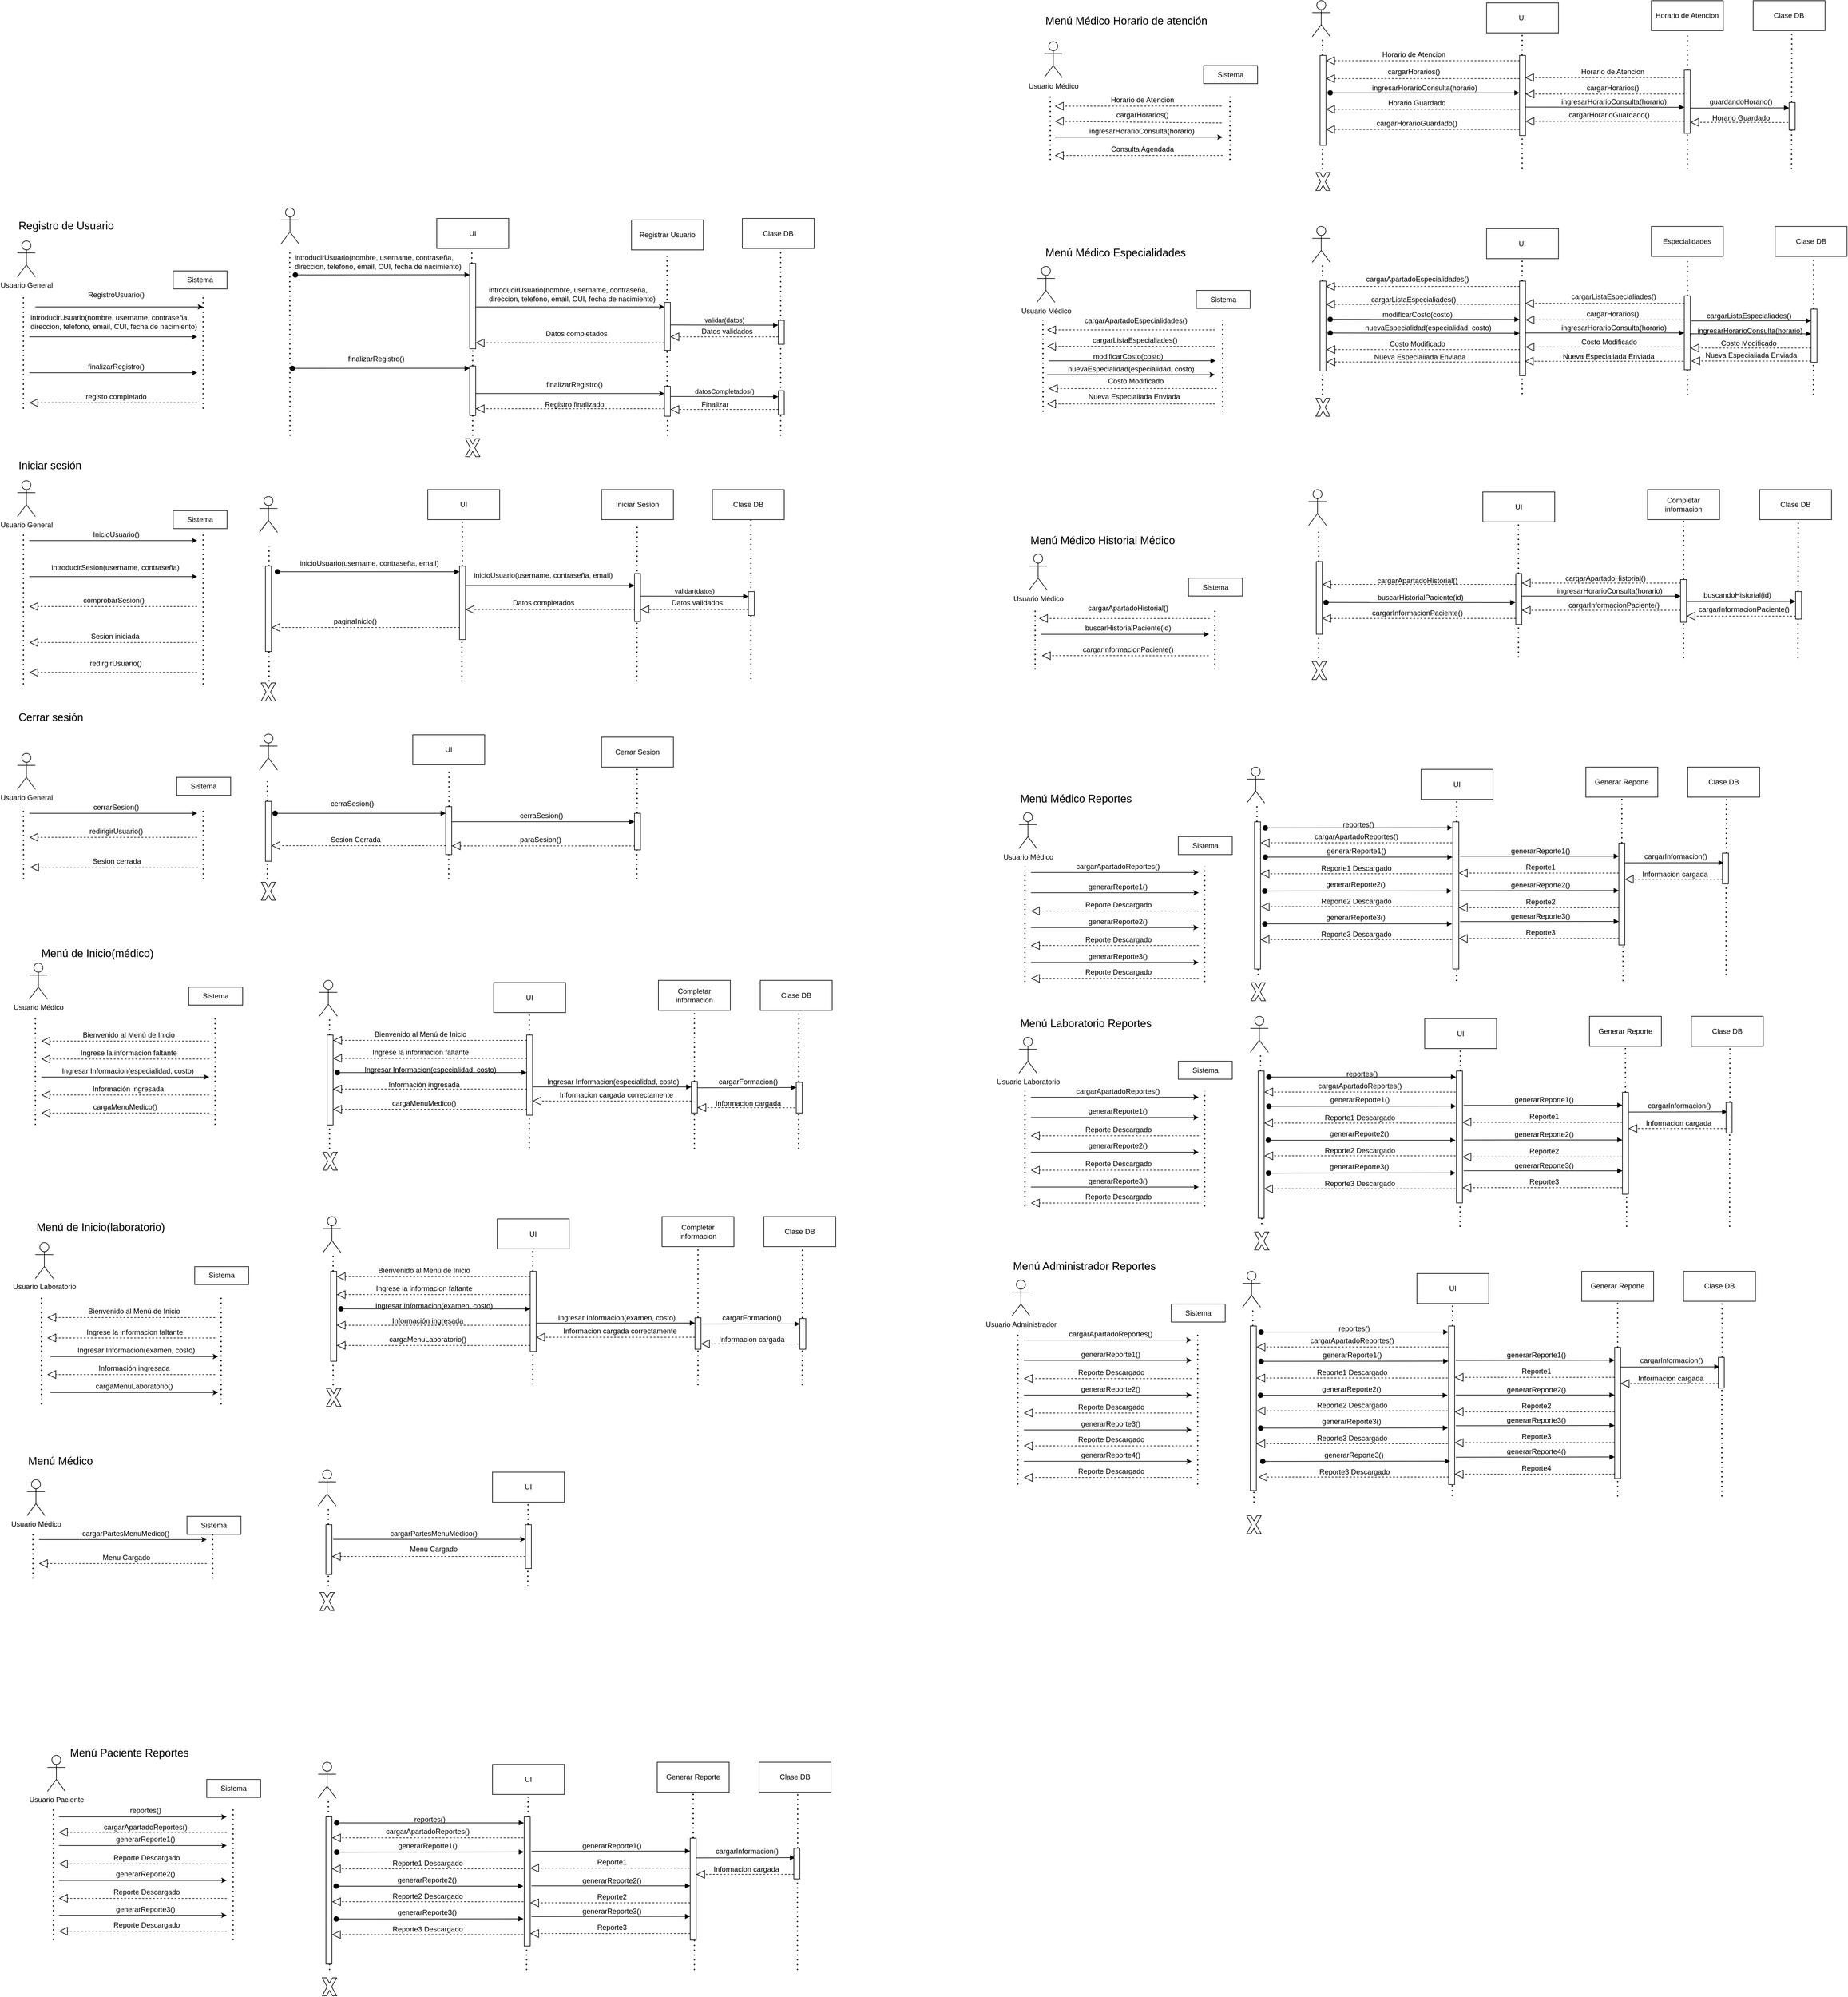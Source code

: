 <mxfile version="21.2.3" type="device">
  <diagram name="Página-1" id="0209BiKSzmT9GwMa_jai">
    <mxGraphModel dx="1194" dy="1817" grid="1" gridSize="10" guides="1" tooltips="1" connect="1" arrows="1" fold="1" page="1" pageScale="1" pageWidth="827" pageHeight="1169" math="0" shadow="0">
      <root>
        <mxCell id="0" />
        <mxCell id="1" parent="0" />
        <mxCell id="hj_3x3V-zW6SLxJ4oQZ4-2" value="Usuario General" style="shape=umlActor;verticalLabelPosition=bottom;verticalAlign=top;html=1;outlineConnect=0;" parent="1" vertex="1">
          <mxGeometry x="40" y="-5" width="30" height="60" as="geometry" />
        </mxCell>
        <mxCell id="hj_3x3V-zW6SLxJ4oQZ4-3" value="" style="endArrow=none;dashed=1;html=1;dashPattern=1 3;strokeWidth=2;rounded=0;" parent="1" edge="1">
          <mxGeometry width="50" height="50" relative="1" as="geometry">
            <mxPoint x="50" y="275" as="sourcePoint" />
            <mxPoint x="50" y="85" as="targetPoint" />
          </mxGeometry>
        </mxCell>
        <mxCell id="hj_3x3V-zW6SLxJ4oQZ4-4" value="Sistema" style="rounded=0;whiteSpace=wrap;html=1;" parent="1" vertex="1">
          <mxGeometry x="300" y="45" width="90" height="30" as="geometry" />
        </mxCell>
        <mxCell id="hj_3x3V-zW6SLxJ4oQZ4-5" value="" style="endArrow=none;dashed=1;html=1;dashPattern=1 3;strokeWidth=2;rounded=0;" parent="1" edge="1">
          <mxGeometry width="50" height="50" relative="1" as="geometry">
            <mxPoint x="350" y="275" as="sourcePoint" />
            <mxPoint x="350" y="85" as="targetPoint" />
          </mxGeometry>
        </mxCell>
        <mxCell id="hj_3x3V-zW6SLxJ4oQZ4-6" value="RegistroUsuario()" style="text;html=1;strokeColor=none;fillColor=none;align=center;verticalAlign=middle;whiteSpace=wrap;rounded=0;" parent="1" vertex="1">
          <mxGeometry x="175" y="75" width="60" height="20" as="geometry" />
        </mxCell>
        <mxCell id="hj_3x3V-zW6SLxJ4oQZ4-7" value="" style="endArrow=classic;html=1;rounded=0;" parent="1" edge="1">
          <mxGeometry width="50" height="50" relative="1" as="geometry">
            <mxPoint x="60" y="155" as="sourcePoint" />
            <mxPoint x="340" y="155" as="targetPoint" />
          </mxGeometry>
        </mxCell>
        <mxCell id="hj_3x3V-zW6SLxJ4oQZ4-8" value="introducirUsuario(nombre, username, contraseña, direccion, telefono, email, CUI, fecha de nacimiento)" style="text;html=1;strokeColor=none;fillColor=none;align=left;verticalAlign=middle;whiteSpace=wrap;rounded=0;" parent="1" vertex="1">
          <mxGeometry x="60" y="115" width="290" height="30" as="geometry" />
        </mxCell>
        <mxCell id="hj_3x3V-zW6SLxJ4oQZ4-9" value="" style="endArrow=classic;html=1;rounded=0;" parent="1" edge="1">
          <mxGeometry width="50" height="50" relative="1" as="geometry">
            <mxPoint x="60" y="215" as="sourcePoint" />
            <mxPoint x="340" y="215" as="targetPoint" />
          </mxGeometry>
        </mxCell>
        <mxCell id="hj_3x3V-zW6SLxJ4oQZ4-10" value="finalizarRegistro()" style="text;html=1;strokeColor=none;fillColor=none;align=center;verticalAlign=middle;whiteSpace=wrap;rounded=0;" parent="1" vertex="1">
          <mxGeometry x="175" y="195" width="60" height="20" as="geometry" />
        </mxCell>
        <mxCell id="hj_3x3V-zW6SLxJ4oQZ4-11" value="" style="endArrow=block;dashed=1;endFill=0;endSize=12;html=1;rounded=0;" parent="1" edge="1">
          <mxGeometry width="160" relative="1" as="geometry">
            <mxPoint x="340" y="265" as="sourcePoint" />
            <mxPoint x="60" y="265" as="targetPoint" />
          </mxGeometry>
        </mxCell>
        <mxCell id="hj_3x3V-zW6SLxJ4oQZ4-12" value="registo completado" style="text;html=1;strokeColor=none;fillColor=none;align=center;verticalAlign=middle;whiteSpace=wrap;rounded=0;" parent="1" vertex="1">
          <mxGeometry x="150" y="245" width="110" height="20" as="geometry" />
        </mxCell>
        <mxCell id="hj_3x3V-zW6SLxJ4oQZ4-13" value="&lt;font style=&quot;font-size: 18px;&quot;&gt;Registro de Usuario&lt;/font&gt;" style="text;html=1;strokeColor=none;fillColor=none;align=left;verticalAlign=middle;whiteSpace=wrap;rounded=0;" parent="1" vertex="1">
          <mxGeometry x="40" y="-45" width="190" height="30" as="geometry" />
        </mxCell>
        <mxCell id="hj_3x3V-zW6SLxJ4oQZ4-14" value="Usuario General" style="shape=umlActor;verticalLabelPosition=bottom;verticalAlign=top;html=1;outlineConnect=0;" parent="1" vertex="1">
          <mxGeometry x="40" y="395" width="30" height="60" as="geometry" />
        </mxCell>
        <mxCell id="hj_3x3V-zW6SLxJ4oQZ4-15" value="" style="endArrow=none;dashed=1;html=1;dashPattern=1 3;strokeWidth=2;rounded=0;" parent="1" edge="1">
          <mxGeometry width="50" height="50" relative="1" as="geometry">
            <mxPoint x="50" y="735" as="sourcePoint" />
            <mxPoint x="50" y="485" as="targetPoint" />
          </mxGeometry>
        </mxCell>
        <mxCell id="hj_3x3V-zW6SLxJ4oQZ4-16" value="Sistema" style="rounded=0;whiteSpace=wrap;html=1;" parent="1" vertex="1">
          <mxGeometry x="300" y="445" width="90" height="30" as="geometry" />
        </mxCell>
        <mxCell id="hj_3x3V-zW6SLxJ4oQZ4-17" value="" style="endArrow=none;dashed=1;html=1;dashPattern=1 3;strokeWidth=2;rounded=0;" parent="1" edge="1">
          <mxGeometry width="50" height="50" relative="1" as="geometry">
            <mxPoint x="350" y="735" as="sourcePoint" />
            <mxPoint x="350" y="485" as="targetPoint" />
          </mxGeometry>
        </mxCell>
        <mxCell id="hj_3x3V-zW6SLxJ4oQZ4-18" value="" style="endArrow=classic;html=1;rounded=0;" parent="1" edge="1">
          <mxGeometry width="50" height="50" relative="1" as="geometry">
            <mxPoint x="60" y="495" as="sourcePoint" />
            <mxPoint x="340" y="495" as="targetPoint" />
          </mxGeometry>
        </mxCell>
        <mxCell id="hj_3x3V-zW6SLxJ4oQZ4-19" value="InicioUsuario()" style="text;html=1;strokeColor=none;fillColor=none;align=center;verticalAlign=middle;whiteSpace=wrap;rounded=0;" parent="1" vertex="1">
          <mxGeometry x="175" y="475" width="60" height="20" as="geometry" />
        </mxCell>
        <mxCell id="hj_3x3V-zW6SLxJ4oQZ4-20" value="" style="endArrow=classic;html=1;rounded=0;" parent="1" edge="1">
          <mxGeometry width="50" height="50" relative="1" as="geometry">
            <mxPoint x="60" y="555" as="sourcePoint" />
            <mxPoint x="340" y="555" as="targetPoint" />
          </mxGeometry>
        </mxCell>
        <mxCell id="hj_3x3V-zW6SLxJ4oQZ4-21" value="introducirSesion(username, contraseña)" style="text;html=1;strokeColor=none;fillColor=none;align=left;verticalAlign=middle;whiteSpace=wrap;rounded=0;" parent="1" vertex="1">
          <mxGeometry x="95" y="525" width="220" height="30" as="geometry" />
        </mxCell>
        <mxCell id="hj_3x3V-zW6SLxJ4oQZ4-22" value="" style="endArrow=block;dashed=1;endFill=0;endSize=12;html=1;rounded=0;" parent="1" edge="1">
          <mxGeometry width="160" relative="1" as="geometry">
            <mxPoint x="340" y="665" as="sourcePoint" />
            <mxPoint x="60" y="665" as="targetPoint" />
          </mxGeometry>
        </mxCell>
        <mxCell id="hj_3x3V-zW6SLxJ4oQZ4-23" value="Sesion iniciada&amp;nbsp;" style="text;html=1;strokeColor=none;fillColor=none;align=center;verticalAlign=middle;whiteSpace=wrap;rounded=0;" parent="1" vertex="1">
          <mxGeometry x="150" y="645" width="110" height="20" as="geometry" />
        </mxCell>
        <mxCell id="hj_3x3V-zW6SLxJ4oQZ4-24" value="&lt;font style=&quot;font-size: 18px;&quot;&gt;Iniciar sesión&lt;/font&gt;" style="text;html=1;strokeColor=none;fillColor=none;align=left;verticalAlign=middle;whiteSpace=wrap;rounded=0;" parent="1" vertex="1">
          <mxGeometry x="40" y="355" width="190" height="30" as="geometry" />
        </mxCell>
        <mxCell id="hj_3x3V-zW6SLxJ4oQZ4-25" value="" style="endArrow=block;dashed=1;endFill=0;endSize=12;html=1;rounded=0;" parent="1" edge="1">
          <mxGeometry width="160" relative="1" as="geometry">
            <mxPoint x="340" y="605" as="sourcePoint" />
            <mxPoint x="60" y="605" as="targetPoint" />
          </mxGeometry>
        </mxCell>
        <mxCell id="hj_3x3V-zW6SLxJ4oQZ4-26" value="comprobarSesion()" style="text;html=1;strokeColor=none;fillColor=none;align=left;verticalAlign=middle;whiteSpace=wrap;rounded=0;" parent="1" vertex="1">
          <mxGeometry x="147.5" y="580" width="120" height="30" as="geometry" />
        </mxCell>
        <mxCell id="hj_3x3V-zW6SLxJ4oQZ4-27" value="" style="endArrow=block;dashed=1;endFill=0;endSize=12;html=1;rounded=0;" parent="1" edge="1">
          <mxGeometry width="160" relative="1" as="geometry">
            <mxPoint x="340" y="715" as="sourcePoint" />
            <mxPoint x="60" y="715" as="targetPoint" />
          </mxGeometry>
        </mxCell>
        <mxCell id="hj_3x3V-zW6SLxJ4oQZ4-28" value="redirgirUsuario()&amp;nbsp;" style="text;html=1;strokeColor=none;fillColor=none;align=left;verticalAlign=middle;whiteSpace=wrap;rounded=0;" parent="1" vertex="1">
          <mxGeometry x="159.38" y="685" width="96.25" height="30" as="geometry" />
        </mxCell>
        <mxCell id="hj_3x3V-zW6SLxJ4oQZ4-29" value="Usuario General" style="shape=umlActor;verticalLabelPosition=bottom;verticalAlign=top;html=1;outlineConnect=0;" parent="1" vertex="1">
          <mxGeometry x="40" y="850" width="30" height="60" as="geometry" />
        </mxCell>
        <mxCell id="hj_3x3V-zW6SLxJ4oQZ4-30" value="" style="endArrow=none;dashed=1;html=1;dashPattern=1 3;strokeWidth=2;rounded=0;" parent="1" edge="1">
          <mxGeometry width="50" height="50" relative="1" as="geometry">
            <mxPoint x="50.25" y="1060" as="sourcePoint" />
            <mxPoint x="50" y="940" as="targetPoint" />
          </mxGeometry>
        </mxCell>
        <mxCell id="hj_3x3V-zW6SLxJ4oQZ4-31" value="" style="endArrow=none;dashed=1;html=1;dashPattern=1 3;strokeWidth=2;rounded=0;" parent="1" edge="1">
          <mxGeometry width="50" height="50" relative="1" as="geometry">
            <mxPoint x="350.25" y="1060" as="sourcePoint" />
            <mxPoint x="350" y="940" as="targetPoint" />
          </mxGeometry>
        </mxCell>
        <mxCell id="hj_3x3V-zW6SLxJ4oQZ4-32" value="" style="endArrow=classic;html=1;rounded=0;" parent="1" edge="1">
          <mxGeometry width="50" height="50" relative="1" as="geometry">
            <mxPoint x="60" y="950" as="sourcePoint" />
            <mxPoint x="340" y="950" as="targetPoint" />
          </mxGeometry>
        </mxCell>
        <mxCell id="hj_3x3V-zW6SLxJ4oQZ4-33" value="cerrarSesion()" style="text;html=1;strokeColor=none;fillColor=none;align=center;verticalAlign=middle;whiteSpace=wrap;rounded=0;" parent="1" vertex="1">
          <mxGeometry x="175" y="930" width="60" height="20" as="geometry" />
        </mxCell>
        <mxCell id="hj_3x3V-zW6SLxJ4oQZ4-34" value="" style="endArrow=block;dashed=1;endFill=0;endSize=12;html=1;rounded=0;" parent="1" edge="1">
          <mxGeometry width="160" relative="1" as="geometry">
            <mxPoint x="340" y="990" as="sourcePoint" />
            <mxPoint x="60" y="990" as="targetPoint" />
          </mxGeometry>
        </mxCell>
        <mxCell id="hj_3x3V-zW6SLxJ4oQZ4-35" value="redirigirUsuario()" style="text;html=1;strokeColor=none;fillColor=none;align=center;verticalAlign=middle;whiteSpace=wrap;rounded=0;" parent="1" vertex="1">
          <mxGeometry x="150" y="970" width="110" height="20" as="geometry" />
        </mxCell>
        <mxCell id="hj_3x3V-zW6SLxJ4oQZ4-36" value="&lt;font style=&quot;font-size: 18px;&quot;&gt;Cerrar sesión&lt;/font&gt;" style="text;html=1;strokeColor=none;fillColor=none;align=left;verticalAlign=middle;whiteSpace=wrap;rounded=0;" parent="1" vertex="1">
          <mxGeometry x="40" y="775" width="190" height="30" as="geometry" />
        </mxCell>
        <mxCell id="hj_3x3V-zW6SLxJ4oQZ4-37" value="" style="endArrow=block;dashed=1;endFill=0;endSize=12;html=1;rounded=0;" parent="1" edge="1">
          <mxGeometry width="160" relative="1" as="geometry">
            <mxPoint x="341.25" y="1040" as="sourcePoint" />
            <mxPoint x="61.25" y="1040" as="targetPoint" />
          </mxGeometry>
        </mxCell>
        <mxCell id="hj_3x3V-zW6SLxJ4oQZ4-38" value="Sesion cerrada" style="text;html=1;strokeColor=none;fillColor=none;align=center;verticalAlign=middle;whiteSpace=wrap;rounded=0;" parent="1" vertex="1">
          <mxGeometry x="151.25" y="1020" width="110" height="20" as="geometry" />
        </mxCell>
        <mxCell id="hj_3x3V-zW6SLxJ4oQZ4-39" value="Sistema" style="rounded=0;whiteSpace=wrap;html=1;" parent="1" vertex="1">
          <mxGeometry x="306" y="890" width="90" height="30" as="geometry" />
        </mxCell>
        <mxCell id="hj_3x3V-zW6SLxJ4oQZ4-40" value="Usuario Médico" style="shape=umlActor;verticalLabelPosition=bottom;verticalAlign=top;html=1;outlineConnect=0;" parent="1" vertex="1">
          <mxGeometry x="60" y="1200" width="30" height="60" as="geometry" />
        </mxCell>
        <mxCell id="hj_3x3V-zW6SLxJ4oQZ4-41" value="" style="endArrow=none;dashed=1;html=1;dashPattern=1 3;strokeWidth=2;rounded=0;" parent="1" edge="1">
          <mxGeometry width="50" height="50" relative="1" as="geometry">
            <mxPoint x="70" y="1470" as="sourcePoint" />
            <mxPoint x="70" y="1290" as="targetPoint" />
          </mxGeometry>
        </mxCell>
        <mxCell id="hj_3x3V-zW6SLxJ4oQZ4-42" value="" style="endArrow=none;dashed=1;html=1;dashPattern=1 3;strokeWidth=2;rounded=0;" parent="1" edge="1">
          <mxGeometry width="50" height="50" relative="1" as="geometry">
            <mxPoint x="370" y="1470" as="sourcePoint" />
            <mxPoint x="370" y="1290" as="targetPoint" />
          </mxGeometry>
        </mxCell>
        <mxCell id="hj_3x3V-zW6SLxJ4oQZ4-45" value="" style="endArrow=block;dashed=1;endFill=0;endSize=12;html=1;rounded=0;" parent="1" edge="1">
          <mxGeometry width="160" relative="1" as="geometry">
            <mxPoint x="360" y="1330" as="sourcePoint" />
            <mxPoint x="80" y="1330" as="targetPoint" />
          </mxGeometry>
        </mxCell>
        <mxCell id="hj_3x3V-zW6SLxJ4oQZ4-46" value="Bienvenido al Menú de Inicio" style="text;html=1;strokeColor=none;fillColor=none;align=center;verticalAlign=middle;whiteSpace=wrap;rounded=0;" parent="1" vertex="1">
          <mxGeometry x="146.25" y="1310" width="160" height="20" as="geometry" />
        </mxCell>
        <mxCell id="hj_3x3V-zW6SLxJ4oQZ4-47" value="&lt;font style=&quot;font-size: 18px;&quot;&gt;Menú de Inicio(médico)&lt;/font&gt;" style="text;html=1;strokeColor=none;fillColor=none;align=left;verticalAlign=middle;whiteSpace=wrap;rounded=0;" parent="1" vertex="1">
          <mxGeometry x="77.5" y="1169" width="190" height="30" as="geometry" />
        </mxCell>
        <mxCell id="hj_3x3V-zW6SLxJ4oQZ4-48" value="Sistema" style="rounded=0;whiteSpace=wrap;html=1;" parent="1" vertex="1">
          <mxGeometry x="326" y="1240" width="90" height="30" as="geometry" />
        </mxCell>
        <mxCell id="hj_3x3V-zW6SLxJ4oQZ4-49" value="" style="endArrow=classic;html=1;rounded=0;" parent="1" edge="1">
          <mxGeometry width="50" height="50" relative="1" as="geometry">
            <mxPoint x="80" y="1390" as="sourcePoint" />
            <mxPoint x="360" y="1390" as="targetPoint" />
          </mxGeometry>
        </mxCell>
        <mxCell id="hj_3x3V-zW6SLxJ4oQZ4-50" value="Ingrese la informacion faltante" style="text;html=1;strokeColor=none;fillColor=none;align=center;verticalAlign=middle;whiteSpace=wrap;rounded=0;" parent="1" vertex="1">
          <mxGeometry x="144.38" y="1340" width="163.75" height="20" as="geometry" />
        </mxCell>
        <mxCell id="hj_3x3V-zW6SLxJ4oQZ4-51" value="" style="endArrow=block;dashed=1;endFill=0;endSize=12;html=1;rounded=0;" parent="1" edge="1">
          <mxGeometry width="160" relative="1" as="geometry">
            <mxPoint x="360" y="1360" as="sourcePoint" />
            <mxPoint x="80" y="1360" as="targetPoint" />
          </mxGeometry>
        </mxCell>
        <mxCell id="hj_3x3V-zW6SLxJ4oQZ4-52" value="Ingresar Informacion(especialidad, costo)" style="text;html=1;strokeColor=none;fillColor=none;align=center;verticalAlign=middle;whiteSpace=wrap;rounded=0;" parent="1" vertex="1">
          <mxGeometry x="109.38" y="1370" width="231.25" height="20" as="geometry" />
        </mxCell>
        <mxCell id="hj_3x3V-zW6SLxJ4oQZ4-53" value="Usuario Laboratorio" style="shape=umlActor;verticalLabelPosition=bottom;verticalAlign=top;html=1;outlineConnect=0;" parent="1" vertex="1">
          <mxGeometry x="70" y="1666.32" width="30" height="60" as="geometry" />
        </mxCell>
        <mxCell id="hj_3x3V-zW6SLxJ4oQZ4-54" value="" style="endArrow=none;dashed=1;html=1;dashPattern=1 3;strokeWidth=2;rounded=0;" parent="1" edge="1">
          <mxGeometry width="50" height="50" relative="1" as="geometry">
            <mxPoint x="80" y="1936.32" as="sourcePoint" />
            <mxPoint x="80" y="1756.32" as="targetPoint" />
          </mxGeometry>
        </mxCell>
        <mxCell id="hj_3x3V-zW6SLxJ4oQZ4-55" value="" style="endArrow=none;dashed=1;html=1;dashPattern=1 3;strokeWidth=2;rounded=0;" parent="1" edge="1">
          <mxGeometry width="50" height="50" relative="1" as="geometry">
            <mxPoint x="380" y="1936.32" as="sourcePoint" />
            <mxPoint x="380" y="1756.32" as="targetPoint" />
          </mxGeometry>
        </mxCell>
        <mxCell id="hj_3x3V-zW6SLxJ4oQZ4-58" value="" style="endArrow=block;dashed=1;endFill=0;endSize=12;html=1;rounded=0;" parent="1" edge="1">
          <mxGeometry width="160" relative="1" as="geometry">
            <mxPoint x="370" y="1791.32" as="sourcePoint" />
            <mxPoint x="90" y="1791.32" as="targetPoint" />
          </mxGeometry>
        </mxCell>
        <mxCell id="hj_3x3V-zW6SLxJ4oQZ4-59" value="Bienvenido al Menú de Inicio" style="text;html=1;strokeColor=none;fillColor=none;align=center;verticalAlign=middle;whiteSpace=wrap;rounded=0;" parent="1" vertex="1">
          <mxGeometry x="155" y="1771.32" width="160" height="20" as="geometry" />
        </mxCell>
        <mxCell id="hj_3x3V-zW6SLxJ4oQZ4-60" value="&lt;font style=&quot;font-size: 18px;&quot;&gt;Menú de Inicio(laboratorio)&lt;/font&gt;" style="text;html=1;strokeColor=none;fillColor=none;align=left;verticalAlign=middle;whiteSpace=wrap;rounded=0;" parent="1" vertex="1">
          <mxGeometry x="70" y="1626.32" width="230" height="30" as="geometry" />
        </mxCell>
        <mxCell id="hj_3x3V-zW6SLxJ4oQZ4-61" value="Sistema" style="rounded=0;whiteSpace=wrap;html=1;" parent="1" vertex="1">
          <mxGeometry x="336" y="1706.32" width="90" height="30" as="geometry" />
        </mxCell>
        <mxCell id="hj_3x3V-zW6SLxJ4oQZ4-62" value="" style="endArrow=classic;html=1;rounded=0;" parent="1" edge="1">
          <mxGeometry width="50" height="50" relative="1" as="geometry">
            <mxPoint x="95" y="1856.32" as="sourcePoint" />
            <mxPoint x="375" y="1856.32" as="targetPoint" />
          </mxGeometry>
        </mxCell>
        <mxCell id="hj_3x3V-zW6SLxJ4oQZ4-63" value="Ingrese la informacion faltante" style="text;html=1;strokeColor=none;fillColor=none;align=center;verticalAlign=middle;whiteSpace=wrap;rounded=0;" parent="1" vertex="1">
          <mxGeometry x="154.38" y="1806.32" width="163.75" height="20" as="geometry" />
        </mxCell>
        <mxCell id="hj_3x3V-zW6SLxJ4oQZ4-64" value="" style="endArrow=block;dashed=1;endFill=0;endSize=12;html=1;rounded=0;" parent="1" edge="1">
          <mxGeometry width="160" relative="1" as="geometry">
            <mxPoint x="370" y="1825.37" as="sourcePoint" />
            <mxPoint x="90" y="1825.37" as="targetPoint" />
          </mxGeometry>
        </mxCell>
        <mxCell id="hj_3x3V-zW6SLxJ4oQZ4-65" value="Ingresar Informacion(examen, costo)" style="text;html=1;strokeColor=none;fillColor=none;align=center;verticalAlign=middle;whiteSpace=wrap;rounded=0;" parent="1" vertex="1">
          <mxGeometry x="138.75" y="1836.32" width="198.75" height="20" as="geometry" />
        </mxCell>
        <mxCell id="hj_3x3V-zW6SLxJ4oQZ4-66" value="Información ingresada" style="text;html=1;strokeColor=none;fillColor=none;align=center;verticalAlign=middle;whiteSpace=wrap;rounded=0;" parent="1" vertex="1">
          <mxGeometry x="143.13" y="1400" width="163.75" height="20" as="geometry" />
        </mxCell>
        <mxCell id="hj_3x3V-zW6SLxJ4oQZ4-67" value="" style="endArrow=block;dashed=1;endFill=0;endSize=12;html=1;rounded=0;" parent="1" edge="1">
          <mxGeometry width="160" relative="1" as="geometry">
            <mxPoint x="360" y="1420" as="sourcePoint" />
            <mxPoint x="80" y="1420" as="targetPoint" />
          </mxGeometry>
        </mxCell>
        <mxCell id="hj_3x3V-zW6SLxJ4oQZ4-68" value="Información ingresada" style="text;html=1;strokeColor=none;fillColor=none;align=center;verticalAlign=middle;whiteSpace=wrap;rounded=0;" parent="1" vertex="1">
          <mxGeometry x="153.13" y="1866.32" width="163.75" height="20" as="geometry" />
        </mxCell>
        <mxCell id="hj_3x3V-zW6SLxJ4oQZ4-69" value="" style="endArrow=block;dashed=1;endFill=0;endSize=12;html=1;rounded=0;" parent="1" edge="1">
          <mxGeometry width="160" relative="1" as="geometry">
            <mxPoint x="370" y="1886.32" as="sourcePoint" />
            <mxPoint x="90" y="1886.32" as="targetPoint" />
          </mxGeometry>
        </mxCell>
        <mxCell id="hj_3x3V-zW6SLxJ4oQZ4-70" value="cargaMenuMedico()" style="text;html=1;strokeColor=none;fillColor=none;align=center;verticalAlign=middle;whiteSpace=wrap;rounded=0;" parent="1" vertex="1">
          <mxGeometry x="190" y="1430" width="60" height="20" as="geometry" />
        </mxCell>
        <mxCell id="hj_3x3V-zW6SLxJ4oQZ4-72" value="cargaMenuLaboratorio()" style="text;html=1;strokeColor=none;fillColor=none;align=center;verticalAlign=middle;whiteSpace=wrap;rounded=0;" parent="1" vertex="1">
          <mxGeometry x="205" y="1896.32" width="60" height="20" as="geometry" />
        </mxCell>
        <mxCell id="hj_3x3V-zW6SLxJ4oQZ4-73" value="" style="endArrow=classic;html=1;rounded=0;" parent="1" edge="1">
          <mxGeometry width="50" height="50" relative="1" as="geometry">
            <mxPoint x="95" y="1916.32" as="sourcePoint" />
            <mxPoint x="375" y="1916.32" as="targetPoint" />
          </mxGeometry>
        </mxCell>
        <mxCell id="hj_3x3V-zW6SLxJ4oQZ4-74" value="Usuario Médico" style="shape=umlActor;verticalLabelPosition=bottom;verticalAlign=top;html=1;outlineConnect=0;" parent="1" vertex="1">
          <mxGeometry x="56" y="2061.83" width="30" height="60" as="geometry" />
        </mxCell>
        <mxCell id="hj_3x3V-zW6SLxJ4oQZ4-75" value="" style="endArrow=none;dashed=1;html=1;dashPattern=1 3;strokeWidth=2;rounded=0;" parent="1" edge="1">
          <mxGeometry width="50" height="50" relative="1" as="geometry">
            <mxPoint x="66" y="2226.83" as="sourcePoint" />
            <mxPoint x="66" y="2151.83" as="targetPoint" />
          </mxGeometry>
        </mxCell>
        <mxCell id="hj_3x3V-zW6SLxJ4oQZ4-76" value="" style="endArrow=none;dashed=1;html=1;dashPattern=1 3;strokeWidth=2;rounded=0;" parent="1" edge="1">
          <mxGeometry width="50" height="50" relative="1" as="geometry">
            <mxPoint x="366" y="2226.83" as="sourcePoint" />
            <mxPoint x="366" y="2151.83" as="targetPoint" />
          </mxGeometry>
        </mxCell>
        <mxCell id="hj_3x3V-zW6SLxJ4oQZ4-77" value="" style="endArrow=classic;html=1;rounded=0;" parent="1" edge="1">
          <mxGeometry width="50" height="50" relative="1" as="geometry">
            <mxPoint x="76" y="2161.83" as="sourcePoint" />
            <mxPoint x="356" y="2161.83" as="targetPoint" />
          </mxGeometry>
        </mxCell>
        <mxCell id="hj_3x3V-zW6SLxJ4oQZ4-78" value="cargarPartesMenuMedico()" style="text;html=1;strokeColor=none;fillColor=none;align=center;verticalAlign=middle;whiteSpace=wrap;rounded=0;" parent="1" vertex="1">
          <mxGeometry x="191" y="2141.83" width="60" height="20" as="geometry" />
        </mxCell>
        <mxCell id="hj_3x3V-zW6SLxJ4oQZ4-79" value="" style="endArrow=block;dashed=1;endFill=0;endSize=12;html=1;rounded=0;" parent="1" edge="1">
          <mxGeometry width="160" relative="1" as="geometry">
            <mxPoint x="356" y="2201.83" as="sourcePoint" />
            <mxPoint x="76" y="2201.83" as="targetPoint" />
          </mxGeometry>
        </mxCell>
        <mxCell id="hj_3x3V-zW6SLxJ4oQZ4-80" value="Menu Cargado" style="text;html=1;strokeColor=none;fillColor=none;align=center;verticalAlign=middle;whiteSpace=wrap;rounded=0;" parent="1" vertex="1">
          <mxGeometry x="142.25" y="2181.83" width="160" height="20" as="geometry" />
        </mxCell>
        <mxCell id="hj_3x3V-zW6SLxJ4oQZ4-81" value="&lt;font style=&quot;font-size: 18px;&quot;&gt;Menú Médico&lt;/font&gt;" style="text;html=1;strokeColor=none;fillColor=none;align=left;verticalAlign=middle;whiteSpace=wrap;rounded=0;" parent="1" vertex="1">
          <mxGeometry x="56" y="2015.54" width="190" height="30" as="geometry" />
        </mxCell>
        <mxCell id="hj_3x3V-zW6SLxJ4oQZ4-82" value="Sistema" style="rounded=0;whiteSpace=wrap;html=1;" parent="1" vertex="1">
          <mxGeometry x="323.11" y="2123.01" width="90" height="30" as="geometry" />
        </mxCell>
        <mxCell id="hj_3x3V-zW6SLxJ4oQZ4-83" value="Usuario Médico" style="shape=umlActor;verticalLabelPosition=bottom;verticalAlign=top;html=1;outlineConnect=0;" parent="1" vertex="1">
          <mxGeometry x="1754" y="-337.5" width="30" height="60" as="geometry" />
        </mxCell>
        <mxCell id="hj_3x3V-zW6SLxJ4oQZ4-84" value="" style="endArrow=none;dashed=1;html=1;dashPattern=1 3;strokeWidth=2;rounded=0;" parent="1" edge="1">
          <mxGeometry width="50" height="50" relative="1" as="geometry">
            <mxPoint x="1764" y="-140" as="sourcePoint" />
            <mxPoint x="1764" y="-247.5" as="targetPoint" />
          </mxGeometry>
        </mxCell>
        <mxCell id="hj_3x3V-zW6SLxJ4oQZ4-85" value="" style="endArrow=none;dashed=1;html=1;dashPattern=1 3;strokeWidth=2;rounded=0;" parent="1" edge="1">
          <mxGeometry width="50" height="50" relative="1" as="geometry">
            <mxPoint x="2064" y="-140" as="sourcePoint" />
            <mxPoint x="2064" y="-247.5" as="targetPoint" />
          </mxGeometry>
        </mxCell>
        <mxCell id="hj_3x3V-zW6SLxJ4oQZ4-87" value="cargarHorarios()" style="text;html=1;strokeColor=none;fillColor=none;align=center;verticalAlign=middle;whiteSpace=wrap;rounded=0;" parent="1" vertex="1">
          <mxGeometry x="1888" y="-224.6" width="60" height="20" as="geometry" />
        </mxCell>
        <mxCell id="hj_3x3V-zW6SLxJ4oQZ4-88" value="&lt;font style=&quot;font-size: 18px;&quot;&gt;Menú Médico Horario de atención&lt;/font&gt;" style="text;html=1;strokeColor=none;fillColor=none;align=left;verticalAlign=middle;whiteSpace=wrap;rounded=0;" parent="1" vertex="1">
          <mxGeometry x="1754" y="-387.5" width="280" height="30" as="geometry" />
        </mxCell>
        <mxCell id="hj_3x3V-zW6SLxJ4oQZ4-89" value="Sistema" style="rounded=0;whiteSpace=wrap;html=1;" parent="1" vertex="1">
          <mxGeometry x="2020" y="-297.5" width="90" height="30" as="geometry" />
        </mxCell>
        <mxCell id="hj_3x3V-zW6SLxJ4oQZ4-90" value="" style="endArrow=classic;html=1;rounded=0;" parent="1" edge="1">
          <mxGeometry width="50" height="50" relative="1" as="geometry">
            <mxPoint x="1771.75" y="-178.13" as="sourcePoint" />
            <mxPoint x="2051.75" y="-178.13" as="targetPoint" />
          </mxGeometry>
        </mxCell>
        <mxCell id="hj_3x3V-zW6SLxJ4oQZ4-91" value="ingresarHorarioConsulta(horario)" style="text;html=1;strokeColor=none;fillColor=none;align=center;verticalAlign=middle;whiteSpace=wrap;rounded=0;" parent="1" vertex="1">
          <mxGeometry x="1886.75" y="-198.13" width="60" height="20" as="geometry" />
        </mxCell>
        <mxCell id="hj_3x3V-zW6SLxJ4oQZ4-92" value="" style="endArrow=block;dashed=1;endFill=0;endSize=12;html=1;rounded=0;" parent="1" edge="1">
          <mxGeometry width="160" relative="1" as="geometry">
            <mxPoint x="2051.75" y="-147.66" as="sourcePoint" />
            <mxPoint x="1771.75" y="-147.66" as="targetPoint" />
          </mxGeometry>
        </mxCell>
        <mxCell id="hj_3x3V-zW6SLxJ4oQZ4-93" value="Consulta Agendada" style="text;html=1;strokeColor=none;fillColor=none;align=center;verticalAlign=middle;whiteSpace=wrap;rounded=0;" parent="1" vertex="1">
          <mxGeometry x="1838" y="-167.66" width="160" height="20" as="geometry" />
        </mxCell>
        <mxCell id="hj_3x3V-zW6SLxJ4oQZ4-94" value="Usuario Médico" style="shape=umlActor;verticalLabelPosition=bottom;verticalAlign=top;html=1;outlineConnect=0;" parent="1" vertex="1">
          <mxGeometry x="1741.75" y="37.5" width="30" height="60" as="geometry" />
        </mxCell>
        <mxCell id="hj_3x3V-zW6SLxJ4oQZ4-95" value="" style="endArrow=none;dashed=1;html=1;dashPattern=1 3;strokeWidth=2;rounded=0;" parent="1" edge="1">
          <mxGeometry width="50" height="50" relative="1" as="geometry">
            <mxPoint x="1752" y="280" as="sourcePoint" />
            <mxPoint x="1751.75" y="127.5" as="targetPoint" />
          </mxGeometry>
        </mxCell>
        <mxCell id="hj_3x3V-zW6SLxJ4oQZ4-96" value="" style="endArrow=none;dashed=1;html=1;dashPattern=1 3;strokeWidth=2;rounded=0;" parent="1" edge="1">
          <mxGeometry width="50" height="50" relative="1" as="geometry">
            <mxPoint x="2052" y="280" as="sourcePoint" />
            <mxPoint x="2051.75" y="127.5" as="targetPoint" />
          </mxGeometry>
        </mxCell>
        <mxCell id="hj_3x3V-zW6SLxJ4oQZ4-98" value="cargarApartadoEspecialidades()" style="text;html=1;strokeColor=none;fillColor=none;align=center;verticalAlign=middle;whiteSpace=wrap;rounded=0;" parent="1" vertex="1">
          <mxGeometry x="1876.75" y="117.5" width="60" height="20" as="geometry" />
        </mxCell>
        <mxCell id="hj_3x3V-zW6SLxJ4oQZ4-99" value="&lt;font style=&quot;font-size: 18px;&quot;&gt;Menú Médico Especialidades&lt;/font&gt;" style="text;html=1;strokeColor=none;fillColor=none;align=left;verticalAlign=middle;whiteSpace=wrap;rounded=0;" parent="1" vertex="1">
          <mxGeometry x="1753.5" width="280" height="30" as="geometry" />
        </mxCell>
        <mxCell id="hj_3x3V-zW6SLxJ4oQZ4-100" value="Sistema" style="rounded=0;whiteSpace=wrap;html=1;" parent="1" vertex="1">
          <mxGeometry x="2007.75" y="77.5" width="90" height="30" as="geometry" />
        </mxCell>
        <mxCell id="hj_3x3V-zW6SLxJ4oQZ4-102" value="cargarListaEspecialiades()" style="text;html=1;strokeColor=none;fillColor=none;align=center;verticalAlign=middle;whiteSpace=wrap;rounded=0;" parent="1" vertex="1">
          <mxGeometry x="1876.75" y="151.32" width="56.75" height="20" as="geometry" />
        </mxCell>
        <mxCell id="hj_3x3V-zW6SLxJ4oQZ4-103" value="" style="endArrow=classic;html=1;rounded=0;" parent="1" edge="1">
          <mxGeometry width="50" height="50" relative="1" as="geometry">
            <mxPoint x="1758.75" y="218.29" as="sourcePoint" />
            <mxPoint x="2038.75" y="218.29" as="targetPoint" />
          </mxGeometry>
        </mxCell>
        <mxCell id="hj_3x3V-zW6SLxJ4oQZ4-104" value="modificarCosto(costo)" style="text;html=1;strokeColor=none;fillColor=none;align=center;verticalAlign=middle;whiteSpace=wrap;rounded=0;" parent="1" vertex="1">
          <mxGeometry x="1863.5" y="177.5" width="60" height="20" as="geometry" />
        </mxCell>
        <mxCell id="hj_3x3V-zW6SLxJ4oQZ4-105" value="" style="endArrow=block;dashed=1;endFill=0;endSize=12;html=1;rounded=0;" parent="1" edge="1">
          <mxGeometry width="160" relative="1" as="geometry">
            <mxPoint x="2041.75" y="241.32" as="sourcePoint" />
            <mxPoint x="1761.75" y="241.32" as="targetPoint" />
          </mxGeometry>
        </mxCell>
        <mxCell id="hj_3x3V-zW6SLxJ4oQZ4-106" value="Costo Modificado" style="text;html=1;strokeColor=none;fillColor=none;align=center;verticalAlign=middle;whiteSpace=wrap;rounded=0;" parent="1" vertex="1">
          <mxGeometry x="1826.75" y="219.29" width="160" height="20" as="geometry" />
        </mxCell>
        <mxCell id="hj_3x3V-zW6SLxJ4oQZ4-107" value="Usuario Médico" style="shape=umlActor;verticalLabelPosition=bottom;verticalAlign=top;html=1;outlineConnect=0;" parent="1" vertex="1">
          <mxGeometry x="1728.75" y="517.5" width="30" height="60" as="geometry" />
        </mxCell>
        <mxCell id="hj_3x3V-zW6SLxJ4oQZ4-108" value="" style="endArrow=none;dashed=1;html=1;dashPattern=1 3;strokeWidth=2;rounded=0;" parent="1" edge="1">
          <mxGeometry width="50" height="50" relative="1" as="geometry">
            <mxPoint x="1738.75" y="710.0" as="sourcePoint" />
            <mxPoint x="1738.75" y="607.5" as="targetPoint" />
          </mxGeometry>
        </mxCell>
        <mxCell id="hj_3x3V-zW6SLxJ4oQZ4-109" value="" style="endArrow=none;dashed=1;html=1;dashPattern=1 3;strokeWidth=2;rounded=0;" parent="1" edge="1">
          <mxGeometry width="50" height="50" relative="1" as="geometry">
            <mxPoint x="2038.75" y="710.0" as="sourcePoint" />
            <mxPoint x="2038.75" y="607.5" as="targetPoint" />
          </mxGeometry>
        </mxCell>
        <mxCell id="hj_3x3V-zW6SLxJ4oQZ4-111" value="cargarApartadoHistorial()" style="text;html=1;strokeColor=none;fillColor=none;align=center;verticalAlign=middle;whiteSpace=wrap;rounded=0;" parent="1" vertex="1">
          <mxGeometry x="1863.75" y="597.5" width="60" height="20" as="geometry" />
        </mxCell>
        <mxCell id="hj_3x3V-zW6SLxJ4oQZ4-112" value="Sistema" style="rounded=0;whiteSpace=wrap;html=1;" parent="1" vertex="1">
          <mxGeometry x="1994.75" y="557.5" width="90" height="30" as="geometry" />
        </mxCell>
        <mxCell id="hj_3x3V-zW6SLxJ4oQZ4-113" value="" style="endArrow=classic;html=1;rounded=0;" parent="1" edge="1">
          <mxGeometry width="50" height="50" relative="1" as="geometry">
            <mxPoint x="1748.75" y="651.32" as="sourcePoint" />
            <mxPoint x="2028.75" y="651.32" as="targetPoint" />
          </mxGeometry>
        </mxCell>
        <mxCell id="hj_3x3V-zW6SLxJ4oQZ4-114" value="buscarHistorialPaciente(id)" style="text;html=1;strokeColor=none;fillColor=none;align=center;verticalAlign=middle;whiteSpace=wrap;rounded=0;" parent="1" vertex="1">
          <mxGeometry x="1863.75" y="631.32" width="60" height="20" as="geometry" />
        </mxCell>
        <mxCell id="hj_3x3V-zW6SLxJ4oQZ4-116" value="cargarInformacionPaciente()" style="text;html=1;strokeColor=none;fillColor=none;align=center;verticalAlign=middle;whiteSpace=wrap;rounded=0;" parent="1" vertex="1">
          <mxGeometry x="1863.75" y="667.12" width="60" height="20" as="geometry" />
        </mxCell>
        <mxCell id="hj_3x3V-zW6SLxJ4oQZ4-117" value="&lt;font style=&quot;font-size: 18px;&quot;&gt;Menú Médico Historial Médico&lt;/font&gt;" style="text;html=1;strokeColor=none;fillColor=none;align=left;verticalAlign=middle;whiteSpace=wrap;rounded=0;" parent="1" vertex="1">
          <mxGeometry x="1728.75" y="480.0" width="260" height="30" as="geometry" />
        </mxCell>
        <mxCell id="hj_3x3V-zW6SLxJ4oQZ4-118" value="Usuario Médico" style="shape=umlActor;verticalLabelPosition=bottom;verticalAlign=top;html=1;outlineConnect=0;" parent="1" vertex="1">
          <mxGeometry x="1711.75" y="948.82" width="30" height="60" as="geometry" />
        </mxCell>
        <mxCell id="hj_3x3V-zW6SLxJ4oQZ4-119" value="" style="endArrow=none;dashed=1;html=1;dashPattern=1 3;strokeWidth=2;rounded=0;" parent="1" edge="1">
          <mxGeometry width="50" height="50" relative="1" as="geometry">
            <mxPoint x="1721.75" y="1231.32" as="sourcePoint" />
            <mxPoint x="1721.75" y="1038.82" as="targetPoint" />
          </mxGeometry>
        </mxCell>
        <mxCell id="hj_3x3V-zW6SLxJ4oQZ4-120" value="" style="endArrow=none;dashed=1;html=1;dashPattern=1 3;strokeWidth=2;rounded=0;" parent="1" edge="1">
          <mxGeometry width="50" height="50" relative="1" as="geometry">
            <mxPoint x="2021.75" y="1231.32" as="sourcePoint" />
            <mxPoint x="2021.75" y="1038.82" as="targetPoint" />
          </mxGeometry>
        </mxCell>
        <mxCell id="hj_3x3V-zW6SLxJ4oQZ4-121" value="" style="endArrow=classic;html=1;rounded=0;" parent="1" edge="1">
          <mxGeometry width="50" height="50" relative="1" as="geometry">
            <mxPoint x="1731.75" y="1048.82" as="sourcePoint" />
            <mxPoint x="2011.75" y="1048.82" as="targetPoint" />
          </mxGeometry>
        </mxCell>
        <mxCell id="hj_3x3V-zW6SLxJ4oQZ4-122" value="cargarApartadoReportes()" style="text;html=1;strokeColor=none;fillColor=none;align=center;verticalAlign=middle;whiteSpace=wrap;rounded=0;" parent="1" vertex="1">
          <mxGeometry x="1846.75" y="1028.82" width="60" height="20" as="geometry" />
        </mxCell>
        <mxCell id="hj_3x3V-zW6SLxJ4oQZ4-123" value="Sistema" style="rounded=0;whiteSpace=wrap;html=1;" parent="1" vertex="1">
          <mxGeometry x="1977.75" y="988.82" width="90" height="30" as="geometry" />
        </mxCell>
        <mxCell id="hj_3x3V-zW6SLxJ4oQZ4-124" value="" style="endArrow=classic;html=1;rounded=0;" parent="1" edge="1">
          <mxGeometry width="50" height="50" relative="1" as="geometry">
            <mxPoint x="1731.75" y="1082.64" as="sourcePoint" />
            <mxPoint x="2011.75" y="1082.64" as="targetPoint" />
          </mxGeometry>
        </mxCell>
        <mxCell id="hj_3x3V-zW6SLxJ4oQZ4-125" value="generarReporte1()" style="text;html=1;strokeColor=none;fillColor=none;align=center;verticalAlign=middle;whiteSpace=wrap;rounded=0;" parent="1" vertex="1">
          <mxGeometry x="1846.75" y="1062.64" width="60" height="20" as="geometry" />
        </mxCell>
        <mxCell id="hj_3x3V-zW6SLxJ4oQZ4-126" value="" style="endArrow=block;dashed=1;endFill=0;endSize=12;html=1;rounded=0;" parent="1" edge="1">
          <mxGeometry width="160" relative="1" as="geometry">
            <mxPoint x="2011.75" y="1113.11" as="sourcePoint" />
            <mxPoint x="1731.75" y="1113.11" as="targetPoint" />
          </mxGeometry>
        </mxCell>
        <mxCell id="hj_3x3V-zW6SLxJ4oQZ4-127" value="Reporte Descargado" style="text;html=1;strokeColor=none;fillColor=none;align=center;verticalAlign=middle;whiteSpace=wrap;rounded=0;" parent="1" vertex="1">
          <mxGeometry x="1798" y="1093.11" width="160" height="20" as="geometry" />
        </mxCell>
        <mxCell id="hj_3x3V-zW6SLxJ4oQZ4-128" value="" style="endArrow=classic;html=1;rounded=0;" parent="1" edge="1">
          <mxGeometry width="50" height="50" relative="1" as="geometry">
            <mxPoint x="1731.75" y="1140.61" as="sourcePoint" />
            <mxPoint x="2011.75" y="1140.61" as="targetPoint" />
          </mxGeometry>
        </mxCell>
        <mxCell id="hj_3x3V-zW6SLxJ4oQZ4-129" value="generarReporte2()" style="text;html=1;strokeColor=none;fillColor=none;align=center;verticalAlign=middle;whiteSpace=wrap;rounded=0;" parent="1" vertex="1">
          <mxGeometry x="1846.75" y="1120.61" width="60" height="20" as="geometry" />
        </mxCell>
        <mxCell id="hj_3x3V-zW6SLxJ4oQZ4-130" value="" style="endArrow=classic;html=1;rounded=0;" parent="1" edge="1">
          <mxGeometry width="50" height="50" relative="1" as="geometry">
            <mxPoint x="1731.75" y="1198.82" as="sourcePoint" />
            <mxPoint x="2011.75" y="1198.82" as="targetPoint" />
          </mxGeometry>
        </mxCell>
        <mxCell id="hj_3x3V-zW6SLxJ4oQZ4-131" value="generarReporte3()" style="text;html=1;strokeColor=none;fillColor=none;align=center;verticalAlign=middle;whiteSpace=wrap;rounded=0;" parent="1" vertex="1">
          <mxGeometry x="1846.75" y="1178.82" width="60" height="20" as="geometry" />
        </mxCell>
        <mxCell id="hj_3x3V-zW6SLxJ4oQZ4-132" value="" style="endArrow=block;dashed=1;endFill=0;endSize=12;html=1;rounded=0;" parent="1" edge="1">
          <mxGeometry width="160" relative="1" as="geometry">
            <mxPoint x="2011.75" y="1170.61" as="sourcePoint" />
            <mxPoint x="1731.75" y="1170.61" as="targetPoint" />
          </mxGeometry>
        </mxCell>
        <mxCell id="hj_3x3V-zW6SLxJ4oQZ4-133" value="Reporte Descargado" style="text;html=1;strokeColor=none;fillColor=none;align=center;verticalAlign=middle;whiteSpace=wrap;rounded=0;" parent="1" vertex="1">
          <mxGeometry x="1798" y="1150.61" width="160" height="20" as="geometry" />
        </mxCell>
        <mxCell id="hj_3x3V-zW6SLxJ4oQZ4-134" value="" style="endArrow=block;dashed=1;endFill=0;endSize=12;html=1;rounded=0;" parent="1" edge="1">
          <mxGeometry width="160" relative="1" as="geometry">
            <mxPoint x="2011.75" y="1225.46" as="sourcePoint" />
            <mxPoint x="1731.75" y="1225.46" as="targetPoint" />
          </mxGeometry>
        </mxCell>
        <mxCell id="hj_3x3V-zW6SLxJ4oQZ4-135" value="Reporte Descargado" style="text;html=1;strokeColor=none;fillColor=none;align=center;verticalAlign=middle;whiteSpace=wrap;rounded=0;" parent="1" vertex="1">
          <mxGeometry x="1798" y="1205.46" width="160" height="20" as="geometry" />
        </mxCell>
        <mxCell id="hj_3x3V-zW6SLxJ4oQZ4-136" value="&lt;font style=&quot;font-size: 18px;&quot;&gt;Menú Médico Reportes&lt;/font&gt;" style="text;html=1;strokeColor=none;fillColor=none;align=left;verticalAlign=middle;whiteSpace=wrap;rounded=0;" parent="1" vertex="1">
          <mxGeometry x="1711.75" y="911.32" width="260" height="30" as="geometry" />
        </mxCell>
        <mxCell id="hj_3x3V-zW6SLxJ4oQZ4-137" value="Usuario Laboratorio" style="shape=umlActor;verticalLabelPosition=bottom;verticalAlign=top;html=1;outlineConnect=0;" parent="1" vertex="1">
          <mxGeometry x="1711.75" y="1323.65" width="30" height="60" as="geometry" />
        </mxCell>
        <mxCell id="hj_3x3V-zW6SLxJ4oQZ4-138" value="" style="endArrow=none;dashed=1;html=1;dashPattern=1 3;strokeWidth=2;rounded=0;" parent="1" edge="1">
          <mxGeometry width="50" height="50" relative="1" as="geometry">
            <mxPoint x="1721.75" y="1606.15" as="sourcePoint" />
            <mxPoint x="1721.75" y="1413.65" as="targetPoint" />
          </mxGeometry>
        </mxCell>
        <mxCell id="hj_3x3V-zW6SLxJ4oQZ4-139" value="" style="endArrow=none;dashed=1;html=1;dashPattern=1 3;strokeWidth=2;rounded=0;" parent="1" edge="1">
          <mxGeometry width="50" height="50" relative="1" as="geometry">
            <mxPoint x="2021.75" y="1606.15" as="sourcePoint" />
            <mxPoint x="2021.75" y="1413.65" as="targetPoint" />
          </mxGeometry>
        </mxCell>
        <mxCell id="hj_3x3V-zW6SLxJ4oQZ4-140" value="" style="endArrow=classic;html=1;rounded=0;" parent="1" edge="1">
          <mxGeometry width="50" height="50" relative="1" as="geometry">
            <mxPoint x="1731.75" y="1423.65" as="sourcePoint" />
            <mxPoint x="2011.75" y="1423.65" as="targetPoint" />
          </mxGeometry>
        </mxCell>
        <mxCell id="hj_3x3V-zW6SLxJ4oQZ4-141" value="cargarApartadoReportes()" style="text;html=1;strokeColor=none;fillColor=none;align=center;verticalAlign=middle;whiteSpace=wrap;rounded=0;" parent="1" vertex="1">
          <mxGeometry x="1846.75" y="1403.65" width="60" height="20" as="geometry" />
        </mxCell>
        <mxCell id="hj_3x3V-zW6SLxJ4oQZ4-142" value="Sistema" style="rounded=0;whiteSpace=wrap;html=1;" parent="1" vertex="1">
          <mxGeometry x="1977.75" y="1363.65" width="90" height="30" as="geometry" />
        </mxCell>
        <mxCell id="hj_3x3V-zW6SLxJ4oQZ4-143" value="" style="endArrow=classic;html=1;rounded=0;" parent="1" edge="1">
          <mxGeometry width="50" height="50" relative="1" as="geometry">
            <mxPoint x="1731.75" y="1457.47" as="sourcePoint" />
            <mxPoint x="2011.75" y="1457.47" as="targetPoint" />
          </mxGeometry>
        </mxCell>
        <mxCell id="hj_3x3V-zW6SLxJ4oQZ4-144" value="generarReporte1()" style="text;html=1;strokeColor=none;fillColor=none;align=center;verticalAlign=middle;whiteSpace=wrap;rounded=0;" parent="1" vertex="1">
          <mxGeometry x="1846.75" y="1437.47" width="60" height="20" as="geometry" />
        </mxCell>
        <mxCell id="hj_3x3V-zW6SLxJ4oQZ4-145" value="" style="endArrow=block;dashed=1;endFill=0;endSize=12;html=1;rounded=0;" parent="1" edge="1">
          <mxGeometry width="160" relative="1" as="geometry">
            <mxPoint x="2011.75" y="1487.94" as="sourcePoint" />
            <mxPoint x="1731.75" y="1487.94" as="targetPoint" />
          </mxGeometry>
        </mxCell>
        <mxCell id="hj_3x3V-zW6SLxJ4oQZ4-146" value="Reporte Descargado" style="text;html=1;strokeColor=none;fillColor=none;align=center;verticalAlign=middle;whiteSpace=wrap;rounded=0;" parent="1" vertex="1">
          <mxGeometry x="1798" y="1467.94" width="160" height="20" as="geometry" />
        </mxCell>
        <mxCell id="hj_3x3V-zW6SLxJ4oQZ4-147" value="" style="endArrow=classic;html=1;rounded=0;" parent="1" edge="1">
          <mxGeometry width="50" height="50" relative="1" as="geometry">
            <mxPoint x="1731.75" y="1515.44" as="sourcePoint" />
            <mxPoint x="2011.75" y="1515.44" as="targetPoint" />
          </mxGeometry>
        </mxCell>
        <mxCell id="hj_3x3V-zW6SLxJ4oQZ4-148" value="generarReporte2()" style="text;html=1;strokeColor=none;fillColor=none;align=center;verticalAlign=middle;whiteSpace=wrap;rounded=0;" parent="1" vertex="1">
          <mxGeometry x="1846.75" y="1495.44" width="60" height="20" as="geometry" />
        </mxCell>
        <mxCell id="hj_3x3V-zW6SLxJ4oQZ4-149" value="" style="endArrow=classic;html=1;rounded=0;" parent="1" edge="1">
          <mxGeometry width="50" height="50" relative="1" as="geometry">
            <mxPoint x="1731.75" y="1573.65" as="sourcePoint" />
            <mxPoint x="2011.75" y="1573.65" as="targetPoint" />
          </mxGeometry>
        </mxCell>
        <mxCell id="hj_3x3V-zW6SLxJ4oQZ4-150" value="generarReporte3()" style="text;html=1;strokeColor=none;fillColor=none;align=center;verticalAlign=middle;whiteSpace=wrap;rounded=0;" parent="1" vertex="1">
          <mxGeometry x="1846.75" y="1553.65" width="60" height="20" as="geometry" />
        </mxCell>
        <mxCell id="hj_3x3V-zW6SLxJ4oQZ4-151" value="" style="endArrow=block;dashed=1;endFill=0;endSize=12;html=1;rounded=0;" parent="1" edge="1">
          <mxGeometry width="160" relative="1" as="geometry">
            <mxPoint x="2011.75" y="1545.44" as="sourcePoint" />
            <mxPoint x="1731.75" y="1545.44" as="targetPoint" />
          </mxGeometry>
        </mxCell>
        <mxCell id="hj_3x3V-zW6SLxJ4oQZ4-152" value="Reporte Descargado" style="text;html=1;strokeColor=none;fillColor=none;align=center;verticalAlign=middle;whiteSpace=wrap;rounded=0;" parent="1" vertex="1">
          <mxGeometry x="1798" y="1525.44" width="160" height="20" as="geometry" />
        </mxCell>
        <mxCell id="hj_3x3V-zW6SLxJ4oQZ4-153" value="" style="endArrow=block;dashed=1;endFill=0;endSize=12;html=1;rounded=0;" parent="1" edge="1">
          <mxGeometry width="160" relative="1" as="geometry">
            <mxPoint x="2011.75" y="1600.29" as="sourcePoint" />
            <mxPoint x="1731.75" y="1600.29" as="targetPoint" />
          </mxGeometry>
        </mxCell>
        <mxCell id="hj_3x3V-zW6SLxJ4oQZ4-154" value="Reporte Descargado" style="text;html=1;strokeColor=none;fillColor=none;align=center;verticalAlign=middle;whiteSpace=wrap;rounded=0;" parent="1" vertex="1">
          <mxGeometry x="1798" y="1580.29" width="160" height="20" as="geometry" />
        </mxCell>
        <mxCell id="hj_3x3V-zW6SLxJ4oQZ4-155" value="&lt;font style=&quot;font-size: 18px;&quot;&gt;Menú Laboratorio Reportes&lt;/font&gt;" style="text;html=1;strokeColor=none;fillColor=none;align=left;verticalAlign=middle;whiteSpace=wrap;rounded=0;" parent="1" vertex="1">
          <mxGeometry x="1711.75" y="1286.15" width="260" height="30" as="geometry" />
        </mxCell>
        <mxCell id="hj_3x3V-zW6SLxJ4oQZ4-156" value="Usuario Administrador" style="shape=umlActor;verticalLabelPosition=bottom;verticalAlign=top;html=1;outlineConnect=0;" parent="1" vertex="1">
          <mxGeometry x="1700" y="1728.82" width="30" height="60" as="geometry" />
        </mxCell>
        <mxCell id="hj_3x3V-zW6SLxJ4oQZ4-157" value="" style="endArrow=none;dashed=1;html=1;dashPattern=1 3;strokeWidth=2;rounded=0;" parent="1" edge="1">
          <mxGeometry width="50" height="50" relative="1" as="geometry">
            <mxPoint x="1710" y="2070.0" as="sourcePoint" />
            <mxPoint x="1710" y="1818.82" as="targetPoint" />
          </mxGeometry>
        </mxCell>
        <mxCell id="hj_3x3V-zW6SLxJ4oQZ4-158" value="" style="endArrow=none;dashed=1;html=1;dashPattern=1 3;strokeWidth=2;rounded=0;" parent="1" edge="1">
          <mxGeometry width="50" height="50" relative="1" as="geometry">
            <mxPoint x="2010" y="2070.0" as="sourcePoint" />
            <mxPoint x="2010" y="1818.82" as="targetPoint" />
          </mxGeometry>
        </mxCell>
        <mxCell id="hj_3x3V-zW6SLxJ4oQZ4-159" value="" style="endArrow=classic;html=1;rounded=0;" parent="1" edge="1">
          <mxGeometry width="50" height="50" relative="1" as="geometry">
            <mxPoint x="1720" y="1828.82" as="sourcePoint" />
            <mxPoint x="2000" y="1828.82" as="targetPoint" />
          </mxGeometry>
        </mxCell>
        <mxCell id="hj_3x3V-zW6SLxJ4oQZ4-160" value="cargarApartadoReportes()" style="text;html=1;strokeColor=none;fillColor=none;align=center;verticalAlign=middle;whiteSpace=wrap;rounded=0;" parent="1" vertex="1">
          <mxGeometry x="1835" y="1808.82" width="60" height="20" as="geometry" />
        </mxCell>
        <mxCell id="hj_3x3V-zW6SLxJ4oQZ4-161" value="Sistema" style="rounded=0;whiteSpace=wrap;html=1;" parent="1" vertex="1">
          <mxGeometry x="1966" y="1768.82" width="90" height="30" as="geometry" />
        </mxCell>
        <mxCell id="hj_3x3V-zW6SLxJ4oQZ4-162" value="" style="endArrow=classic;html=1;rounded=0;" parent="1" edge="1">
          <mxGeometry width="50" height="50" relative="1" as="geometry">
            <mxPoint x="1720" y="1862.64" as="sourcePoint" />
            <mxPoint x="2000" y="1862.64" as="targetPoint" />
          </mxGeometry>
        </mxCell>
        <mxCell id="hj_3x3V-zW6SLxJ4oQZ4-163" value="generarReporte1()" style="text;html=1;strokeColor=none;fillColor=none;align=center;verticalAlign=middle;whiteSpace=wrap;rounded=0;" parent="1" vertex="1">
          <mxGeometry x="1835" y="1842.64" width="60" height="20" as="geometry" />
        </mxCell>
        <mxCell id="hj_3x3V-zW6SLxJ4oQZ4-164" value="" style="endArrow=block;dashed=1;endFill=0;endSize=12;html=1;rounded=0;" parent="1" edge="1">
          <mxGeometry width="160" relative="1" as="geometry">
            <mxPoint x="2000" y="1893.11" as="sourcePoint" />
            <mxPoint x="1720" y="1893.11" as="targetPoint" />
          </mxGeometry>
        </mxCell>
        <mxCell id="hj_3x3V-zW6SLxJ4oQZ4-165" value="Reporte Descargado" style="text;html=1;strokeColor=none;fillColor=none;align=center;verticalAlign=middle;whiteSpace=wrap;rounded=0;" parent="1" vertex="1">
          <mxGeometry x="1786.25" y="1873.11" width="160" height="20" as="geometry" />
        </mxCell>
        <mxCell id="hj_3x3V-zW6SLxJ4oQZ4-166" value="" style="endArrow=classic;html=1;rounded=0;" parent="1" edge="1">
          <mxGeometry width="50" height="50" relative="1" as="geometry">
            <mxPoint x="1720" y="1920.61" as="sourcePoint" />
            <mxPoint x="2000" y="1920.61" as="targetPoint" />
          </mxGeometry>
        </mxCell>
        <mxCell id="hj_3x3V-zW6SLxJ4oQZ4-167" value="generarReporte2()" style="text;html=1;strokeColor=none;fillColor=none;align=center;verticalAlign=middle;whiteSpace=wrap;rounded=0;" parent="1" vertex="1">
          <mxGeometry x="1835" y="1900.61" width="60" height="20" as="geometry" />
        </mxCell>
        <mxCell id="hj_3x3V-zW6SLxJ4oQZ4-168" value="" style="endArrow=classic;html=1;rounded=0;" parent="1" edge="1">
          <mxGeometry width="50" height="50" relative="1" as="geometry">
            <mxPoint x="1720" y="1978.82" as="sourcePoint" />
            <mxPoint x="2000" y="1978.82" as="targetPoint" />
          </mxGeometry>
        </mxCell>
        <mxCell id="hj_3x3V-zW6SLxJ4oQZ4-169" value="generarReporte3()" style="text;html=1;strokeColor=none;fillColor=none;align=center;verticalAlign=middle;whiteSpace=wrap;rounded=0;" parent="1" vertex="1">
          <mxGeometry x="1835" y="1958.82" width="60" height="20" as="geometry" />
        </mxCell>
        <mxCell id="hj_3x3V-zW6SLxJ4oQZ4-170" value="" style="endArrow=block;dashed=1;endFill=0;endSize=12;html=1;rounded=0;" parent="1" edge="1">
          <mxGeometry width="160" relative="1" as="geometry">
            <mxPoint x="2000" y="1950.61" as="sourcePoint" />
            <mxPoint x="1720" y="1950.61" as="targetPoint" />
          </mxGeometry>
        </mxCell>
        <mxCell id="hj_3x3V-zW6SLxJ4oQZ4-171" value="Reporte Descargado" style="text;html=1;strokeColor=none;fillColor=none;align=center;verticalAlign=middle;whiteSpace=wrap;rounded=0;" parent="1" vertex="1">
          <mxGeometry x="1786.25" y="1930.61" width="160" height="20" as="geometry" />
        </mxCell>
        <mxCell id="hj_3x3V-zW6SLxJ4oQZ4-172" value="" style="endArrow=block;dashed=1;endFill=0;endSize=12;html=1;rounded=0;" parent="1" edge="1">
          <mxGeometry width="160" relative="1" as="geometry">
            <mxPoint x="2000" y="2005.46" as="sourcePoint" />
            <mxPoint x="1720" y="2005.46" as="targetPoint" />
          </mxGeometry>
        </mxCell>
        <mxCell id="hj_3x3V-zW6SLxJ4oQZ4-173" value="Reporte Descargado" style="text;html=1;strokeColor=none;fillColor=none;align=center;verticalAlign=middle;whiteSpace=wrap;rounded=0;" parent="1" vertex="1">
          <mxGeometry x="1786.25" y="1985.46" width="160" height="20" as="geometry" />
        </mxCell>
        <mxCell id="hj_3x3V-zW6SLxJ4oQZ4-174" value="&lt;font style=&quot;font-size: 18px;&quot;&gt;Menú Administrador Reportes&lt;/font&gt;" style="text;html=1;strokeColor=none;fillColor=none;align=left;verticalAlign=middle;whiteSpace=wrap;rounded=0;" parent="1" vertex="1">
          <mxGeometry x="1700" y="1691.32" width="320" height="30" as="geometry" />
        </mxCell>
        <mxCell id="hj_3x3V-zW6SLxJ4oQZ4-175" value="" style="endArrow=classic;html=1;rounded=0;" parent="1" edge="1">
          <mxGeometry width="50" height="50" relative="1" as="geometry">
            <mxPoint x="1720" y="2031.29" as="sourcePoint" />
            <mxPoint x="2000" y="2031.29" as="targetPoint" />
          </mxGeometry>
        </mxCell>
        <mxCell id="hj_3x3V-zW6SLxJ4oQZ4-176" value="generarReporte4()" style="text;html=1;strokeColor=none;fillColor=none;align=center;verticalAlign=middle;whiteSpace=wrap;rounded=0;" parent="1" vertex="1">
          <mxGeometry x="1835" y="2011.29" width="60" height="20" as="geometry" />
        </mxCell>
        <mxCell id="hj_3x3V-zW6SLxJ4oQZ4-177" value="" style="endArrow=block;dashed=1;endFill=0;endSize=12;html=1;rounded=0;" parent="1" edge="1">
          <mxGeometry width="160" relative="1" as="geometry">
            <mxPoint x="2000" y="2058.17" as="sourcePoint" />
            <mxPoint x="1720" y="2058.17" as="targetPoint" />
          </mxGeometry>
        </mxCell>
        <mxCell id="hj_3x3V-zW6SLxJ4oQZ4-178" value="Reporte Descargado" style="text;html=1;strokeColor=none;fillColor=none;align=center;verticalAlign=middle;whiteSpace=wrap;rounded=0;" parent="1" vertex="1">
          <mxGeometry x="1786.25" y="2038.17" width="160" height="20" as="geometry" />
        </mxCell>
        <mxCell id="hj_3x3V-zW6SLxJ4oQZ4-179" value="Usuario Paciente" style="shape=umlActor;verticalLabelPosition=bottom;verticalAlign=top;html=1;outlineConnect=0;" parent="1" vertex="1">
          <mxGeometry x="90" y="2521.92" width="30" height="60" as="geometry" />
        </mxCell>
        <mxCell id="hj_3x3V-zW6SLxJ4oQZ4-180" value="" style="endArrow=none;dashed=1;html=1;dashPattern=1 3;strokeWidth=2;rounded=0;" parent="1" edge="1">
          <mxGeometry width="50" height="50" relative="1" as="geometry">
            <mxPoint x="100" y="2830" as="sourcePoint" />
            <mxPoint x="100" y="2611.92" as="targetPoint" />
          </mxGeometry>
        </mxCell>
        <mxCell id="hj_3x3V-zW6SLxJ4oQZ4-181" value="" style="endArrow=none;dashed=1;html=1;dashPattern=1 3;strokeWidth=2;rounded=0;" parent="1" edge="1">
          <mxGeometry width="50" height="50" relative="1" as="geometry">
            <mxPoint x="400" y="2830" as="sourcePoint" />
            <mxPoint x="400" y="2611.92" as="targetPoint" />
          </mxGeometry>
        </mxCell>
        <mxCell id="hj_3x3V-zW6SLxJ4oQZ4-183" value="cargarApartadoReportes()" style="text;html=1;strokeColor=none;fillColor=none;align=center;verticalAlign=middle;whiteSpace=wrap;rounded=0;" parent="1" vertex="1">
          <mxGeometry x="224.38" y="2632.4" width="60" height="20" as="geometry" />
        </mxCell>
        <mxCell id="hj_3x3V-zW6SLxJ4oQZ4-184" value="Sistema" style="rounded=0;whiteSpace=wrap;html=1;" parent="1" vertex="1">
          <mxGeometry x="356" y="2561.92" width="90" height="30" as="geometry" />
        </mxCell>
        <mxCell id="hj_3x3V-zW6SLxJ4oQZ4-185" value="" style="endArrow=classic;html=1;rounded=0;" parent="1" edge="1">
          <mxGeometry width="50" height="50" relative="1" as="geometry">
            <mxPoint x="109.38" y="2672.4" as="sourcePoint" />
            <mxPoint x="389.38" y="2672.4" as="targetPoint" />
          </mxGeometry>
        </mxCell>
        <mxCell id="hj_3x3V-zW6SLxJ4oQZ4-186" value="generarReporte1()" style="text;html=1;strokeColor=none;fillColor=none;align=center;verticalAlign=middle;whiteSpace=wrap;rounded=0;" parent="1" vertex="1">
          <mxGeometry x="224.38" y="2652.4" width="60" height="20" as="geometry" />
        </mxCell>
        <mxCell id="hj_3x3V-zW6SLxJ4oQZ4-187" value="" style="endArrow=block;dashed=1;endFill=0;endSize=12;html=1;rounded=0;" parent="1" edge="1">
          <mxGeometry width="160" relative="1" as="geometry">
            <mxPoint x="389.38" y="2702.87" as="sourcePoint" />
            <mxPoint x="109.38" y="2702.87" as="targetPoint" />
          </mxGeometry>
        </mxCell>
        <mxCell id="hj_3x3V-zW6SLxJ4oQZ4-188" value="Reporte Descargado" style="text;html=1;strokeColor=none;fillColor=none;align=center;verticalAlign=middle;whiteSpace=wrap;rounded=0;" parent="1" vertex="1">
          <mxGeometry x="175.63" y="2682.87" width="160" height="20" as="geometry" />
        </mxCell>
        <mxCell id="hj_3x3V-zW6SLxJ4oQZ4-189" value="" style="endArrow=classic;html=1;rounded=0;" parent="1" edge="1">
          <mxGeometry width="50" height="50" relative="1" as="geometry">
            <mxPoint x="109.38" y="2730.37" as="sourcePoint" />
            <mxPoint x="389.38" y="2730.37" as="targetPoint" />
          </mxGeometry>
        </mxCell>
        <mxCell id="hj_3x3V-zW6SLxJ4oQZ4-190" value="generarReporte2()" style="text;html=1;strokeColor=none;fillColor=none;align=center;verticalAlign=middle;whiteSpace=wrap;rounded=0;" parent="1" vertex="1">
          <mxGeometry x="224.38" y="2710.37" width="60" height="20" as="geometry" />
        </mxCell>
        <mxCell id="hj_3x3V-zW6SLxJ4oQZ4-191" value="" style="endArrow=classic;html=1;rounded=0;" parent="1" edge="1">
          <mxGeometry width="50" height="50" relative="1" as="geometry">
            <mxPoint x="109.38" y="2788.58" as="sourcePoint" />
            <mxPoint x="389.38" y="2788.58" as="targetPoint" />
          </mxGeometry>
        </mxCell>
        <mxCell id="hj_3x3V-zW6SLxJ4oQZ4-192" value="generarReporte3()" style="text;html=1;strokeColor=none;fillColor=none;align=center;verticalAlign=middle;whiteSpace=wrap;rounded=0;" parent="1" vertex="1">
          <mxGeometry x="224.38" y="2768.58" width="60" height="20" as="geometry" />
        </mxCell>
        <mxCell id="hj_3x3V-zW6SLxJ4oQZ4-193" value="" style="endArrow=block;dashed=1;endFill=0;endSize=12;html=1;rounded=0;" parent="1" edge="1">
          <mxGeometry width="160" relative="1" as="geometry">
            <mxPoint x="389.38" y="2760.37" as="sourcePoint" />
            <mxPoint x="109.38" y="2760.37" as="targetPoint" />
          </mxGeometry>
        </mxCell>
        <mxCell id="hj_3x3V-zW6SLxJ4oQZ4-194" value="Reporte Descargado" style="text;html=1;strokeColor=none;fillColor=none;align=center;verticalAlign=middle;whiteSpace=wrap;rounded=0;" parent="1" vertex="1">
          <mxGeometry x="175.63" y="2740.37" width="160" height="20" as="geometry" />
        </mxCell>
        <mxCell id="hj_3x3V-zW6SLxJ4oQZ4-195" value="" style="endArrow=block;dashed=1;endFill=0;endSize=12;html=1;rounded=0;" parent="1" edge="1">
          <mxGeometry width="160" relative="1" as="geometry">
            <mxPoint x="389.38" y="2815.22" as="sourcePoint" />
            <mxPoint x="109.38" y="2815.22" as="targetPoint" />
          </mxGeometry>
        </mxCell>
        <mxCell id="hj_3x3V-zW6SLxJ4oQZ4-196" value="Reporte Descargado" style="text;html=1;strokeColor=none;fillColor=none;align=center;verticalAlign=middle;whiteSpace=wrap;rounded=0;" parent="1" vertex="1">
          <mxGeometry x="175.63" y="2795.22" width="160" height="20" as="geometry" />
        </mxCell>
        <mxCell id="hj_3x3V-zW6SLxJ4oQZ4-197" value="&lt;font style=&quot;font-size: 18px;&quot;&gt;Menú Paciente Reportes&lt;/font&gt;" style="text;html=1;strokeColor=none;fillColor=none;align=left;verticalAlign=middle;whiteSpace=wrap;rounded=0;" parent="1" vertex="1">
          <mxGeometry x="126" y="2503.21" width="320" height="30" as="geometry" />
        </mxCell>
        <mxCell id="hj_3x3V-zW6SLxJ4oQZ4-198" value="" style="shape=umlActor;verticalLabelPosition=bottom;verticalAlign=top;html=1;outlineConnect=0;" parent="1" vertex="1">
          <mxGeometry x="480" y="-60" width="30" height="60" as="geometry" />
        </mxCell>
        <mxCell id="hj_3x3V-zW6SLxJ4oQZ4-199" value="Registrar Usuario" style="rounded=0;whiteSpace=wrap;html=1;" parent="1" vertex="1">
          <mxGeometry x="1065" y="-40" width="120" height="50" as="geometry" />
        </mxCell>
        <mxCell id="hj_3x3V-zW6SLxJ4oQZ4-200" value="" style="endArrow=none;dashed=1;html=1;dashPattern=1 3;strokeWidth=2;rounded=0;" parent="1" edge="1">
          <mxGeometry width="50" height="50" relative="1" as="geometry">
            <mxPoint x="495" y="320" as="sourcePoint" />
            <mxPoint x="494.6" y="14.41" as="targetPoint" />
          </mxGeometry>
        </mxCell>
        <mxCell id="hj_3x3V-zW6SLxJ4oQZ4-201" value="" style="verticalLabelPosition=bottom;verticalAlign=top;html=1;shape=mxgraph.basic.x" parent="1" vertex="1">
          <mxGeometry x="788" y="325" width="24" height="30" as="geometry" />
        </mxCell>
        <mxCell id="hj_3x3V-zW6SLxJ4oQZ4-202" value="Clase DB" style="rounded=0;whiteSpace=wrap;html=1;" parent="1" vertex="1">
          <mxGeometry x="1250" y="-42.5" width="120" height="50" as="geometry" />
        </mxCell>
        <mxCell id="hj_3x3V-zW6SLxJ4oQZ4-203" value="" style="endArrow=classic;html=1;rounded=0;" parent="1" edge="1">
          <mxGeometry width="50" height="50" relative="1" as="geometry">
            <mxPoint x="70" y="105" as="sourcePoint" />
            <mxPoint x="350" y="105" as="targetPoint" />
          </mxGeometry>
        </mxCell>
        <mxCell id="hj_3x3V-zW6SLxJ4oQZ4-204" value="introducirUsuario(nombre, username, contraseña, direccion, telefono, email, CUI, fecha de nacimiento)" style="text;html=1;strokeColor=none;fillColor=none;align=left;verticalAlign=middle;whiteSpace=wrap;rounded=0;" parent="1" vertex="1">
          <mxGeometry x="825" y="68.65" width="290" height="30" as="geometry" />
        </mxCell>
        <mxCell id="hj_3x3V-zW6SLxJ4oQZ4-206" value="validar(datos)" style="html=1;verticalAlign=bottom;endArrow=block;edgeStyle=elbowEdgeStyle;elbow=vertical;curved=0;rounded=0;" parent="1" edge="1">
          <mxGeometry width="80" relative="1" as="geometry">
            <mxPoint x="1130" y="135.14" as="sourcePoint" />
            <mxPoint x="1310" y="135.5" as="targetPoint" />
          </mxGeometry>
        </mxCell>
        <mxCell id="hj_3x3V-zW6SLxJ4oQZ4-207" value="" style="endArrow=none;dashed=1;html=1;dashPattern=1 3;strokeWidth=2;rounded=0;" parent="1" edge="1">
          <mxGeometry width="50" height="50" relative="1" as="geometry">
            <mxPoint x="1314" y="320" as="sourcePoint" />
            <mxPoint x="1314" y="10" as="targetPoint" />
          </mxGeometry>
        </mxCell>
        <mxCell id="hj_3x3V-zW6SLxJ4oQZ4-208" value="" style="html=1;points=[];perimeter=orthogonalPerimeter;outlineConnect=0;targetShapes=umlLifeline;portConstraint=eastwest;newEdgeStyle={&quot;edgeStyle&quot;:&quot;elbowEdgeStyle&quot;,&quot;elbow&quot;:&quot;vertical&quot;,&quot;curved&quot;:0,&quot;rounded&quot;:0};" parent="1" vertex="1">
          <mxGeometry x="1310" y="127.5" width="10" height="40" as="geometry" />
        </mxCell>
        <mxCell id="hj_3x3V-zW6SLxJ4oQZ4-210" value="" style="endArrow=block;dashed=1;endFill=0;endSize=12;html=1;rounded=0;" parent="1" source="hj_3x3V-zW6SLxJ4oQZ4-208" target="hj_3x3V-zW6SLxJ4oQZ4-214" edge="1">
          <mxGeometry width="160" relative="1" as="geometry">
            <mxPoint x="1290" y="156.2" as="sourcePoint" />
            <mxPoint x="1140" y="157.5" as="targetPoint" />
            <Array as="points">
              <mxPoint x="1150" y="155" />
            </Array>
          </mxGeometry>
        </mxCell>
        <mxCell id="hj_3x3V-zW6SLxJ4oQZ4-211" value="Datos validados" style="text;html=1;strokeColor=none;fillColor=none;align=left;verticalAlign=middle;whiteSpace=wrap;rounded=0;" parent="1" vertex="1">
          <mxGeometry x="1180" y="136.32" width="100" height="20" as="geometry" />
        </mxCell>
        <mxCell id="hj_3x3V-zW6SLxJ4oQZ4-212" value="finalizarRegistro()" style="text;html=1;strokeColor=none;fillColor=none;align=center;verticalAlign=middle;whiteSpace=wrap;rounded=0;" parent="1" vertex="1">
          <mxGeometry x="940" y="225" width="60" height="20" as="geometry" />
        </mxCell>
        <mxCell id="hj_3x3V-zW6SLxJ4oQZ4-213" value="" style="endArrow=none;dashed=1;html=1;dashPattern=1 3;strokeWidth=2;rounded=0;" parent="1" source="hj_3x3V-zW6SLxJ4oQZ4-216" edge="1">
          <mxGeometry width="50" height="50" relative="1" as="geometry">
            <mxPoint x="1124.41" y="280.59" as="sourcePoint" />
            <mxPoint x="1124.41" y="14.41" as="targetPoint" />
          </mxGeometry>
        </mxCell>
        <mxCell id="hj_3x3V-zW6SLxJ4oQZ4-214" value="" style="html=1;points=[];perimeter=orthogonalPerimeter;outlineConnect=0;targetShapes=umlLifeline;portConstraint=eastwest;newEdgeStyle={&quot;edgeStyle&quot;:&quot;elbowEdgeStyle&quot;,&quot;elbow&quot;:&quot;vertical&quot;,&quot;curved&quot;:0,&quot;rounded&quot;:0};" parent="1" vertex="1">
          <mxGeometry x="1120" y="97.5" width="10" height="80" as="geometry" />
        </mxCell>
        <mxCell id="hj_3x3V-zW6SLxJ4oQZ4-215" value="" style="endArrow=none;dashed=1;html=1;dashPattern=1 3;strokeWidth=2;rounded=0;" parent="1" target="hj_3x3V-zW6SLxJ4oQZ4-216" edge="1">
          <mxGeometry width="50" height="50" relative="1" as="geometry">
            <mxPoint x="1125" y="320" as="sourcePoint" />
            <mxPoint x="1124.41" y="99.41" as="targetPoint" />
          </mxGeometry>
        </mxCell>
        <mxCell id="hj_3x3V-zW6SLxJ4oQZ4-216" value="" style="html=1;points=[];perimeter=orthogonalPerimeter;outlineConnect=0;targetShapes=umlLifeline;portConstraint=eastwest;newEdgeStyle={&quot;edgeStyle&quot;:&quot;elbowEdgeStyle&quot;,&quot;elbow&quot;:&quot;vertical&quot;,&quot;curved&quot;:0,&quot;rounded&quot;:0};" parent="1" vertex="1">
          <mxGeometry x="1120" y="237.5" width="10" height="50" as="geometry" />
        </mxCell>
        <mxCell id="hj_3x3V-zW6SLxJ4oQZ4-217" value="" style="endArrow=block;dashed=1;endFill=0;endSize=12;html=1;rounded=0;" parent="1" source="hj_3x3V-zW6SLxJ4oQZ4-216" target="hj_3x3V-zW6SLxJ4oQZ4-475" edge="1">
          <mxGeometry width="160" relative="1" as="geometry">
            <mxPoint x="1106" y="274.76" as="sourcePoint" />
            <mxPoint x="810" y="276" as="targetPoint" />
            <Array as="points">
              <mxPoint x="1090" y="275" />
            </Array>
          </mxGeometry>
        </mxCell>
        <mxCell id="hj_3x3V-zW6SLxJ4oQZ4-218" value="Registro finalizado" style="text;html=1;strokeColor=none;fillColor=none;align=center;verticalAlign=middle;whiteSpace=wrap;rounded=0;" parent="1" vertex="1">
          <mxGeometry x="910" y="257.5" width="120" height="20" as="geometry" />
        </mxCell>
        <mxCell id="hj_3x3V-zW6SLxJ4oQZ4-219" value="&lt;br&gt;" style="shape=umlActor;verticalLabelPosition=bottom;verticalAlign=top;html=1;outlineConnect=0;" parent="1" vertex="1">
          <mxGeometry x="444" y="421.32" width="30" height="60" as="geometry" />
        </mxCell>
        <mxCell id="hj_3x3V-zW6SLxJ4oQZ4-220" value="Iniciar Sesion" style="rounded=0;whiteSpace=wrap;html=1;" parent="1" vertex="1">
          <mxGeometry x="1015" y="410" width="120" height="50" as="geometry" />
        </mxCell>
        <mxCell id="hj_3x3V-zW6SLxJ4oQZ4-221" value="" style="endArrow=none;dashed=1;html=1;dashPattern=1 3;strokeWidth=2;rounded=0;" parent="1" source="hj_3x3V-zW6SLxJ4oQZ4-493" edge="1">
          <mxGeometry width="50" height="50" relative="1" as="geometry">
            <mxPoint x="460" y="771.32" as="sourcePoint" />
            <mxPoint x="460" y="505.14" as="targetPoint" />
          </mxGeometry>
        </mxCell>
        <mxCell id="hj_3x3V-zW6SLxJ4oQZ4-222" value="" style="verticalLabelPosition=bottom;verticalAlign=top;html=1;shape=mxgraph.basic.x" parent="1" vertex="1">
          <mxGeometry x="447" y="732.5" width="24" height="30" as="geometry" />
        </mxCell>
        <mxCell id="hj_3x3V-zW6SLxJ4oQZ4-223" value="Clase DB" style="rounded=0;whiteSpace=wrap;html=1;" parent="1" vertex="1">
          <mxGeometry x="1200" y="410" width="120" height="50" as="geometry" />
        </mxCell>
        <mxCell id="hj_3x3V-zW6SLxJ4oQZ4-224" value="inicioUsuario(username, contraseña, email)" style="text;html=1;strokeColor=none;fillColor=none;align=left;verticalAlign=middle;whiteSpace=wrap;rounded=0;" parent="1" vertex="1">
          <mxGeometry x="800" y="537.5" width="240" height="30" as="geometry" />
        </mxCell>
        <mxCell id="hj_3x3V-zW6SLxJ4oQZ4-226" value="validar(datos)" style="html=1;verticalAlign=bottom;endArrow=block;edgeStyle=elbowEdgeStyle;elbow=vertical;curved=0;rounded=0;" parent="1" edge="1">
          <mxGeometry width="80" relative="1" as="geometry">
            <mxPoint x="1080" y="587.64" as="sourcePoint" />
            <mxPoint x="1260" y="588.0" as="targetPoint" />
          </mxGeometry>
        </mxCell>
        <mxCell id="hj_3x3V-zW6SLxJ4oQZ4-227" value="" style="endArrow=none;dashed=1;html=1;dashPattern=1 3;strokeWidth=2;rounded=0;" parent="1" edge="1">
          <mxGeometry width="50" height="50" relative="1" as="geometry">
            <mxPoint x="1264.41" y="726.18" as="sourcePoint" />
            <mxPoint x="1264.41" y="460" as="targetPoint" />
          </mxGeometry>
        </mxCell>
        <mxCell id="hj_3x3V-zW6SLxJ4oQZ4-228" value="" style="html=1;points=[];perimeter=orthogonalPerimeter;outlineConnect=0;targetShapes=umlLifeline;portConstraint=eastwest;newEdgeStyle={&quot;edgeStyle&quot;:&quot;elbowEdgeStyle&quot;,&quot;elbow&quot;:&quot;vertical&quot;,&quot;curved&quot;:0,&quot;rounded&quot;:0};" parent="1" vertex="1">
          <mxGeometry x="1260" y="580.0" width="10" height="40" as="geometry" />
        </mxCell>
        <mxCell id="hj_3x3V-zW6SLxJ4oQZ4-229" value="" style="html=1;verticalAlign=bottom;startArrow=oval;startFill=1;endArrow=block;startSize=8;edgeStyle=elbowEdgeStyle;elbow=vertical;curved=0;rounded=0;" parent="1" target="hj_3x3V-zW6SLxJ4oQZ4-488" edge="1">
          <mxGeometry width="60" relative="1" as="geometry">
            <mxPoint x="474" y="546.83" as="sourcePoint" />
            <mxPoint x="764" y="546.89" as="targetPoint" />
            <Array as="points">
              <mxPoint x="420" y="547" />
            </Array>
          </mxGeometry>
        </mxCell>
        <mxCell id="hj_3x3V-zW6SLxJ4oQZ4-230" value="" style="endArrow=block;dashed=1;endFill=0;endSize=12;html=1;rounded=0;" parent="1" source="hj_3x3V-zW6SLxJ4oQZ4-228" target="hj_3x3V-zW6SLxJ4oQZ4-234" edge="1">
          <mxGeometry width="160" relative="1" as="geometry">
            <mxPoint x="1240" y="608.7" as="sourcePoint" />
            <mxPoint x="1090" y="610.0" as="targetPoint" />
            <Array as="points">
              <mxPoint x="1110" y="610" />
            </Array>
          </mxGeometry>
        </mxCell>
        <mxCell id="hj_3x3V-zW6SLxJ4oQZ4-231" value="Datos validados" style="text;html=1;strokeColor=none;fillColor=none;align=left;verticalAlign=middle;whiteSpace=wrap;rounded=0;" parent="1" vertex="1">
          <mxGeometry x="1130" y="588.82" width="100" height="20" as="geometry" />
        </mxCell>
        <mxCell id="hj_3x3V-zW6SLxJ4oQZ4-232" value="paginaInicio()" style="text;html=1;strokeColor=none;fillColor=none;align=center;verticalAlign=middle;whiteSpace=wrap;rounded=0;" parent="1" vertex="1">
          <mxGeometry x="574" y="620.0" width="60" height="20" as="geometry" />
        </mxCell>
        <mxCell id="hj_3x3V-zW6SLxJ4oQZ4-233" value="" style="endArrow=none;dashed=1;html=1;dashPattern=1 3;strokeWidth=2;rounded=0;" parent="1" edge="1">
          <mxGeometry width="50" height="50" relative="1" as="geometry">
            <mxPoint x="1074" y="730" as="sourcePoint" />
            <mxPoint x="1074.41" y="466.91" as="targetPoint" />
          </mxGeometry>
        </mxCell>
        <mxCell id="hj_3x3V-zW6SLxJ4oQZ4-234" value="" style="html=1;points=[];perimeter=orthogonalPerimeter;outlineConnect=0;targetShapes=umlLifeline;portConstraint=eastwest;newEdgeStyle={&quot;edgeStyle&quot;:&quot;elbowEdgeStyle&quot;,&quot;elbow&quot;:&quot;vertical&quot;,&quot;curved&quot;:0,&quot;rounded&quot;:0};" parent="1" vertex="1">
          <mxGeometry x="1070" y="550.0" width="10" height="80" as="geometry" />
        </mxCell>
        <mxCell id="hj_3x3V-zW6SLxJ4oQZ4-239" value="" style="shape=umlActor;verticalLabelPosition=bottom;verticalAlign=top;html=1;outlineConnect=0;" parent="1" vertex="1">
          <mxGeometry x="444" y="817.75" width="30" height="60" as="geometry" />
        </mxCell>
        <mxCell id="hj_3x3V-zW6SLxJ4oQZ4-240" value="Cerrar Sesion" style="rounded=0;whiteSpace=wrap;html=1;" parent="1" vertex="1">
          <mxGeometry x="1015" y="822.96" width="120" height="50" as="geometry" />
        </mxCell>
        <mxCell id="hj_3x3V-zW6SLxJ4oQZ4-241" value="" style="endArrow=none;dashed=1;html=1;dashPattern=1 3;strokeWidth=2;rounded=0;" parent="1" source="hj_3x3V-zW6SLxJ4oQZ4-511" edge="1">
          <mxGeometry width="50" height="50" relative="1" as="geometry">
            <mxPoint x="457" y="1162.75" as="sourcePoint" />
            <mxPoint x="457" y="896.57" as="targetPoint" />
          </mxGeometry>
        </mxCell>
        <mxCell id="hj_3x3V-zW6SLxJ4oQZ4-242" value="" style="verticalLabelPosition=bottom;verticalAlign=top;html=1;shape=mxgraph.basic.x" parent="1" vertex="1">
          <mxGeometry x="447" y="1065" width="24" height="30" as="geometry" />
        </mxCell>
        <mxCell id="hj_3x3V-zW6SLxJ4oQZ4-253" value="" style="endArrow=none;dashed=1;html=1;dashPattern=1 3;strokeWidth=2;rounded=0;" parent="1" source="hj_3x3V-zW6SLxJ4oQZ4-254" edge="1">
          <mxGeometry width="50" height="50" relative="1" as="geometry">
            <mxPoint x="1074" y="1060" as="sourcePoint" />
            <mxPoint x="1074.41" y="875.91" as="targetPoint" />
          </mxGeometry>
        </mxCell>
        <mxCell id="hj_3x3V-zW6SLxJ4oQZ4-259" value="" style="shape=umlActor;verticalLabelPosition=bottom;verticalAlign=top;html=1;outlineConnect=0;" parent="1" vertex="1">
          <mxGeometry x="544" y="1228.75" width="30" height="60" as="geometry" />
        </mxCell>
        <mxCell id="hj_3x3V-zW6SLxJ4oQZ4-260" value="UI" style="rounded=0;whiteSpace=wrap;html=1;" parent="1" vertex="1">
          <mxGeometry x="835" y="1232.5" width="120" height="50" as="geometry" />
        </mxCell>
        <mxCell id="hj_3x3V-zW6SLxJ4oQZ4-261" value="" style="endArrow=none;dashed=1;html=1;dashPattern=1 3;strokeWidth=2;rounded=0;" parent="1" source="hj_3x3V-zW6SLxJ4oQZ4-530" edge="1">
          <mxGeometry width="50" height="50" relative="1" as="geometry">
            <mxPoint x="561" y="1571.25" as="sourcePoint" />
            <mxPoint x="561" y="1292.5" as="targetPoint" />
          </mxGeometry>
        </mxCell>
        <mxCell id="hj_3x3V-zW6SLxJ4oQZ4-262" value="" style="verticalLabelPosition=bottom;verticalAlign=top;html=1;shape=mxgraph.basic.x" parent="1" vertex="1">
          <mxGeometry x="550" y="1515.44" width="24" height="30" as="geometry" />
        </mxCell>
        <mxCell id="hj_3x3V-zW6SLxJ4oQZ4-263" value="Completar informacion" style="rounded=0;whiteSpace=wrap;html=1;" parent="1" vertex="1">
          <mxGeometry x="1110" y="1228.75" width="120" height="50" as="geometry" />
        </mxCell>
        <mxCell id="hj_3x3V-zW6SLxJ4oQZ4-266" value="" style="html=1;verticalAlign=bottom;endArrow=block;edgeStyle=elbowEdgeStyle;elbow=vertical;curved=0;rounded=0;" parent="1" target="hj_3x3V-zW6SLxJ4oQZ4-268" edge="1">
          <mxGeometry x="-0.238" y="6" width="80" relative="1" as="geometry">
            <mxPoint x="900" y="1406.39" as="sourcePoint" />
            <mxPoint x="1080" y="1406.75" as="targetPoint" />
            <mxPoint as="offset" />
          </mxGeometry>
        </mxCell>
        <mxCell id="hj_3x3V-zW6SLxJ4oQZ4-267" value="" style="endArrow=none;dashed=1;html=1;dashPattern=1 3;strokeWidth=2;rounded=0;" parent="1" source="hj_3x3V-zW6SLxJ4oQZ4-268" edge="1">
          <mxGeometry width="50" height="50" relative="1" as="geometry">
            <mxPoint x="1170.0" y="1546.74" as="sourcePoint" />
            <mxPoint x="1170.0" y="1280.56" as="targetPoint" />
          </mxGeometry>
        </mxCell>
        <mxCell id="hj_3x3V-zW6SLxJ4oQZ4-269" value="" style="html=1;verticalAlign=bottom;startArrow=oval;startFill=1;endArrow=block;startSize=8;edgeStyle=elbowEdgeStyle;elbow=vertical;curved=0;rounded=0;" parent="1" edge="1">
          <mxGeometry width="60" relative="1" as="geometry">
            <mxPoint x="574" y="1382.59" as="sourcePoint" />
            <mxPoint x="890" y="1382.864" as="targetPoint" />
          </mxGeometry>
        </mxCell>
        <mxCell id="hj_3x3V-zW6SLxJ4oQZ4-270" value="" style="endArrow=block;dashed=1;endFill=0;endSize=12;html=1;rounded=0;" parent="1" source="hj_3x3V-zW6SLxJ4oQZ4-268" target="hj_3x3V-zW6SLxJ4oQZ4-274" edge="1">
          <mxGeometry width="160" relative="1" as="geometry">
            <mxPoint x="1060" y="1427.45" as="sourcePoint" />
            <mxPoint x="910" y="1428.75" as="targetPoint" />
            <Array as="points">
              <mxPoint x="980" y="1430" />
            </Array>
          </mxGeometry>
        </mxCell>
        <mxCell id="hj_3x3V-zW6SLxJ4oQZ4-273" value="" style="endArrow=none;dashed=1;html=1;dashPattern=1 3;strokeWidth=2;rounded=0;" parent="1" source="hj_3x3V-zW6SLxJ4oQZ4-274" edge="1">
          <mxGeometry width="50" height="50" relative="1" as="geometry">
            <mxPoint x="894.41" y="1508.75" as="sourcePoint" />
            <mxPoint x="894.41" y="1285.66" as="targetPoint" />
          </mxGeometry>
        </mxCell>
        <mxCell id="hj_3x3V-zW6SLxJ4oQZ4-460" value="" style="endArrow=none;dashed=1;html=1;dashPattern=1 3;strokeWidth=2;rounded=0;" parent="1" source="hj_3x3V-zW6SLxJ4oQZ4-463" edge="1">
          <mxGeometry width="50" height="50" relative="1" as="geometry">
            <mxPoint x="798.46" y="280.59" as="sourcePoint" />
            <mxPoint x="798.46" y="14.41" as="targetPoint" />
          </mxGeometry>
        </mxCell>
        <mxCell id="hj_3x3V-zW6SLxJ4oQZ4-461" value="UI" style="rounded=0;whiteSpace=wrap;html=1;" parent="1" vertex="1">
          <mxGeometry x="740" y="-42.5" width="120" height="50" as="geometry" />
        </mxCell>
        <mxCell id="hj_3x3V-zW6SLxJ4oQZ4-462" value="" style="html=1;verticalAlign=bottom;startArrow=oval;startFill=1;endArrow=block;startSize=8;edgeStyle=elbowEdgeStyle;elbow=vertical;curved=0;rounded=0;" parent="1" target="hj_3x3V-zW6SLxJ4oQZ4-463" edge="1">
          <mxGeometry width="60" relative="1" as="geometry">
            <mxPoint x="504" y="51.7" as="sourcePoint" />
            <mxPoint x="790" y="51.88" as="targetPoint" />
          </mxGeometry>
        </mxCell>
        <mxCell id="hj_3x3V-zW6SLxJ4oQZ4-464" value="" style="endArrow=none;dashed=1;html=1;dashPattern=1 3;strokeWidth=2;rounded=0;" parent="1" target="hj_3x3V-zW6SLxJ4oQZ4-463" edge="1">
          <mxGeometry width="50" height="50" relative="1" as="geometry">
            <mxPoint x="800" y="150" as="sourcePoint" />
            <mxPoint x="798.46" y="14.41" as="targetPoint" />
          </mxGeometry>
        </mxCell>
        <mxCell id="hj_3x3V-zW6SLxJ4oQZ4-463" value="" style="html=1;points=[];perimeter=orthogonalPerimeter;outlineConnect=0;targetShapes=umlLifeline;portConstraint=eastwest;newEdgeStyle={&quot;edgeStyle&quot;:&quot;elbowEdgeStyle&quot;,&quot;elbow&quot;:&quot;vertical&quot;,&quot;curved&quot;:0,&quot;rounded&quot;:0};" parent="1" vertex="1">
          <mxGeometry x="795" y="32.5" width="10" height="142.5" as="geometry" />
        </mxCell>
        <mxCell id="hj_3x3V-zW6SLxJ4oQZ4-465" value="introducirUsuario(nombre, username, contraseña, direccion, telefono, email, CUI, fecha de nacimiento)" style="text;html=1;strokeColor=none;fillColor=none;align=left;verticalAlign=middle;whiteSpace=wrap;rounded=0;" parent="1" vertex="1">
          <mxGeometry x="500.5" y="15" width="283" height="30" as="geometry" />
        </mxCell>
        <mxCell id="hj_3x3V-zW6SLxJ4oQZ4-466" value="" style="endArrow=block;dashed=1;endFill=0;endSize=12;html=1;rounded=0;" parent="1" source="hj_3x3V-zW6SLxJ4oQZ4-214" edge="1">
          <mxGeometry width="160" relative="1" as="geometry">
            <mxPoint x="1120" y="154.39" as="sourcePoint" />
            <mxPoint x="805" y="165" as="targetPoint" />
            <Array as="points">
              <mxPoint x="1050" y="165" />
              <mxPoint x="990" y="165" />
            </Array>
          </mxGeometry>
        </mxCell>
        <mxCell id="hj_3x3V-zW6SLxJ4oQZ4-469" value="Datos completados" style="text;html=1;strokeColor=none;fillColor=none;align=left;verticalAlign=middle;whiteSpace=wrap;rounded=0;" parent="1" vertex="1">
          <mxGeometry x="920" y="140" width="110" height="20" as="geometry" />
        </mxCell>
        <mxCell id="hj_3x3V-zW6SLxJ4oQZ4-470" value="" style="endArrow=classic;html=1;rounded=0;" parent="1" source="hj_3x3V-zW6SLxJ4oQZ4-463" target="hj_3x3V-zW6SLxJ4oQZ4-214" edge="1">
          <mxGeometry width="50" height="50" relative="1" as="geometry">
            <mxPoint x="870" y="175" as="sourcePoint" />
            <mxPoint x="920" y="125" as="targetPoint" />
            <Array as="points">
              <mxPoint x="1060" y="105" />
            </Array>
          </mxGeometry>
        </mxCell>
        <mxCell id="hj_3x3V-zW6SLxJ4oQZ4-472" value="" style="endArrow=none;dashed=1;html=1;dashPattern=1 3;strokeWidth=2;rounded=0;" parent="1" source="hj_3x3V-zW6SLxJ4oQZ4-475" edge="1">
          <mxGeometry width="50" height="50" relative="1" as="geometry">
            <mxPoint x="800" y="305" as="sourcePoint" />
            <mxPoint x="800" y="175" as="targetPoint" />
          </mxGeometry>
        </mxCell>
        <mxCell id="hj_3x3V-zW6SLxJ4oQZ4-473" value="" style="endArrow=classic;html=1;rounded=0;" parent="1" edge="1">
          <mxGeometry width="50" height="50" relative="1" as="geometry">
            <mxPoint x="805" y="249.6" as="sourcePoint" />
            <mxPoint x="1120" y="249.6" as="targetPoint" />
            <Array as="points">
              <mxPoint x="1060" y="249.6" />
            </Array>
          </mxGeometry>
        </mxCell>
        <mxCell id="hj_3x3V-zW6SLxJ4oQZ4-474" value="" style="html=1;verticalAlign=bottom;startArrow=oval;startFill=1;endArrow=block;startSize=8;edgeStyle=elbowEdgeStyle;elbow=vertical;curved=0;rounded=0;" parent="1" target="hj_3x3V-zW6SLxJ4oQZ4-475" edge="1">
          <mxGeometry width="60" relative="1" as="geometry">
            <mxPoint x="499" y="207.6" as="sourcePoint" />
            <mxPoint x="790" y="207.9" as="targetPoint" />
          </mxGeometry>
        </mxCell>
        <mxCell id="hj_3x3V-zW6SLxJ4oQZ4-476" value="" style="endArrow=none;dashed=1;html=1;dashPattern=1 3;strokeWidth=2;rounded=0;" parent="1" target="hj_3x3V-zW6SLxJ4oQZ4-475" edge="1">
          <mxGeometry width="50" height="50" relative="1" as="geometry">
            <mxPoint x="800" y="320" as="sourcePoint" />
            <mxPoint x="800" y="260" as="targetPoint" />
          </mxGeometry>
        </mxCell>
        <mxCell id="hj_3x3V-zW6SLxJ4oQZ4-475" value="" style="html=1;points=[];perimeter=orthogonalPerimeter;outlineConnect=0;targetShapes=umlLifeline;portConstraint=eastwest;newEdgeStyle={&quot;edgeStyle&quot;:&quot;elbowEdgeStyle&quot;,&quot;elbow&quot;:&quot;vertical&quot;,&quot;curved&quot;:0,&quot;rounded&quot;:0};" parent="1" vertex="1">
          <mxGeometry x="795" y="203.75" width="10" height="82.5" as="geometry" />
        </mxCell>
        <mxCell id="hj_3x3V-zW6SLxJ4oQZ4-477" value="&lt;meta charset=&quot;utf-8&quot;&gt;&lt;span style=&quot;color: rgb(0, 0, 0); font-family: Helvetica; font-size: 12px; font-style: normal; font-variant-ligatures: normal; font-variant-caps: normal; font-weight: 400; letter-spacing: normal; orphans: 2; text-align: center; text-indent: 0px; text-transform: none; widows: 2; word-spacing: 0px; -webkit-text-stroke-width: 0px; background-color: rgb(251, 251, 251); text-decoration-thickness: initial; text-decoration-style: initial; text-decoration-color: initial; float: none; display: inline !important;&quot;&gt;finalizarRegistro()&lt;/span&gt;" style="text;whiteSpace=wrap;html=1;" parent="1" vertex="1">
          <mxGeometry x="590" y="177.5" width="100" height="27.5" as="geometry" />
        </mxCell>
        <mxCell id="hj_3x3V-zW6SLxJ4oQZ4-481" value="datosCompletados()" style="html=1;verticalAlign=bottom;endArrow=block;edgeStyle=elbowEdgeStyle;elbow=vertical;curved=0;rounded=0;" parent="1" edge="1">
          <mxGeometry width="80" relative="1" as="geometry">
            <mxPoint x="1130" y="254.6" as="sourcePoint" />
            <mxPoint x="1310" y="254.96" as="targetPoint" />
          </mxGeometry>
        </mxCell>
        <mxCell id="hj_3x3V-zW6SLxJ4oQZ4-482" value="" style="html=1;points=[];perimeter=orthogonalPerimeter;outlineConnect=0;targetShapes=umlLifeline;portConstraint=eastwest;newEdgeStyle={&quot;edgeStyle&quot;:&quot;elbowEdgeStyle&quot;,&quot;elbow&quot;:&quot;vertical&quot;,&quot;curved&quot;:0,&quot;rounded&quot;:0};" parent="1" vertex="1">
          <mxGeometry x="1310" y="245" width="10" height="40" as="geometry" />
        </mxCell>
        <mxCell id="hj_3x3V-zW6SLxJ4oQZ4-483" value="" style="endArrow=block;dashed=1;endFill=0;endSize=12;html=1;rounded=0;" parent="1" edge="1">
          <mxGeometry width="160" relative="1" as="geometry">
            <mxPoint x="1310" y="276.18" as="sourcePoint" />
            <mxPoint x="1130" y="276.18" as="targetPoint" />
            <Array as="points">
              <mxPoint x="1150" y="276.18" />
            </Array>
          </mxGeometry>
        </mxCell>
        <mxCell id="hj_3x3V-zW6SLxJ4oQZ4-484" value="Finalizar" style="text;html=1;strokeColor=none;fillColor=none;align=left;verticalAlign=middle;whiteSpace=wrap;rounded=0;" parent="1" vertex="1">
          <mxGeometry x="1180" y="257.5" width="100" height="20" as="geometry" />
        </mxCell>
        <mxCell id="hj_3x3V-zW6SLxJ4oQZ4-485" value="UI" style="rounded=0;whiteSpace=wrap;html=1;" parent="1" vertex="1">
          <mxGeometry x="725" y="410" width="120" height="50" as="geometry" />
        </mxCell>
        <mxCell id="hj_3x3V-zW6SLxJ4oQZ4-486" value="" style="endArrow=none;dashed=1;html=1;dashPattern=1 3;strokeWidth=2;rounded=0;" parent="1" source="hj_3x3V-zW6SLxJ4oQZ4-488" edge="1">
          <mxGeometry width="50" height="50" relative="1" as="geometry">
            <mxPoint x="782.17" y="684.05" as="sourcePoint" />
            <mxPoint x="782.58" y="460.96" as="targetPoint" />
          </mxGeometry>
        </mxCell>
        <mxCell id="hj_3x3V-zW6SLxJ4oQZ4-487" value="" style="html=1;verticalAlign=bottom;endArrow=block;edgeStyle=elbowEdgeStyle;elbow=vertical;curved=0;rounded=0;" parent="1" source="hj_3x3V-zW6SLxJ4oQZ4-488" target="hj_3x3V-zW6SLxJ4oQZ4-234" edge="1">
          <mxGeometry width="80" relative="1" as="geometry">
            <mxPoint x="800" y="567.89" as="sourcePoint" />
            <mxPoint x="980" y="568.25" as="targetPoint" />
            <Array as="points">
              <mxPoint x="1010" y="570" />
            </Array>
          </mxGeometry>
        </mxCell>
        <mxCell id="hj_3x3V-zW6SLxJ4oQZ4-489" value="" style="endArrow=none;dashed=1;html=1;dashPattern=1 3;strokeWidth=2;rounded=0;" parent="1" target="hj_3x3V-zW6SLxJ4oQZ4-488" edge="1">
          <mxGeometry width="50" height="50" relative="1" as="geometry">
            <mxPoint x="782" y="730" as="sourcePoint" />
            <mxPoint x="782.58" y="460.96" as="targetPoint" />
          </mxGeometry>
        </mxCell>
        <mxCell id="hj_3x3V-zW6SLxJ4oQZ4-488" value="" style="html=1;points=[];perimeter=orthogonalPerimeter;outlineConnect=0;targetShapes=umlLifeline;portConstraint=eastwest;newEdgeStyle={&quot;edgeStyle&quot;:&quot;elbowEdgeStyle&quot;,&quot;elbow&quot;:&quot;vertical&quot;,&quot;curved&quot;:0,&quot;rounded&quot;:0};" parent="1" vertex="1">
          <mxGeometry x="778" y="537.5" width="10" height="122.5" as="geometry" />
        </mxCell>
        <mxCell id="hj_3x3V-zW6SLxJ4oQZ4-490" value="inicioUsuario(username, contraseña, email)" style="text;html=1;strokeColor=none;fillColor=none;align=left;verticalAlign=middle;whiteSpace=wrap;rounded=0;" parent="1" vertex="1">
          <mxGeometry x="510" y="517.5" width="240" height="30" as="geometry" />
        </mxCell>
        <mxCell id="hj_3x3V-zW6SLxJ4oQZ4-491" value="" style="endArrow=block;dashed=1;endFill=0;endSize=12;html=1;rounded=0;" parent="1" target="hj_3x3V-zW6SLxJ4oQZ4-488" edge="1">
          <mxGeometry width="160" relative="1" as="geometry">
            <mxPoint x="1070" y="610" as="sourcePoint" />
            <mxPoint x="890" y="610" as="targetPoint" />
            <Array as="points">
              <mxPoint x="920" y="610" />
            </Array>
          </mxGeometry>
        </mxCell>
        <mxCell id="hj_3x3V-zW6SLxJ4oQZ4-492" value="Datos completados" style="text;html=1;strokeColor=none;fillColor=none;align=left;verticalAlign=middle;whiteSpace=wrap;rounded=0;" parent="1" vertex="1">
          <mxGeometry x="865" y="588.82" width="110" height="20" as="geometry" />
        </mxCell>
        <mxCell id="hj_3x3V-zW6SLxJ4oQZ4-494" value="" style="endArrow=none;dashed=1;html=1;dashPattern=1 3;strokeWidth=2;rounded=0;" parent="1" target="hj_3x3V-zW6SLxJ4oQZ4-493" edge="1">
          <mxGeometry width="50" height="50" relative="1" as="geometry">
            <mxPoint x="460" y="730" as="sourcePoint" />
            <mxPoint x="460" y="505.14" as="targetPoint" />
          </mxGeometry>
        </mxCell>
        <mxCell id="hj_3x3V-zW6SLxJ4oQZ4-493" value="" style="html=1;points=[];perimeter=orthogonalPerimeter;outlineConnect=0;targetShapes=umlLifeline;portConstraint=eastwest;newEdgeStyle={&quot;edgeStyle&quot;:&quot;elbowEdgeStyle&quot;,&quot;elbow&quot;:&quot;vertical&quot;,&quot;curved&quot;:0,&quot;rounded&quot;:0};" parent="1" vertex="1">
          <mxGeometry x="454" y="537.5" width="10" height="142.5" as="geometry" />
        </mxCell>
        <mxCell id="hj_3x3V-zW6SLxJ4oQZ4-495" value="" style="endArrow=block;dashed=1;endFill=0;endSize=12;html=1;rounded=0;" parent="1" source="hj_3x3V-zW6SLxJ4oQZ4-488" target="hj_3x3V-zW6SLxJ4oQZ4-493" edge="1">
          <mxGeometry width="160" relative="1" as="geometry">
            <mxPoint x="750" y="640" as="sourcePoint" />
            <mxPoint x="468" y="640" as="targetPoint" />
            <Array as="points">
              <mxPoint x="600" y="640" />
            </Array>
          </mxGeometry>
        </mxCell>
        <mxCell id="hj_3x3V-zW6SLxJ4oQZ4-499" value="" style="endArrow=none;dashed=1;html=1;dashPattern=1 3;strokeWidth=2;rounded=0;" parent="1" source="hj_3x3V-zW6SLxJ4oQZ4-505" edge="1">
          <mxGeometry width="50" height="50" relative="1" as="geometry">
            <mxPoint x="760" y="1170" as="sourcePoint" />
            <mxPoint x="760.41" y="875.91" as="targetPoint" />
          </mxGeometry>
        </mxCell>
        <mxCell id="hj_3x3V-zW6SLxJ4oQZ4-500" value="UI" style="rounded=0;whiteSpace=wrap;html=1;" parent="1" vertex="1">
          <mxGeometry x="700" y="819" width="120" height="50" as="geometry" />
        </mxCell>
        <mxCell id="hj_3x3V-zW6SLxJ4oQZ4-501" value="cerraSesion()" style="text;html=1;strokeColor=none;fillColor=none;align=left;verticalAlign=middle;whiteSpace=wrap;rounded=0;" parent="1" vertex="1">
          <mxGeometry x="561" y="918.82" width="86" height="30" as="geometry" />
        </mxCell>
        <mxCell id="hj_3x3V-zW6SLxJ4oQZ4-502" value="" style="html=1;verticalAlign=bottom;startArrow=oval;startFill=1;endArrow=block;startSize=8;edgeStyle=elbowEdgeStyle;elbow=vertical;curved=0;rounded=0;" parent="1" target="hj_3x3V-zW6SLxJ4oQZ4-505" edge="1">
          <mxGeometry width="60" relative="1" as="geometry">
            <mxPoint x="470" y="950" as="sourcePoint" />
            <mxPoint x="750" y="950" as="targetPoint" />
            <Array as="points">
              <mxPoint x="480" y="950" />
            </Array>
          </mxGeometry>
        </mxCell>
        <mxCell id="hj_3x3V-zW6SLxJ4oQZ4-506" value="" style="endArrow=none;dashed=1;html=1;dashPattern=1 3;strokeWidth=2;rounded=0;" parent="1" target="hj_3x3V-zW6SLxJ4oQZ4-505" edge="1">
          <mxGeometry width="50" height="50" relative="1" as="geometry">
            <mxPoint x="760" y="1060" as="sourcePoint" />
            <mxPoint x="760.41" y="875.91" as="targetPoint" />
          </mxGeometry>
        </mxCell>
        <mxCell id="hj_3x3V-zW6SLxJ4oQZ4-505" value="" style="html=1;points=[];perimeter=orthogonalPerimeter;outlineConnect=0;targetShapes=umlLifeline;portConstraint=eastwest;newEdgeStyle={&quot;edgeStyle&quot;:&quot;elbowEdgeStyle&quot;,&quot;elbow&quot;:&quot;vertical&quot;,&quot;curved&quot;:0,&quot;rounded&quot;:0};" parent="1" vertex="1">
          <mxGeometry x="755" y="938.82" width="10" height="80" as="geometry" />
        </mxCell>
        <mxCell id="hj_3x3V-zW6SLxJ4oQZ4-507" value="" style="html=1;verticalAlign=bottom;endArrow=block;edgeStyle=elbowEdgeStyle;elbow=vertical;curved=0;rounded=0;entryX=1;entryY=1;entryDx=0;entryDy=0;" parent="1" edge="1">
          <mxGeometry width="80" relative="1" as="geometry">
            <mxPoint x="765" y="964" as="sourcePoint" />
            <mxPoint x="1070" y="964" as="targetPoint" />
          </mxGeometry>
        </mxCell>
        <mxCell id="hj_3x3V-zW6SLxJ4oQZ4-508" value="cerraSesion()" style="text;html=1;strokeColor=none;fillColor=none;align=left;verticalAlign=middle;whiteSpace=wrap;rounded=0;" parent="1" vertex="1">
          <mxGeometry x="877" y="938.82" width="86" height="30" as="geometry" />
        </mxCell>
        <mxCell id="hj_3x3V-zW6SLxJ4oQZ4-509" value="paraSesion()" style="text;html=1;strokeColor=none;fillColor=none;align=left;verticalAlign=middle;whiteSpace=wrap;rounded=0;" parent="1" vertex="1">
          <mxGeometry x="877" y="978.82" width="86" height="30" as="geometry" />
        </mxCell>
        <mxCell id="hj_3x3V-zW6SLxJ4oQZ4-510" value="" style="endArrow=block;dashed=1;endFill=0;endSize=12;html=1;rounded=0;" parent="1" source="hj_3x3V-zW6SLxJ4oQZ4-254" edge="1">
          <mxGeometry width="160" relative="1" as="geometry">
            <mxPoint x="1051" y="1003.45" as="sourcePoint" />
            <mxPoint x="765" y="1004.19" as="targetPoint" />
          </mxGeometry>
        </mxCell>
        <mxCell id="hj_3x3V-zW6SLxJ4oQZ4-512" value="" style="endArrow=none;dashed=1;html=1;dashPattern=1 3;strokeWidth=2;rounded=0;" parent="1" target="hj_3x3V-zW6SLxJ4oQZ4-511" edge="1">
          <mxGeometry width="50" height="50" relative="1" as="geometry">
            <mxPoint x="457" y="1060" as="sourcePoint" />
            <mxPoint x="457" y="896.57" as="targetPoint" />
          </mxGeometry>
        </mxCell>
        <mxCell id="hj_3x3V-zW6SLxJ4oQZ4-511" value="" style="html=1;points=[];perimeter=orthogonalPerimeter;outlineConnect=0;targetShapes=umlLifeline;portConstraint=eastwest;newEdgeStyle={&quot;edgeStyle&quot;:&quot;elbowEdgeStyle&quot;,&quot;elbow&quot;:&quot;vertical&quot;,&quot;curved&quot;:0,&quot;rounded&quot;:0};" parent="1" vertex="1">
          <mxGeometry x="454" y="930" width="10" height="100" as="geometry" />
        </mxCell>
        <mxCell id="hj_3x3V-zW6SLxJ4oQZ4-513" value="" style="endArrow=block;dashed=1;endFill=0;endSize=12;html=1;rounded=0;" parent="1" edge="1">
          <mxGeometry width="160" relative="1" as="geometry">
            <mxPoint x="755" y="1003.82" as="sourcePoint" />
            <mxPoint x="464" y="1003.82" as="targetPoint" />
            <Array as="points">
              <mxPoint x="570" y="1003.82" />
            </Array>
          </mxGeometry>
        </mxCell>
        <mxCell id="hj_3x3V-zW6SLxJ4oQZ4-514" value="Sesion Cerrada" style="text;html=1;strokeColor=none;fillColor=none;align=left;verticalAlign=middle;whiteSpace=wrap;rounded=0;" parent="1" vertex="1">
          <mxGeometry x="561" y="978.82" width="86" height="30" as="geometry" />
        </mxCell>
        <mxCell id="hj_3x3V-zW6SLxJ4oQZ4-515" value="" style="endArrow=none;dashed=1;html=1;dashPattern=1 3;strokeWidth=2;rounded=0;" parent="1" target="hj_3x3V-zW6SLxJ4oQZ4-254" edge="1">
          <mxGeometry width="50" height="50" relative="1" as="geometry">
            <mxPoint x="1074" y="1060" as="sourcePoint" />
            <mxPoint x="1074.41" y="875.91" as="targetPoint" />
          </mxGeometry>
        </mxCell>
        <mxCell id="hj_3x3V-zW6SLxJ4oQZ4-254" value="" style="html=1;points=[];perimeter=orthogonalPerimeter;outlineConnect=0;targetShapes=umlLifeline;portConstraint=eastwest;newEdgeStyle={&quot;edgeStyle&quot;:&quot;elbowEdgeStyle&quot;,&quot;elbow&quot;:&quot;vertical&quot;,&quot;curved&quot;:0,&quot;rounded&quot;:0};" parent="1" vertex="1">
          <mxGeometry x="1070" y="950" width="10" height="61" as="geometry" />
        </mxCell>
        <mxCell id="hj_3x3V-zW6SLxJ4oQZ4-516" value="Clase DB" style="rounded=0;whiteSpace=wrap;html=1;" parent="1" vertex="1">
          <mxGeometry x="1280" y="1228.75" width="120" height="50" as="geometry" />
        </mxCell>
        <mxCell id="hj_3x3V-zW6SLxJ4oQZ4-517" value="" style="endArrow=none;dashed=1;html=1;dashPattern=1 3;strokeWidth=2;rounded=0;" parent="1" edge="1">
          <mxGeometry width="50" height="50" relative="1" as="geometry">
            <mxPoint x="1344" y="1510" as="sourcePoint" />
            <mxPoint x="1344.41" y="1278.75" as="targetPoint" />
          </mxGeometry>
        </mxCell>
        <mxCell id="hj_3x3V-zW6SLxJ4oQZ4-518" value="" style="html=1;points=[];perimeter=orthogonalPerimeter;outlineConnect=0;targetShapes=umlLifeline;portConstraint=eastwest;newEdgeStyle={&quot;edgeStyle&quot;:&quot;elbowEdgeStyle&quot;,&quot;elbow&quot;:&quot;vertical&quot;,&quot;curved&quot;:0,&quot;rounded&quot;:0};" parent="1" vertex="1">
          <mxGeometry x="1340" y="1398.75" width="10" height="51.25" as="geometry" />
        </mxCell>
        <mxCell id="hj_3x3V-zW6SLxJ4oQZ4-519" value="Ingresar Informacion(especialidad, costo)" style="text;html=1;strokeColor=none;fillColor=none;align=center;verticalAlign=middle;whiteSpace=wrap;rounded=0;" parent="1" vertex="1">
          <mxGeometry x="613.75" y="1367.5" width="231.25" height="20" as="geometry" />
        </mxCell>
        <mxCell id="hj_3x3V-zW6SLxJ4oQZ4-520" value="Ingresar Informacion(especialidad, costo)" style="text;html=1;strokeColor=none;fillColor=none;align=center;verticalAlign=middle;whiteSpace=wrap;rounded=0;" parent="1" vertex="1">
          <mxGeometry x="918.75" y="1387.5" width="231.25" height="20" as="geometry" />
        </mxCell>
        <mxCell id="hj_3x3V-zW6SLxJ4oQZ4-521" value="" style="endArrow=none;dashed=1;html=1;dashPattern=1 3;strokeWidth=2;rounded=0;" parent="1" target="hj_3x3V-zW6SLxJ4oQZ4-268" edge="1">
          <mxGeometry width="50" height="50" relative="1" as="geometry">
            <mxPoint x="1170" y="1510" as="sourcePoint" />
            <mxPoint x="1170.0" y="1280.56" as="targetPoint" />
          </mxGeometry>
        </mxCell>
        <mxCell id="hj_3x3V-zW6SLxJ4oQZ4-268" value="" style="html=1;points=[];perimeter=orthogonalPerimeter;outlineConnect=0;targetShapes=umlLifeline;portConstraint=eastwest;newEdgeStyle={&quot;edgeStyle&quot;:&quot;elbowEdgeStyle&quot;,&quot;elbow&quot;:&quot;vertical&quot;,&quot;curved&quot;:0,&quot;rounded&quot;:0};" parent="1" vertex="1">
          <mxGeometry x="1165" y="1397.47" width="10" height="52.53" as="geometry" />
        </mxCell>
        <mxCell id="hj_3x3V-zW6SLxJ4oQZ4-522" value="cargarFormacion()" style="text;html=1;strokeColor=none;fillColor=none;align=center;verticalAlign=middle;whiteSpace=wrap;rounded=0;" parent="1" vertex="1">
          <mxGeometry x="1197.19" y="1387.5" width="125.62" height="20" as="geometry" />
        </mxCell>
        <mxCell id="hj_3x3V-zW6SLxJ4oQZ4-523" value="" style="html=1;verticalAlign=bottom;endArrow=block;edgeStyle=elbowEdgeStyle;elbow=vertical;curved=0;rounded=0;" parent="1" edge="1">
          <mxGeometry x="-0.238" y="6" width="80" relative="1" as="geometry">
            <mxPoint x="1175" y="1407.93" as="sourcePoint" />
            <mxPoint x="1340" y="1407.5" as="targetPoint" />
            <mxPoint as="offset" />
          </mxGeometry>
        </mxCell>
        <mxCell id="hj_3x3V-zW6SLxJ4oQZ4-524" value="" style="endArrow=block;dashed=1;endFill=0;endSize=12;html=1;rounded=0;" parent="1" edge="1">
          <mxGeometry width="160" relative="1" as="geometry">
            <mxPoint x="360" y="1450" as="sourcePoint" />
            <mxPoint x="80" y="1450" as="targetPoint" />
          </mxGeometry>
        </mxCell>
        <mxCell id="hj_3x3V-zW6SLxJ4oQZ4-525" value="" style="endArrow=block;dashed=1;endFill=0;endSize=12;html=1;rounded=0;exitX=-0.158;exitY=0.83;exitDx=0;exitDy=0;exitPerimeter=0;" parent="1" source="hj_3x3V-zW6SLxJ4oQZ4-518" target="hj_3x3V-zW6SLxJ4oQZ4-268" edge="1">
          <mxGeometry width="160" relative="1" as="geometry">
            <mxPoint x="1175" y="1440" as="sourcePoint" />
            <mxPoint x="1080" y="1450" as="targetPoint" />
            <Array as="points">
              <mxPoint x="1230" y="1441" />
            </Array>
          </mxGeometry>
        </mxCell>
        <mxCell id="hj_3x3V-zW6SLxJ4oQZ4-526" value="Informacion cargada" style="text;html=1;strokeColor=none;fillColor=none;align=center;verticalAlign=middle;whiteSpace=wrap;rounded=0;" parent="1" vertex="1">
          <mxGeometry x="1197.19" y="1423.65" width="125.62" height="20" as="geometry" />
        </mxCell>
        <mxCell id="hj_3x3V-zW6SLxJ4oQZ4-527" value="Informacion cargada correctamente" style="text;html=1;strokeColor=none;fillColor=none;align=center;verticalAlign=middle;whiteSpace=wrap;rounded=0;" parent="1" vertex="1">
          <mxGeometry x="940.78" y="1410" width="198.44" height="20" as="geometry" />
        </mxCell>
        <mxCell id="hj_3x3V-zW6SLxJ4oQZ4-528" value="Información ingresada" style="text;html=1;strokeColor=none;fillColor=none;align=center;verticalAlign=middle;whiteSpace=wrap;rounded=0;" parent="1" vertex="1">
          <mxGeometry x="637.14" y="1392.5" width="163.75" height="20" as="geometry" />
        </mxCell>
        <mxCell id="hj_3x3V-zW6SLxJ4oQZ4-529" value="" style="endArrow=block;dashed=1;endFill=0;endSize=12;html=1;rounded=0;" parent="1" source="hj_3x3V-zW6SLxJ4oQZ4-274" target="hj_3x3V-zW6SLxJ4oQZ4-530" edge="1">
          <mxGeometry width="160" relative="1" as="geometry">
            <mxPoint x="854" y="1410" as="sourcePoint" />
            <mxPoint x="574" y="1410" as="targetPoint" />
            <Array as="points">
              <mxPoint x="830" y="1410" />
              <mxPoint x="600" y="1410" />
            </Array>
          </mxGeometry>
        </mxCell>
        <mxCell id="hj_3x3V-zW6SLxJ4oQZ4-532" value="" style="endArrow=none;dashed=1;html=1;dashPattern=1 3;strokeWidth=2;rounded=0;" parent="1" target="hj_3x3V-zW6SLxJ4oQZ4-530" edge="1">
          <mxGeometry width="50" height="50" relative="1" as="geometry">
            <mxPoint x="561" y="1510" as="sourcePoint" />
            <mxPoint x="561" y="1292.5" as="targetPoint" />
          </mxGeometry>
        </mxCell>
        <mxCell id="hj_3x3V-zW6SLxJ4oQZ4-530" value="" style="html=1;points=[];perimeter=orthogonalPerimeter;outlineConnect=0;targetShapes=umlLifeline;portConstraint=eastwest;newEdgeStyle={&quot;edgeStyle&quot;:&quot;elbowEdgeStyle&quot;,&quot;elbow&quot;:&quot;vertical&quot;,&quot;curved&quot;:0,&quot;rounded&quot;:0};" parent="1" vertex="1">
          <mxGeometry x="557" y="1320" width="10" height="150" as="geometry" />
        </mxCell>
        <mxCell id="hj_3x3V-zW6SLxJ4oQZ4-533" value="" style="endArrow=none;dashed=1;html=1;dashPattern=1 3;strokeWidth=2;rounded=0;" parent="1" target="hj_3x3V-zW6SLxJ4oQZ4-274" edge="1">
          <mxGeometry width="50" height="50" relative="1" as="geometry">
            <mxPoint x="894.41" y="1508.75" as="sourcePoint" />
            <mxPoint x="894.41" y="1285.66" as="targetPoint" />
          </mxGeometry>
        </mxCell>
        <mxCell id="hj_3x3V-zW6SLxJ4oQZ4-274" value="" style="html=1;points=[];perimeter=orthogonalPerimeter;outlineConnect=0;targetShapes=umlLifeline;portConstraint=eastwest;newEdgeStyle={&quot;edgeStyle&quot;:&quot;elbowEdgeStyle&quot;,&quot;elbow&quot;:&quot;vertical&quot;,&quot;curved&quot;:0,&quot;rounded&quot;:0};" parent="1" vertex="1">
          <mxGeometry x="890" y="1320" width="10" height="133.65" as="geometry" />
        </mxCell>
        <mxCell id="hj_3x3V-zW6SLxJ4oQZ4-534" value="cargaMenuMedico()" style="text;html=1;strokeColor=none;fillColor=none;align=center;verticalAlign=middle;whiteSpace=wrap;rounded=0;" parent="1" vertex="1">
          <mxGeometry x="689.01" y="1423.65" width="60" height="20" as="geometry" />
        </mxCell>
        <mxCell id="hj_3x3V-zW6SLxJ4oQZ4-535" value="" style="endArrow=block;dashed=1;endFill=0;endSize=12;html=1;rounded=0;" parent="1" source="hj_3x3V-zW6SLxJ4oQZ4-274" edge="1">
          <mxGeometry width="160" relative="1" as="geometry">
            <mxPoint x="847" y="1443.65" as="sourcePoint" />
            <mxPoint x="567" y="1443.65" as="targetPoint" />
          </mxGeometry>
        </mxCell>
        <mxCell id="hj_3x3V-zW6SLxJ4oQZ4-569" value="" style="endArrow=block;dashed=1;endFill=0;endSize=12;html=1;rounded=0;" parent="1" source="hj_3x3V-zW6SLxJ4oQZ4-274" edge="1">
          <mxGeometry width="160" relative="1" as="geometry">
            <mxPoint x="847" y="1328.82" as="sourcePoint" />
            <mxPoint x="567" y="1328.82" as="targetPoint" />
          </mxGeometry>
        </mxCell>
        <mxCell id="hj_3x3V-zW6SLxJ4oQZ4-570" value="Bienvenido al Menú de Inicio" style="text;html=1;strokeColor=none;fillColor=none;align=center;verticalAlign=middle;whiteSpace=wrap;rounded=0;" parent="1" vertex="1">
          <mxGeometry x="633.25" y="1308.82" width="160" height="20" as="geometry" />
        </mxCell>
        <mxCell id="hj_3x3V-zW6SLxJ4oQZ4-571" value="Ingrese la informacion faltante" style="text;html=1;strokeColor=none;fillColor=none;align=center;verticalAlign=middle;whiteSpace=wrap;rounded=0;" parent="1" vertex="1">
          <mxGeometry x="631.38" y="1338.82" width="163.75" height="20" as="geometry" />
        </mxCell>
        <mxCell id="hj_3x3V-zW6SLxJ4oQZ4-572" value="" style="endArrow=block;dashed=1;endFill=0;endSize=12;html=1;rounded=0;" parent="1" source="hj_3x3V-zW6SLxJ4oQZ4-274" edge="1">
          <mxGeometry width="160" relative="1" as="geometry">
            <mxPoint x="847" y="1358.82" as="sourcePoint" />
            <mxPoint x="567" y="1358.82" as="targetPoint" />
          </mxGeometry>
        </mxCell>
        <mxCell id="hj_3x3V-zW6SLxJ4oQZ4-573" value="" style="shape=umlActor;verticalLabelPosition=bottom;verticalAlign=top;html=1;outlineConnect=0;" parent="1" vertex="1">
          <mxGeometry x="550" y="1622.97" width="30" height="60" as="geometry" />
        </mxCell>
        <mxCell id="hj_3x3V-zW6SLxJ4oQZ4-574" value="UI" style="rounded=0;whiteSpace=wrap;html=1;" parent="1" vertex="1">
          <mxGeometry x="841" y="1626.72" width="120" height="50" as="geometry" />
        </mxCell>
        <mxCell id="hj_3x3V-zW6SLxJ4oQZ4-575" value="" style="endArrow=none;dashed=1;html=1;dashPattern=1 3;strokeWidth=2;rounded=0;" parent="1" source="hj_3x3V-zW6SLxJ4oQZ4-598" edge="1">
          <mxGeometry width="50" height="50" relative="1" as="geometry">
            <mxPoint x="567" y="1965.47" as="sourcePoint" />
            <mxPoint x="567" y="1686.72" as="targetPoint" />
          </mxGeometry>
        </mxCell>
        <mxCell id="hj_3x3V-zW6SLxJ4oQZ4-576" value="" style="verticalLabelPosition=bottom;verticalAlign=top;html=1;shape=mxgraph.basic.x" parent="1" vertex="1">
          <mxGeometry x="556" y="1909.66" width="24" height="30" as="geometry" />
        </mxCell>
        <mxCell id="hj_3x3V-zW6SLxJ4oQZ4-577" value="Completar informacion" style="rounded=0;whiteSpace=wrap;html=1;" parent="1" vertex="1">
          <mxGeometry x="1116" y="1622.97" width="120" height="50" as="geometry" />
        </mxCell>
        <mxCell id="hj_3x3V-zW6SLxJ4oQZ4-578" value="" style="html=1;verticalAlign=bottom;endArrow=block;edgeStyle=elbowEdgeStyle;elbow=vertical;curved=0;rounded=0;" parent="1" target="hj_3x3V-zW6SLxJ4oQZ4-589" edge="1">
          <mxGeometry x="-0.238" y="6" width="80" relative="1" as="geometry">
            <mxPoint x="906" y="1800.61" as="sourcePoint" />
            <mxPoint x="1086" y="1800.97" as="targetPoint" />
            <mxPoint as="offset" />
          </mxGeometry>
        </mxCell>
        <mxCell id="hj_3x3V-zW6SLxJ4oQZ4-579" value="" style="endArrow=none;dashed=1;html=1;dashPattern=1 3;strokeWidth=2;rounded=0;" parent="1" source="hj_3x3V-zW6SLxJ4oQZ4-589" edge="1">
          <mxGeometry width="50" height="50" relative="1" as="geometry">
            <mxPoint x="1176.0" y="1940.96" as="sourcePoint" />
            <mxPoint x="1176.0" y="1674.78" as="targetPoint" />
          </mxGeometry>
        </mxCell>
        <mxCell id="hj_3x3V-zW6SLxJ4oQZ4-580" value="" style="html=1;verticalAlign=bottom;startArrow=oval;startFill=1;endArrow=block;startSize=8;edgeStyle=elbowEdgeStyle;elbow=vertical;curved=0;rounded=0;" parent="1" edge="1">
          <mxGeometry width="60" relative="1" as="geometry">
            <mxPoint x="580" y="1776.81" as="sourcePoint" />
            <mxPoint x="896" y="1777.084" as="targetPoint" />
          </mxGeometry>
        </mxCell>
        <mxCell id="hj_3x3V-zW6SLxJ4oQZ4-581" value="" style="endArrow=block;dashed=1;endFill=0;endSize=12;html=1;rounded=0;" parent="1" source="hj_3x3V-zW6SLxJ4oQZ4-589" target="hj_3x3V-zW6SLxJ4oQZ4-600" edge="1">
          <mxGeometry width="160" relative="1" as="geometry">
            <mxPoint x="1066" y="1821.67" as="sourcePoint" />
            <mxPoint x="916" y="1822.97" as="targetPoint" />
            <Array as="points">
              <mxPoint x="986" y="1824.22" />
            </Array>
          </mxGeometry>
        </mxCell>
        <mxCell id="hj_3x3V-zW6SLxJ4oQZ4-582" value="" style="endArrow=none;dashed=1;html=1;dashPattern=1 3;strokeWidth=2;rounded=0;" parent="1" source="hj_3x3V-zW6SLxJ4oQZ4-600" edge="1">
          <mxGeometry width="50" height="50" relative="1" as="geometry">
            <mxPoint x="900.41" y="1902.97" as="sourcePoint" />
            <mxPoint x="900.41" y="1679.88" as="targetPoint" />
          </mxGeometry>
        </mxCell>
        <mxCell id="hj_3x3V-zW6SLxJ4oQZ4-583" value="Clase DB" style="rounded=0;whiteSpace=wrap;html=1;" parent="1" vertex="1">
          <mxGeometry x="1286" y="1622.97" width="120" height="50" as="geometry" />
        </mxCell>
        <mxCell id="hj_3x3V-zW6SLxJ4oQZ4-584" value="" style="endArrow=none;dashed=1;html=1;dashPattern=1 3;strokeWidth=2;rounded=0;" parent="1" edge="1">
          <mxGeometry width="50" height="50" relative="1" as="geometry">
            <mxPoint x="1350" y="1904.22" as="sourcePoint" />
            <mxPoint x="1350.41" y="1672.97" as="targetPoint" />
          </mxGeometry>
        </mxCell>
        <mxCell id="hj_3x3V-zW6SLxJ4oQZ4-585" value="" style="html=1;points=[];perimeter=orthogonalPerimeter;outlineConnect=0;targetShapes=umlLifeline;portConstraint=eastwest;newEdgeStyle={&quot;edgeStyle&quot;:&quot;elbowEdgeStyle&quot;,&quot;elbow&quot;:&quot;vertical&quot;,&quot;curved&quot;:0,&quot;rounded&quot;:0};" parent="1" vertex="1">
          <mxGeometry x="1346" y="1792.97" width="10" height="51.25" as="geometry" />
        </mxCell>
        <mxCell id="hj_3x3V-zW6SLxJ4oQZ4-586" value="Ingresar Informacion(examen, costo)" style="text;html=1;strokeColor=none;fillColor=none;align=center;verticalAlign=middle;whiteSpace=wrap;rounded=0;" parent="1" vertex="1">
          <mxGeometry x="619.75" y="1761.72" width="231.25" height="20" as="geometry" />
        </mxCell>
        <mxCell id="hj_3x3V-zW6SLxJ4oQZ4-587" value="Ingresar Informacion(examen, costo)" style="text;html=1;strokeColor=none;fillColor=none;align=center;verticalAlign=middle;whiteSpace=wrap;rounded=0;" parent="1" vertex="1">
          <mxGeometry x="924.75" y="1781.72" width="231.25" height="20" as="geometry" />
        </mxCell>
        <mxCell id="hj_3x3V-zW6SLxJ4oQZ4-588" value="" style="endArrow=none;dashed=1;html=1;dashPattern=1 3;strokeWidth=2;rounded=0;" parent="1" target="hj_3x3V-zW6SLxJ4oQZ4-589" edge="1">
          <mxGeometry width="50" height="50" relative="1" as="geometry">
            <mxPoint x="1176" y="1904.22" as="sourcePoint" />
            <mxPoint x="1176.0" y="1674.78" as="targetPoint" />
          </mxGeometry>
        </mxCell>
        <mxCell id="hj_3x3V-zW6SLxJ4oQZ4-589" value="" style="html=1;points=[];perimeter=orthogonalPerimeter;outlineConnect=0;targetShapes=umlLifeline;portConstraint=eastwest;newEdgeStyle={&quot;edgeStyle&quot;:&quot;elbowEdgeStyle&quot;,&quot;elbow&quot;:&quot;vertical&quot;,&quot;curved&quot;:0,&quot;rounded&quot;:0};" parent="1" vertex="1">
          <mxGeometry x="1171" y="1791.69" width="10" height="52.53" as="geometry" />
        </mxCell>
        <mxCell id="hj_3x3V-zW6SLxJ4oQZ4-590" value="cargarFormacion()" style="text;html=1;strokeColor=none;fillColor=none;align=center;verticalAlign=middle;whiteSpace=wrap;rounded=0;" parent="1" vertex="1">
          <mxGeometry x="1203.19" y="1781.72" width="125.62" height="20" as="geometry" />
        </mxCell>
        <mxCell id="hj_3x3V-zW6SLxJ4oQZ4-591" value="" style="html=1;verticalAlign=bottom;endArrow=block;edgeStyle=elbowEdgeStyle;elbow=vertical;curved=0;rounded=0;" parent="1" edge="1">
          <mxGeometry x="-0.238" y="6" width="80" relative="1" as="geometry">
            <mxPoint x="1181" y="1802.15" as="sourcePoint" />
            <mxPoint x="1346" y="1801.72" as="targetPoint" />
            <mxPoint as="offset" />
          </mxGeometry>
        </mxCell>
        <mxCell id="hj_3x3V-zW6SLxJ4oQZ4-592" value="" style="endArrow=block;dashed=1;endFill=0;endSize=12;html=1;rounded=0;exitX=-0.158;exitY=0.83;exitDx=0;exitDy=0;exitPerimeter=0;" parent="1" source="hj_3x3V-zW6SLxJ4oQZ4-585" target="hj_3x3V-zW6SLxJ4oQZ4-589" edge="1">
          <mxGeometry width="160" relative="1" as="geometry">
            <mxPoint x="1181" y="1834.22" as="sourcePoint" />
            <mxPoint x="1086" y="1844.22" as="targetPoint" />
            <Array as="points">
              <mxPoint x="1236" y="1835.22" />
            </Array>
          </mxGeometry>
        </mxCell>
        <mxCell id="hj_3x3V-zW6SLxJ4oQZ4-593" value="Informacion cargada" style="text;html=1;strokeColor=none;fillColor=none;align=center;verticalAlign=middle;whiteSpace=wrap;rounded=0;" parent="1" vertex="1">
          <mxGeometry x="1203.19" y="1817.87" width="125.62" height="20" as="geometry" />
        </mxCell>
        <mxCell id="hj_3x3V-zW6SLxJ4oQZ4-594" value="Informacion cargada correctamente" style="text;html=1;strokeColor=none;fillColor=none;align=center;verticalAlign=middle;whiteSpace=wrap;rounded=0;" parent="1" vertex="1">
          <mxGeometry x="946.78" y="1804.22" width="198.44" height="20" as="geometry" />
        </mxCell>
        <mxCell id="hj_3x3V-zW6SLxJ4oQZ4-595" value="Información ingresada" style="text;html=1;strokeColor=none;fillColor=none;align=center;verticalAlign=middle;whiteSpace=wrap;rounded=0;" parent="1" vertex="1">
          <mxGeometry x="643.14" y="1786.72" width="163.75" height="20" as="geometry" />
        </mxCell>
        <mxCell id="hj_3x3V-zW6SLxJ4oQZ4-596" value="" style="endArrow=block;dashed=1;endFill=0;endSize=12;html=1;rounded=0;" parent="1" source="hj_3x3V-zW6SLxJ4oQZ4-600" target="hj_3x3V-zW6SLxJ4oQZ4-598" edge="1">
          <mxGeometry width="160" relative="1" as="geometry">
            <mxPoint x="860" y="1804.22" as="sourcePoint" />
            <mxPoint x="580" y="1804.22" as="targetPoint" />
            <Array as="points">
              <mxPoint x="836" y="1804.22" />
              <mxPoint x="606" y="1804.22" />
            </Array>
          </mxGeometry>
        </mxCell>
        <mxCell id="hj_3x3V-zW6SLxJ4oQZ4-597" value="" style="endArrow=none;dashed=1;html=1;dashPattern=1 3;strokeWidth=2;rounded=0;" parent="1" target="hj_3x3V-zW6SLxJ4oQZ4-598" edge="1">
          <mxGeometry width="50" height="50" relative="1" as="geometry">
            <mxPoint x="567" y="1904.22" as="sourcePoint" />
            <mxPoint x="567" y="1686.72" as="targetPoint" />
          </mxGeometry>
        </mxCell>
        <mxCell id="hj_3x3V-zW6SLxJ4oQZ4-598" value="" style="html=1;points=[];perimeter=orthogonalPerimeter;outlineConnect=0;targetShapes=umlLifeline;portConstraint=eastwest;newEdgeStyle={&quot;edgeStyle&quot;:&quot;elbowEdgeStyle&quot;,&quot;elbow&quot;:&quot;vertical&quot;,&quot;curved&quot;:0,&quot;rounded&quot;:0};" parent="1" vertex="1">
          <mxGeometry x="563" y="1714.22" width="10" height="150" as="geometry" />
        </mxCell>
        <mxCell id="hj_3x3V-zW6SLxJ4oQZ4-599" value="" style="endArrow=none;dashed=1;html=1;dashPattern=1 3;strokeWidth=2;rounded=0;" parent="1" target="hj_3x3V-zW6SLxJ4oQZ4-600" edge="1">
          <mxGeometry width="50" height="50" relative="1" as="geometry">
            <mxPoint x="900.41" y="1902.97" as="sourcePoint" />
            <mxPoint x="900.41" y="1679.88" as="targetPoint" />
          </mxGeometry>
        </mxCell>
        <mxCell id="hj_3x3V-zW6SLxJ4oQZ4-600" value="" style="html=1;points=[];perimeter=orthogonalPerimeter;outlineConnect=0;targetShapes=umlLifeline;portConstraint=eastwest;newEdgeStyle={&quot;edgeStyle&quot;:&quot;elbowEdgeStyle&quot;,&quot;elbow&quot;:&quot;vertical&quot;,&quot;curved&quot;:0,&quot;rounded&quot;:0};" parent="1" vertex="1">
          <mxGeometry x="896" y="1714.22" width="10" height="133.65" as="geometry" />
        </mxCell>
        <mxCell id="hj_3x3V-zW6SLxJ4oQZ4-601" value="cargaMenuLaboratorio()" style="text;html=1;strokeColor=none;fillColor=none;align=center;verticalAlign=middle;whiteSpace=wrap;rounded=0;" parent="1" vertex="1">
          <mxGeometry x="695.01" y="1817.87" width="60" height="20" as="geometry" />
        </mxCell>
        <mxCell id="hj_3x3V-zW6SLxJ4oQZ4-602" value="" style="endArrow=block;dashed=1;endFill=0;endSize=12;html=1;rounded=0;" parent="1" source="hj_3x3V-zW6SLxJ4oQZ4-600" edge="1">
          <mxGeometry width="160" relative="1" as="geometry">
            <mxPoint x="853" y="1837.87" as="sourcePoint" />
            <mxPoint x="573" y="1837.87" as="targetPoint" />
          </mxGeometry>
        </mxCell>
        <mxCell id="hj_3x3V-zW6SLxJ4oQZ4-603" value="" style="endArrow=block;dashed=1;endFill=0;endSize=12;html=1;rounded=0;" parent="1" source="hj_3x3V-zW6SLxJ4oQZ4-600" edge="1">
          <mxGeometry width="160" relative="1" as="geometry">
            <mxPoint x="853" y="1723.04" as="sourcePoint" />
            <mxPoint x="573" y="1723.04" as="targetPoint" />
          </mxGeometry>
        </mxCell>
        <mxCell id="hj_3x3V-zW6SLxJ4oQZ4-604" value="Bienvenido al Menú de Inicio" style="text;html=1;strokeColor=none;fillColor=none;align=center;verticalAlign=middle;whiteSpace=wrap;rounded=0;" parent="1" vertex="1">
          <mxGeometry x="639.25" y="1703.04" width="160" height="20" as="geometry" />
        </mxCell>
        <mxCell id="hj_3x3V-zW6SLxJ4oQZ4-605" value="Ingrese la informacion faltante" style="text;html=1;strokeColor=none;fillColor=none;align=center;verticalAlign=middle;whiteSpace=wrap;rounded=0;" parent="1" vertex="1">
          <mxGeometry x="637.38" y="1733.04" width="163.75" height="20" as="geometry" />
        </mxCell>
        <mxCell id="hj_3x3V-zW6SLxJ4oQZ4-606" value="" style="endArrow=block;dashed=1;endFill=0;endSize=12;html=1;rounded=0;" parent="1" source="hj_3x3V-zW6SLxJ4oQZ4-600" edge="1">
          <mxGeometry width="160" relative="1" as="geometry">
            <mxPoint x="853" y="1753.04" as="sourcePoint" />
            <mxPoint x="573" y="1753.04" as="targetPoint" />
          </mxGeometry>
        </mxCell>
        <mxCell id="hj_3x3V-zW6SLxJ4oQZ4-607" value="" style="shape=umlActor;verticalLabelPosition=bottom;verticalAlign=top;html=1;outlineConnect=0;" parent="1" vertex="1">
          <mxGeometry x="542" y="2045.54" width="30" height="60" as="geometry" />
        </mxCell>
        <mxCell id="hj_3x3V-zW6SLxJ4oQZ4-608" value="UI" style="rounded=0;whiteSpace=wrap;html=1;" parent="1" vertex="1">
          <mxGeometry x="833" y="2049.29" width="120" height="50" as="geometry" />
        </mxCell>
        <mxCell id="hj_3x3V-zW6SLxJ4oQZ4-609" value="" style="endArrow=none;dashed=1;html=1;dashPattern=1 3;strokeWidth=2;rounded=0;" parent="1" source="hj_3x3V-zW6SLxJ4oQZ4-632" edge="1">
          <mxGeometry width="50" height="50" relative="1" as="geometry">
            <mxPoint x="559" y="2388.04" as="sourcePoint" />
            <mxPoint x="559" y="2109.29" as="targetPoint" />
          </mxGeometry>
        </mxCell>
        <mxCell id="hj_3x3V-zW6SLxJ4oQZ4-610" value="" style="verticalLabelPosition=bottom;verticalAlign=top;html=1;shape=mxgraph.basic.x" parent="1" vertex="1">
          <mxGeometry x="545" y="2250" width="24" height="30" as="geometry" />
        </mxCell>
        <mxCell id="hj_3x3V-zW6SLxJ4oQZ4-615" value="" style="endArrow=block;dashed=1;endFill=0;endSize=12;html=1;rounded=0;" parent="1" source="hj_3x3V-zW6SLxJ4oQZ4-634" target="hj_3x3V-zW6SLxJ4oQZ4-632" edge="1">
          <mxGeometry width="160" relative="1" as="geometry">
            <mxPoint x="840" y="2230" as="sourcePoint" />
            <mxPoint x="570" y="2190" as="targetPoint" />
            <Array as="points">
              <mxPoint x="870" y="2190" />
              <mxPoint x="830" y="2190" />
              <mxPoint x="730" y="2190" />
            </Array>
          </mxGeometry>
        </mxCell>
        <mxCell id="hj_3x3V-zW6SLxJ4oQZ4-616" value="" style="endArrow=none;dashed=1;html=1;dashPattern=1 3;strokeWidth=2;rounded=0;" parent="1" source="hj_3x3V-zW6SLxJ4oQZ4-634" edge="1">
          <mxGeometry width="50" height="50" relative="1" as="geometry">
            <mxPoint x="892.41" y="2325.54" as="sourcePoint" />
            <mxPoint x="892.41" y="2102.45" as="targetPoint" />
          </mxGeometry>
        </mxCell>
        <mxCell id="hj_3x3V-zW6SLxJ4oQZ4-631" value="" style="endArrow=none;dashed=1;html=1;dashPattern=1 3;strokeWidth=2;rounded=0;" parent="1" target="hj_3x3V-zW6SLxJ4oQZ4-632" edge="1">
          <mxGeometry width="50" height="50" relative="1" as="geometry">
            <mxPoint x="559" y="2240" as="sourcePoint" />
            <mxPoint x="559" y="2109.29" as="targetPoint" />
          </mxGeometry>
        </mxCell>
        <mxCell id="hj_3x3V-zW6SLxJ4oQZ4-632" value="" style="html=1;points=[];perimeter=orthogonalPerimeter;outlineConnect=0;targetShapes=umlLifeline;portConstraint=eastwest;newEdgeStyle={&quot;edgeStyle&quot;:&quot;elbowEdgeStyle&quot;,&quot;elbow&quot;:&quot;vertical&quot;,&quot;curved&quot;:0,&quot;rounded&quot;:0};" parent="1" vertex="1">
          <mxGeometry x="555" y="2136.79" width="10" height="83.21" as="geometry" />
        </mxCell>
        <mxCell id="hj_3x3V-zW6SLxJ4oQZ4-633" value="" style="endArrow=none;dashed=1;html=1;dashPattern=1 3;strokeWidth=2;rounded=0;" parent="1" target="hj_3x3V-zW6SLxJ4oQZ4-634" edge="1">
          <mxGeometry width="50" height="50" relative="1" as="geometry">
            <mxPoint x="892" y="2240" as="sourcePoint" />
            <mxPoint x="892.41" y="2102.45" as="targetPoint" />
          </mxGeometry>
        </mxCell>
        <mxCell id="hj_3x3V-zW6SLxJ4oQZ4-634" value="" style="html=1;points=[];perimeter=orthogonalPerimeter;outlineConnect=0;targetShapes=umlLifeline;portConstraint=eastwest;newEdgeStyle={&quot;edgeStyle&quot;:&quot;elbowEdgeStyle&quot;,&quot;elbow&quot;:&quot;vertical&quot;,&quot;curved&quot;:0,&quot;rounded&quot;:0};" parent="1" vertex="1">
          <mxGeometry x="888" y="2136.79" width="10" height="73.21" as="geometry" />
        </mxCell>
        <mxCell id="hj_3x3V-zW6SLxJ4oQZ4-641" value="" style="shape=umlActor;verticalLabelPosition=bottom;verticalAlign=top;html=1;outlineConnect=0;" parent="1" vertex="1">
          <mxGeometry x="542" y="2533.21" width="30" height="60" as="geometry" />
        </mxCell>
        <mxCell id="hj_3x3V-zW6SLxJ4oQZ4-642" value="UI" style="rounded=0;whiteSpace=wrap;html=1;" parent="1" vertex="1">
          <mxGeometry x="833" y="2536.96" width="120" height="50" as="geometry" />
        </mxCell>
        <mxCell id="hj_3x3V-zW6SLxJ4oQZ4-643" value="" style="endArrow=none;dashed=1;html=1;dashPattern=1 3;strokeWidth=2;rounded=0;" parent="1" source="hj_3x3V-zW6SLxJ4oQZ4-666" edge="1">
          <mxGeometry width="50" height="50" relative="1" as="geometry">
            <mxPoint x="559" y="2875.71" as="sourcePoint" />
            <mxPoint x="559" y="2596.96" as="targetPoint" />
          </mxGeometry>
        </mxCell>
        <mxCell id="hj_3x3V-zW6SLxJ4oQZ4-644" value="" style="verticalLabelPosition=bottom;verticalAlign=top;html=1;shape=mxgraph.basic.x" parent="1" vertex="1">
          <mxGeometry x="549" y="2893" width="24" height="30" as="geometry" />
        </mxCell>
        <mxCell id="hj_3x3V-zW6SLxJ4oQZ4-645" value="Generar Reporte" style="rounded=0;whiteSpace=wrap;html=1;" parent="1" vertex="1">
          <mxGeometry x="1108" y="2533.21" width="120" height="50" as="geometry" />
        </mxCell>
        <mxCell id="hj_3x3V-zW6SLxJ4oQZ4-646" value="" style="html=1;verticalAlign=bottom;endArrow=block;edgeStyle=elbowEdgeStyle;elbow=vertical;curved=0;rounded=0;" parent="1" edge="1">
          <mxGeometry x="-0.238" y="6" width="80" relative="1" as="geometry">
            <mxPoint x="898" y="2681.76" as="sourcePoint" />
            <mxPoint x="1163" y="2681.51" as="targetPoint" />
            <mxPoint as="offset" />
          </mxGeometry>
        </mxCell>
        <mxCell id="hj_3x3V-zW6SLxJ4oQZ4-647" value="" style="endArrow=none;dashed=1;html=1;dashPattern=1 3;strokeWidth=2;rounded=0;" parent="1" source="hj_3x3V-zW6SLxJ4oQZ4-657" edge="1">
          <mxGeometry width="50" height="50" relative="1" as="geometry">
            <mxPoint x="1168.0" y="2851.2" as="sourcePoint" />
            <mxPoint x="1168.0" y="2585.02" as="targetPoint" />
          </mxGeometry>
        </mxCell>
        <mxCell id="hj_3x3V-zW6SLxJ4oQZ4-649" value="" style="endArrow=block;dashed=1;endFill=0;endSize=12;html=1;rounded=0;" parent="1" source="hj_3x3V-zW6SLxJ4oQZ4-657" target="hj_3x3V-zW6SLxJ4oQZ4-668" edge="1">
          <mxGeometry width="160" relative="1" as="geometry">
            <mxPoint x="1058" y="2731.91" as="sourcePoint" />
            <mxPoint x="908" y="2733.21" as="targetPoint" />
            <Array as="points">
              <mxPoint x="1040" y="2710" />
            </Array>
          </mxGeometry>
        </mxCell>
        <mxCell id="hj_3x3V-zW6SLxJ4oQZ4-650" value="" style="endArrow=none;dashed=1;html=1;dashPattern=1 3;strokeWidth=2;rounded=0;" parent="1" source="hj_3x3V-zW6SLxJ4oQZ4-668" edge="1">
          <mxGeometry width="50" height="50" relative="1" as="geometry">
            <mxPoint x="892.41" y="2813.21" as="sourcePoint" />
            <mxPoint x="892.41" y="2590.12" as="targetPoint" />
          </mxGeometry>
        </mxCell>
        <mxCell id="hj_3x3V-zW6SLxJ4oQZ4-651" value="Clase DB" style="rounded=0;whiteSpace=wrap;html=1;" parent="1" vertex="1">
          <mxGeometry x="1278" y="2533.21" width="120" height="50" as="geometry" />
        </mxCell>
        <mxCell id="hj_3x3V-zW6SLxJ4oQZ4-652" value="" style="endArrow=none;dashed=1;html=1;dashPattern=1 3;strokeWidth=2;rounded=0;" parent="1" source="hj_3x3V-zW6SLxJ4oQZ4-653" edge="1">
          <mxGeometry width="50" height="50" relative="1" as="geometry">
            <mxPoint x="1342" y="2814.46" as="sourcePoint" />
            <mxPoint x="1342.41" y="2583.21" as="targetPoint" />
          </mxGeometry>
        </mxCell>
        <mxCell id="hj_3x3V-zW6SLxJ4oQZ4-655" value="generarReporte1()" style="text;html=1;strokeColor=none;fillColor=none;align=center;verticalAlign=middle;whiteSpace=wrap;rounded=0;" parent="1" vertex="1">
          <mxGeometry x="916.75" y="2662.87" width="231.25" height="20" as="geometry" />
        </mxCell>
        <mxCell id="hj_3x3V-zW6SLxJ4oQZ4-656" value="" style="endArrow=none;dashed=1;html=1;dashPattern=1 3;strokeWidth=2;rounded=0;" parent="1" target="hj_3x3V-zW6SLxJ4oQZ4-657" edge="1">
          <mxGeometry width="50" height="50" relative="1" as="geometry">
            <mxPoint x="1170" y="2880" as="sourcePoint" />
            <mxPoint x="1168.0" y="2585.02" as="targetPoint" />
          </mxGeometry>
        </mxCell>
        <mxCell id="hj_3x3V-zW6SLxJ4oQZ4-657" value="" style="html=1;points=[];perimeter=orthogonalPerimeter;outlineConnect=0;targetShapes=umlLifeline;portConstraint=eastwest;newEdgeStyle={&quot;edgeStyle&quot;:&quot;elbowEdgeStyle&quot;,&quot;elbow&quot;:&quot;vertical&quot;,&quot;curved&quot;:0,&quot;rounded&quot;:0};" parent="1" vertex="1">
          <mxGeometry x="1163" y="2660" width="10" height="170" as="geometry" />
        </mxCell>
        <mxCell id="hj_3x3V-zW6SLxJ4oQZ4-658" value="cargarInformacion()" style="text;html=1;strokeColor=none;fillColor=none;align=center;verticalAlign=middle;whiteSpace=wrap;rounded=0;" parent="1" vertex="1">
          <mxGeometry x="1195.19" y="2672.4" width="125.62" height="20" as="geometry" />
        </mxCell>
        <mxCell id="hj_3x3V-zW6SLxJ4oQZ4-659" value="" style="html=1;verticalAlign=bottom;endArrow=block;edgeStyle=elbowEdgeStyle;elbow=vertical;curved=0;rounded=0;" parent="1" edge="1">
          <mxGeometry x="-0.238" y="6" width="80" relative="1" as="geometry">
            <mxPoint x="1173" y="2692.83" as="sourcePoint" />
            <mxPoint x="1338" y="2692.4" as="targetPoint" />
            <mxPoint as="offset" />
          </mxGeometry>
        </mxCell>
        <mxCell id="hj_3x3V-zW6SLxJ4oQZ4-661" value="Informacion cargada" style="text;html=1;strokeColor=none;fillColor=none;align=center;verticalAlign=middle;whiteSpace=wrap;rounded=0;" parent="1" vertex="1">
          <mxGeometry x="1194.38" y="2701.76" width="125.62" height="20" as="geometry" />
        </mxCell>
        <mxCell id="hj_3x3V-zW6SLxJ4oQZ4-665" value="" style="endArrow=none;dashed=1;html=1;dashPattern=1 3;strokeWidth=2;rounded=0;" parent="1" edge="1">
          <mxGeometry width="50" height="50" relative="1" as="geometry">
            <mxPoint x="561" y="2880" as="sourcePoint" />
            <mxPoint x="560.51" y="2793.58" as="targetPoint" />
          </mxGeometry>
        </mxCell>
        <mxCell id="hj_3x3V-zW6SLxJ4oQZ4-666" value="" style="html=1;points=[];perimeter=orthogonalPerimeter;outlineConnect=0;targetShapes=umlLifeline;portConstraint=eastwest;newEdgeStyle={&quot;edgeStyle&quot;:&quot;elbowEdgeStyle&quot;,&quot;elbow&quot;:&quot;vertical&quot;,&quot;curved&quot;:0,&quot;rounded&quot;:0};" parent="1" vertex="1">
          <mxGeometry x="555" y="2624.46" width="10" height="245.54" as="geometry" />
        </mxCell>
        <mxCell id="hj_3x3V-zW6SLxJ4oQZ4-667" value="" style="endArrow=none;dashed=1;html=1;dashPattern=1 3;strokeWidth=2;rounded=0;" parent="1" target="hj_3x3V-zW6SLxJ4oQZ4-668" edge="1">
          <mxGeometry width="50" height="50" relative="1" as="geometry">
            <mxPoint x="890" y="2880" as="sourcePoint" />
            <mxPoint x="892.41" y="2590.12" as="targetPoint" />
          </mxGeometry>
        </mxCell>
        <mxCell id="hj_3x3V-zW6SLxJ4oQZ4-668" value="" style="html=1;points=[];perimeter=orthogonalPerimeter;outlineConnect=0;targetShapes=umlLifeline;portConstraint=eastwest;newEdgeStyle={&quot;edgeStyle&quot;:&quot;elbowEdgeStyle&quot;,&quot;elbow&quot;:&quot;vertical&quot;,&quot;curved&quot;:0,&quot;rounded&quot;:0};" parent="1" vertex="1">
          <mxGeometry x="886" y="2624.46" width="10" height="215.54" as="geometry" />
        </mxCell>
        <mxCell id="hj_3x3V-zW6SLxJ4oQZ4-671" value="" style="endArrow=block;dashed=1;endFill=0;endSize=12;html=1;rounded=0;" parent="1" edge="1">
          <mxGeometry width="160" relative="1" as="geometry">
            <mxPoint x="884.76" y="2659.42" as="sourcePoint" />
            <mxPoint x="565.27" y="2659.42" as="targetPoint" />
          </mxGeometry>
        </mxCell>
        <mxCell id="hj_3x3V-zW6SLxJ4oQZ4-675" value="" style="endArrow=classic;html=1;rounded=0;" parent="1" target="hj_3x3V-zW6SLxJ4oQZ4-634" edge="1">
          <mxGeometry width="50" height="50" relative="1" as="geometry">
            <mxPoint x="567" y="2161.41" as="sourcePoint" />
            <mxPoint x="847" y="2161.41" as="targetPoint" />
          </mxGeometry>
        </mxCell>
        <mxCell id="hj_3x3V-zW6SLxJ4oQZ4-676" value="cargarPartesMenuMedico()" style="text;html=1;strokeColor=none;fillColor=none;align=center;verticalAlign=middle;whiteSpace=wrap;rounded=0;" parent="1" vertex="1">
          <mxGeometry x="705.38" y="2141.83" width="60" height="20" as="geometry" />
        </mxCell>
        <mxCell id="hj_3x3V-zW6SLxJ4oQZ4-679" value="Menu Cargado" style="text;html=1;strokeColor=none;fillColor=none;align=center;verticalAlign=middle;whiteSpace=wrap;rounded=0;" parent="1" vertex="1">
          <mxGeometry x="655.38" y="2168.4" width="160" height="20" as="geometry" />
        </mxCell>
        <mxCell id="hj_3x3V-zW6SLxJ4oQZ4-680" value="" style="endArrow=block;dashed=1;endFill=0;endSize=12;html=1;rounded=0;" parent="1" edge="1">
          <mxGeometry width="160" relative="1" as="geometry">
            <mxPoint x="389.38" y="2650.24" as="sourcePoint" />
            <mxPoint x="109.38" y="2650.24" as="targetPoint" />
          </mxGeometry>
        </mxCell>
        <mxCell id="hj_3x3V-zW6SLxJ4oQZ4-681" value="" style="endArrow=classic;html=1;rounded=0;" parent="1" edge="1">
          <mxGeometry width="50" height="50" relative="1" as="geometry">
            <mxPoint x="109.38" y="2624.46" as="sourcePoint" />
            <mxPoint x="389.38" y="2624.46" as="targetPoint" />
          </mxGeometry>
        </mxCell>
        <mxCell id="hj_3x3V-zW6SLxJ4oQZ4-684" value="reportes()" style="text;html=1;strokeColor=none;fillColor=none;align=center;verticalAlign=middle;whiteSpace=wrap;rounded=0;" parent="1" vertex="1">
          <mxGeometry x="224.38" y="2604.46" width="60" height="20" as="geometry" />
        </mxCell>
        <mxCell id="hj_3x3V-zW6SLxJ4oQZ4-687" value="" style="html=1;verticalAlign=bottom;startArrow=oval;startFill=1;endArrow=block;startSize=8;edgeStyle=elbowEdgeStyle;elbow=vertical;curved=0;rounded=0;" parent="1" edge="1">
          <mxGeometry width="60" relative="1" as="geometry">
            <mxPoint x="573" y="2634.51" as="sourcePoint" />
            <mxPoint x="885.49" y="2634.14" as="targetPoint" />
          </mxGeometry>
        </mxCell>
        <mxCell id="hj_3x3V-zW6SLxJ4oQZ4-688" value="reportes()" style="text;html=1;strokeColor=none;fillColor=none;align=center;verticalAlign=middle;whiteSpace=wrap;rounded=0;" parent="1" vertex="1">
          <mxGeometry x="612.75" y="2619.42" width="231.25" height="20" as="geometry" />
        </mxCell>
        <mxCell id="hj_3x3V-zW6SLxJ4oQZ4-689" value="cargarApartadoReportes()" style="text;html=1;strokeColor=none;fillColor=none;align=center;verticalAlign=middle;whiteSpace=wrap;rounded=0;" parent="1" vertex="1">
          <mxGeometry x="695.01" y="2639.42" width="60" height="20" as="geometry" />
        </mxCell>
        <mxCell id="hj_3x3V-zW6SLxJ4oQZ4-691" value="" style="html=1;verticalAlign=bottom;startArrow=oval;startFill=1;endArrow=block;startSize=8;edgeStyle=elbowEdgeStyle;elbow=vertical;curved=0;rounded=0;" parent="1" edge="1">
          <mxGeometry width="60" relative="1" as="geometry">
            <mxPoint x="573" y="2683.24" as="sourcePoint" />
            <mxPoint x="885.49" y="2682.87" as="targetPoint" />
          </mxGeometry>
        </mxCell>
        <mxCell id="hj_3x3V-zW6SLxJ4oQZ4-692" value="generarReporte1()" style="text;html=1;strokeColor=none;fillColor=none;align=center;verticalAlign=middle;whiteSpace=wrap;rounded=0;" parent="1" vertex="1">
          <mxGeometry x="695.01" y="2662.87" width="60" height="20" as="geometry" />
        </mxCell>
        <mxCell id="hj_3x3V-zW6SLxJ4oQZ4-693" value="" style="endArrow=block;dashed=1;endFill=0;endSize=12;html=1;rounded=0;" parent="1" edge="1">
          <mxGeometry width="160" relative="1" as="geometry">
            <mxPoint x="884.49" y="2711.16" as="sourcePoint" />
            <mxPoint x="565" y="2711.16" as="targetPoint" />
          </mxGeometry>
        </mxCell>
        <mxCell id="hj_3x3V-zW6SLxJ4oQZ4-694" value="Reporte1 Descargado" style="text;html=1;strokeColor=none;fillColor=none;align=center;verticalAlign=middle;whiteSpace=wrap;rounded=0;" parent="1" vertex="1">
          <mxGeometry x="645.01" y="2692.23" width="160" height="20" as="geometry" />
        </mxCell>
        <mxCell id="hj_3x3V-zW6SLxJ4oQZ4-695" value="" style="endArrow=none;dashed=1;html=1;dashPattern=1 3;strokeWidth=2;rounded=0;" parent="1" target="hj_3x3V-zW6SLxJ4oQZ4-653" edge="1">
          <mxGeometry width="50" height="50" relative="1" as="geometry">
            <mxPoint x="1342" y="2880" as="sourcePoint" />
            <mxPoint x="1342.41" y="2583.21" as="targetPoint" />
          </mxGeometry>
        </mxCell>
        <mxCell id="hj_3x3V-zW6SLxJ4oQZ4-653" value="" style="html=1;points=[];perimeter=orthogonalPerimeter;outlineConnect=0;targetShapes=umlLifeline;portConstraint=eastwest;newEdgeStyle={&quot;edgeStyle&quot;:&quot;elbowEdgeStyle&quot;,&quot;elbow&quot;:&quot;vertical&quot;,&quot;curved&quot;:0,&quot;rounded&quot;:0};" parent="1" vertex="1">
          <mxGeometry x="1336" y="2676.77" width="10" height="51.25" as="geometry" />
        </mxCell>
        <mxCell id="hj_3x3V-zW6SLxJ4oQZ4-696" value="" style="endArrow=block;dashed=1;endFill=0;endSize=12;html=1;rounded=0;" parent="1" source="hj_3x3V-zW6SLxJ4oQZ4-653" edge="1">
          <mxGeometry width="160" relative="1" as="geometry">
            <mxPoint x="1340" y="2719.53" as="sourcePoint" />
            <mxPoint x="1173" y="2720.36" as="targetPoint" />
            <Array as="points">
              <mxPoint x="1257" y="2720.36" />
            </Array>
          </mxGeometry>
        </mxCell>
        <mxCell id="hj_3x3V-zW6SLxJ4oQZ4-698" value="Reporte1" style="text;html=1;strokeColor=none;fillColor=none;align=center;verticalAlign=middle;whiteSpace=wrap;rounded=0;" parent="1" vertex="1">
          <mxGeometry x="916.75" y="2690.37" width="231.25" height="20" as="geometry" />
        </mxCell>
        <mxCell id="hj_3x3V-zW6SLxJ4oQZ4-699" value="" style="html=1;verticalAlign=bottom;endArrow=block;edgeStyle=elbowEdgeStyle;elbow=vertical;curved=0;rounded=0;" parent="1" edge="1">
          <mxGeometry x="-0.238" y="6" width="80" relative="1" as="geometry">
            <mxPoint x="898" y="2739.54" as="sourcePoint" />
            <mxPoint x="1163" y="2739.29" as="targetPoint" />
            <mxPoint as="offset" />
          </mxGeometry>
        </mxCell>
        <mxCell id="hj_3x3V-zW6SLxJ4oQZ4-700" value="" style="endArrow=block;dashed=1;endFill=0;endSize=12;html=1;rounded=0;" parent="1" edge="1">
          <mxGeometry width="160" relative="1" as="geometry">
            <mxPoint x="1163" y="2767.78" as="sourcePoint" />
            <mxPoint x="896" y="2767.78" as="targetPoint" />
            <Array as="points">
              <mxPoint x="1040" y="2767.78" />
            </Array>
          </mxGeometry>
        </mxCell>
        <mxCell id="hj_3x3V-zW6SLxJ4oQZ4-701" value="generarReporte2()" style="text;html=1;strokeColor=none;fillColor=none;align=center;verticalAlign=middle;whiteSpace=wrap;rounded=0;" parent="1" vertex="1">
          <mxGeometry x="916.75" y="2720.65" width="231.25" height="20" as="geometry" />
        </mxCell>
        <mxCell id="hj_3x3V-zW6SLxJ4oQZ4-702" value="Reporte2" style="text;html=1;strokeColor=none;fillColor=none;align=center;verticalAlign=middle;whiteSpace=wrap;rounded=0;" parent="1" vertex="1">
          <mxGeometry x="916.75" y="2748.15" width="231.25" height="20" as="geometry" />
        </mxCell>
        <mxCell id="hj_3x3V-zW6SLxJ4oQZ4-703" value="" style="html=1;verticalAlign=bottom;endArrow=block;edgeStyle=elbowEdgeStyle;elbow=vertical;curved=0;rounded=0;" parent="1" edge="1">
          <mxGeometry x="-0.238" y="6" width="80" relative="1" as="geometry">
            <mxPoint x="898" y="2790.86" as="sourcePoint" />
            <mxPoint x="1163" y="2790.61" as="targetPoint" />
            <mxPoint as="offset" />
          </mxGeometry>
        </mxCell>
        <mxCell id="hj_3x3V-zW6SLxJ4oQZ4-704" value="" style="endArrow=block;dashed=1;endFill=0;endSize=12;html=1;rounded=0;" parent="1" edge="1">
          <mxGeometry width="160" relative="1" as="geometry">
            <mxPoint x="1163" y="2819.1" as="sourcePoint" />
            <mxPoint x="896" y="2819.1" as="targetPoint" />
            <Array as="points">
              <mxPoint x="1040" y="2819.1" />
            </Array>
          </mxGeometry>
        </mxCell>
        <mxCell id="hj_3x3V-zW6SLxJ4oQZ4-705" value="generarReporte3()" style="text;html=1;strokeColor=none;fillColor=none;align=center;verticalAlign=middle;whiteSpace=wrap;rounded=0;" parent="1" vertex="1">
          <mxGeometry x="916.75" y="2771.97" width="231.25" height="20" as="geometry" />
        </mxCell>
        <mxCell id="hj_3x3V-zW6SLxJ4oQZ4-706" value="Reporte3" style="text;html=1;strokeColor=none;fillColor=none;align=center;verticalAlign=middle;whiteSpace=wrap;rounded=0;" parent="1" vertex="1">
          <mxGeometry x="916.75" y="2799.47" width="231.25" height="20" as="geometry" />
        </mxCell>
        <mxCell id="hj_3x3V-zW6SLxJ4oQZ4-710" value="" style="html=1;verticalAlign=bottom;startArrow=oval;startFill=1;endArrow=block;startSize=8;edgeStyle=elbowEdgeStyle;elbow=vertical;curved=0;rounded=0;" parent="1" edge="1">
          <mxGeometry width="60" relative="1" as="geometry">
            <mxPoint x="572" y="2739.94" as="sourcePoint" />
            <mxPoint x="884.49" y="2739.57" as="targetPoint" />
          </mxGeometry>
        </mxCell>
        <mxCell id="hj_3x3V-zW6SLxJ4oQZ4-711" value="generarReporte2()" style="text;html=1;strokeColor=none;fillColor=none;align=center;verticalAlign=middle;whiteSpace=wrap;rounded=0;" parent="1" vertex="1">
          <mxGeometry x="694.01" y="2719.57" width="60" height="20" as="geometry" />
        </mxCell>
        <mxCell id="hj_3x3V-zW6SLxJ4oQZ4-718" value="" style="endArrow=block;dashed=1;endFill=0;endSize=12;html=1;rounded=0;" parent="1" edge="1">
          <mxGeometry width="160" relative="1" as="geometry">
            <mxPoint x="884.76" y="2766.01" as="sourcePoint" />
            <mxPoint x="565.27" y="2766.01" as="targetPoint" />
          </mxGeometry>
        </mxCell>
        <mxCell id="hj_3x3V-zW6SLxJ4oQZ4-719" value="Reporte2 Descargado" style="text;html=1;strokeColor=none;fillColor=none;align=center;verticalAlign=middle;whiteSpace=wrap;rounded=0;" parent="1" vertex="1">
          <mxGeometry x="645.28" y="2747.08" width="160" height="20" as="geometry" />
        </mxCell>
        <mxCell id="hj_3x3V-zW6SLxJ4oQZ4-720" value="" style="html=1;verticalAlign=bottom;startArrow=oval;startFill=1;endArrow=block;startSize=8;edgeStyle=elbowEdgeStyle;elbow=vertical;curved=0;rounded=0;" parent="1" edge="1">
          <mxGeometry width="60" relative="1" as="geometry">
            <mxPoint x="572.27" y="2794.79" as="sourcePoint" />
            <mxPoint x="884.76" y="2794.42" as="targetPoint" />
          </mxGeometry>
        </mxCell>
        <mxCell id="hj_3x3V-zW6SLxJ4oQZ4-721" value="generarReporte3()" style="text;html=1;strokeColor=none;fillColor=none;align=center;verticalAlign=middle;whiteSpace=wrap;rounded=0;" parent="1" vertex="1">
          <mxGeometry x="694.28" y="2774.42" width="60" height="20" as="geometry" />
        </mxCell>
        <mxCell id="hj_3x3V-zW6SLxJ4oQZ4-722" value="" style="endArrow=block;dashed=1;endFill=0;endSize=12;html=1;rounded=0;" parent="1" edge="1">
          <mxGeometry width="160" relative="1" as="geometry">
            <mxPoint x="884.49" y="2820.96" as="sourcePoint" />
            <mxPoint x="565" y="2820.96" as="targetPoint" />
          </mxGeometry>
        </mxCell>
        <mxCell id="hj_3x3V-zW6SLxJ4oQZ4-723" value="Reporte3 Descargado" style="text;html=1;strokeColor=none;fillColor=none;align=center;verticalAlign=middle;whiteSpace=wrap;rounded=0;" parent="1" vertex="1">
          <mxGeometry x="645.01" y="2802.03" width="160" height="20" as="geometry" />
        </mxCell>
        <mxCell id="hj_3x3V-zW6SLxJ4oQZ4-727" value="" style="shape=umlActor;verticalLabelPosition=bottom;verticalAlign=top;html=1;outlineConnect=0;" parent="1" vertex="1">
          <mxGeometry x="2085" y="1714.22" width="30" height="60" as="geometry" />
        </mxCell>
        <mxCell id="hj_3x3V-zW6SLxJ4oQZ4-728" value="UI" style="rounded=0;whiteSpace=wrap;html=1;" parent="1" vertex="1">
          <mxGeometry x="2376" y="1717.97" width="120" height="50" as="geometry" />
        </mxCell>
        <mxCell id="hj_3x3V-zW6SLxJ4oQZ4-729" value="" style="endArrow=none;dashed=1;html=1;dashPattern=1 3;strokeWidth=2;rounded=0;" parent="1" source="hj_3x3V-zW6SLxJ4oQZ4-745" edge="1">
          <mxGeometry width="50" height="50" relative="1" as="geometry">
            <mxPoint x="2102" y="2056.72" as="sourcePoint" />
            <mxPoint x="2102" y="1777.97" as="targetPoint" />
          </mxGeometry>
        </mxCell>
        <mxCell id="hj_3x3V-zW6SLxJ4oQZ4-730" value="" style="verticalLabelPosition=bottom;verticalAlign=top;html=1;shape=mxgraph.basic.x" parent="1" vertex="1">
          <mxGeometry x="2092" y="2121.83" width="24" height="30" as="geometry" />
        </mxCell>
        <mxCell id="hj_3x3V-zW6SLxJ4oQZ4-731" value="Generar Reporte" style="rounded=0;whiteSpace=wrap;html=1;" parent="1" vertex="1">
          <mxGeometry x="2651" y="1714.22" width="120" height="50" as="geometry" />
        </mxCell>
        <mxCell id="hj_3x3V-zW6SLxJ4oQZ4-732" value="" style="html=1;verticalAlign=bottom;endArrow=block;edgeStyle=elbowEdgeStyle;elbow=vertical;curved=0;rounded=0;" parent="1" edge="1">
          <mxGeometry x="-0.238" y="6" width="80" relative="1" as="geometry">
            <mxPoint x="2441" y="1862.77" as="sourcePoint" />
            <mxPoint x="2706" y="1862.52" as="targetPoint" />
            <mxPoint as="offset" />
          </mxGeometry>
        </mxCell>
        <mxCell id="hj_3x3V-zW6SLxJ4oQZ4-733" value="" style="endArrow=none;dashed=1;html=1;dashPattern=1 3;strokeWidth=2;rounded=0;" parent="1" source="hj_3x3V-zW6SLxJ4oQZ4-740" edge="1">
          <mxGeometry width="50" height="50" relative="1" as="geometry">
            <mxPoint x="2711" y="2032.21" as="sourcePoint" />
            <mxPoint x="2711" y="1766.03" as="targetPoint" />
          </mxGeometry>
        </mxCell>
        <mxCell id="hj_3x3V-zW6SLxJ4oQZ4-734" value="" style="endArrow=block;dashed=1;endFill=0;endSize=12;html=1;rounded=0;" parent="1" source="hj_3x3V-zW6SLxJ4oQZ4-740" target="hj_3x3V-zW6SLxJ4oQZ4-747" edge="1">
          <mxGeometry width="160" relative="1" as="geometry">
            <mxPoint x="2601" y="1912.92" as="sourcePoint" />
            <mxPoint x="2451" y="1914.22" as="targetPoint" />
            <Array as="points">
              <mxPoint x="2583" y="1891.01" />
            </Array>
          </mxGeometry>
        </mxCell>
        <mxCell id="hj_3x3V-zW6SLxJ4oQZ4-735" value="" style="endArrow=none;dashed=1;html=1;dashPattern=1 3;strokeWidth=2;rounded=0;" parent="1" source="hj_3x3V-zW6SLxJ4oQZ4-747" edge="1">
          <mxGeometry width="50" height="50" relative="1" as="geometry">
            <mxPoint x="2435.41" y="1994.22" as="sourcePoint" />
            <mxPoint x="2435.41" y="1771.13" as="targetPoint" />
          </mxGeometry>
        </mxCell>
        <mxCell id="hj_3x3V-zW6SLxJ4oQZ4-736" value="Clase DB" style="rounded=0;whiteSpace=wrap;html=1;" parent="1" vertex="1">
          <mxGeometry x="2821" y="1714.22" width="120" height="50" as="geometry" />
        </mxCell>
        <mxCell id="hj_3x3V-zW6SLxJ4oQZ4-737" value="" style="endArrow=none;dashed=1;html=1;dashPattern=1 3;strokeWidth=2;rounded=0;" parent="1" source="hj_3x3V-zW6SLxJ4oQZ4-757" edge="1">
          <mxGeometry width="50" height="50" relative="1" as="geometry">
            <mxPoint x="2885" y="1995.47" as="sourcePoint" />
            <mxPoint x="2885.41" y="1764.22" as="targetPoint" />
          </mxGeometry>
        </mxCell>
        <mxCell id="hj_3x3V-zW6SLxJ4oQZ4-738" value="generarReporte1()" style="text;html=1;strokeColor=none;fillColor=none;align=center;verticalAlign=middle;whiteSpace=wrap;rounded=0;" parent="1" vertex="1">
          <mxGeometry x="2459.75" y="1843.88" width="231.25" height="20" as="geometry" />
        </mxCell>
        <mxCell id="hj_3x3V-zW6SLxJ4oQZ4-739" value="" style="endArrow=none;dashed=1;html=1;dashPattern=1 3;strokeWidth=2;rounded=0;" parent="1" target="hj_3x3V-zW6SLxJ4oQZ4-740" edge="1">
          <mxGeometry width="50" height="50" relative="1" as="geometry">
            <mxPoint x="2711" y="2090" as="sourcePoint" />
            <mxPoint x="2711" y="1766.03" as="targetPoint" />
          </mxGeometry>
        </mxCell>
        <mxCell id="hj_3x3V-zW6SLxJ4oQZ4-740" value="" style="html=1;points=[];perimeter=orthogonalPerimeter;outlineConnect=0;targetShapes=umlLifeline;portConstraint=eastwest;newEdgeStyle={&quot;edgeStyle&quot;:&quot;elbowEdgeStyle&quot;,&quot;elbow&quot;:&quot;vertical&quot;,&quot;curved&quot;:0,&quot;rounded&quot;:0};" parent="1" vertex="1">
          <mxGeometry x="2706" y="1841.01" width="10" height="218.99" as="geometry" />
        </mxCell>
        <mxCell id="hj_3x3V-zW6SLxJ4oQZ4-741" value="cargarInformacion()" style="text;html=1;strokeColor=none;fillColor=none;align=center;verticalAlign=middle;whiteSpace=wrap;rounded=0;" parent="1" vertex="1">
          <mxGeometry x="2738.19" y="1853.41" width="125.62" height="20" as="geometry" />
        </mxCell>
        <mxCell id="hj_3x3V-zW6SLxJ4oQZ4-742" value="" style="html=1;verticalAlign=bottom;endArrow=block;edgeStyle=elbowEdgeStyle;elbow=vertical;curved=0;rounded=0;" parent="1" edge="1">
          <mxGeometry x="-0.238" y="6" width="80" relative="1" as="geometry">
            <mxPoint x="2716" y="1873.84" as="sourcePoint" />
            <mxPoint x="2881" y="1873.41" as="targetPoint" />
            <mxPoint as="offset" />
          </mxGeometry>
        </mxCell>
        <mxCell id="hj_3x3V-zW6SLxJ4oQZ4-743" value="Informacion cargada" style="text;html=1;strokeColor=none;fillColor=none;align=center;verticalAlign=middle;whiteSpace=wrap;rounded=0;" parent="1" vertex="1">
          <mxGeometry x="2737.38" y="1882.77" width="125.62" height="20" as="geometry" />
        </mxCell>
        <mxCell id="hj_3x3V-zW6SLxJ4oQZ4-744" value="" style="endArrow=none;dashed=1;html=1;dashPattern=1 3;strokeWidth=2;rounded=0;" parent="1" edge="1">
          <mxGeometry width="50" height="50" relative="1" as="geometry">
            <mxPoint x="2104" y="2100" as="sourcePoint" />
            <mxPoint x="2103.51" y="1974.59" as="targetPoint" />
          </mxGeometry>
        </mxCell>
        <mxCell id="hj_3x3V-zW6SLxJ4oQZ4-745" value="" style="html=1;points=[];perimeter=orthogonalPerimeter;outlineConnect=0;targetShapes=umlLifeline;portConstraint=eastwest;newEdgeStyle={&quot;edgeStyle&quot;:&quot;elbowEdgeStyle&quot;,&quot;elbow&quot;:&quot;vertical&quot;,&quot;curved&quot;:0,&quot;rounded&quot;:0};" parent="1" vertex="1">
          <mxGeometry x="2098" y="1805.47" width="10" height="274.53" as="geometry" />
        </mxCell>
        <mxCell id="hj_3x3V-zW6SLxJ4oQZ4-746" value="" style="endArrow=none;dashed=1;html=1;dashPattern=1 3;strokeWidth=2;rounded=0;" parent="1" edge="1">
          <mxGeometry width="50" height="50" relative="1" as="geometry">
            <mxPoint x="2435" y="2071.01" as="sourcePoint" />
            <mxPoint x="2435" y="2090" as="targetPoint" />
          </mxGeometry>
        </mxCell>
        <mxCell id="hj_3x3V-zW6SLxJ4oQZ4-747" value="" style="html=1;points=[];perimeter=orthogonalPerimeter;outlineConnect=0;targetShapes=umlLifeline;portConstraint=eastwest;newEdgeStyle={&quot;edgeStyle&quot;:&quot;elbowEdgeStyle&quot;,&quot;elbow&quot;:&quot;vertical&quot;,&quot;curved&quot;:0,&quot;rounded&quot;:0};" parent="1" vertex="1">
          <mxGeometry x="2429" y="1805.47" width="10" height="264.53" as="geometry" />
        </mxCell>
        <mxCell id="hj_3x3V-zW6SLxJ4oQZ4-748" value="" style="endArrow=block;dashed=1;endFill=0;endSize=12;html=1;rounded=0;" parent="1" edge="1">
          <mxGeometry width="160" relative="1" as="geometry">
            <mxPoint x="2427.76" y="1840.43" as="sourcePoint" />
            <mxPoint x="2108.27" y="1840.43" as="targetPoint" />
          </mxGeometry>
        </mxCell>
        <mxCell id="hj_3x3V-zW6SLxJ4oQZ4-749" value="" style="html=1;verticalAlign=bottom;startArrow=oval;startFill=1;endArrow=block;startSize=8;edgeStyle=elbowEdgeStyle;elbow=vertical;curved=0;rounded=0;" parent="1" edge="1">
          <mxGeometry width="60" relative="1" as="geometry">
            <mxPoint x="2116" y="1815.52" as="sourcePoint" />
            <mxPoint x="2428.49" y="1815.15" as="targetPoint" />
          </mxGeometry>
        </mxCell>
        <mxCell id="hj_3x3V-zW6SLxJ4oQZ4-750" value="reportes()" style="text;html=1;strokeColor=none;fillColor=none;align=center;verticalAlign=middle;whiteSpace=wrap;rounded=0;" parent="1" vertex="1">
          <mxGeometry x="2155.75" y="1800.43" width="231.25" height="20" as="geometry" />
        </mxCell>
        <mxCell id="hj_3x3V-zW6SLxJ4oQZ4-751" value="cargarApartadoReportes()" style="text;html=1;strokeColor=none;fillColor=none;align=center;verticalAlign=middle;whiteSpace=wrap;rounded=0;" parent="1" vertex="1">
          <mxGeometry x="2238.01" y="1820.43" width="60" height="20" as="geometry" />
        </mxCell>
        <mxCell id="hj_3x3V-zW6SLxJ4oQZ4-752" value="" style="html=1;verticalAlign=bottom;startArrow=oval;startFill=1;endArrow=block;startSize=8;edgeStyle=elbowEdgeStyle;elbow=vertical;curved=0;rounded=0;" parent="1" edge="1">
          <mxGeometry width="60" relative="1" as="geometry">
            <mxPoint x="2116" y="1864.25" as="sourcePoint" />
            <mxPoint x="2428.49" y="1863.88" as="targetPoint" />
          </mxGeometry>
        </mxCell>
        <mxCell id="hj_3x3V-zW6SLxJ4oQZ4-753" value="generarReporte1()" style="text;html=1;strokeColor=none;fillColor=none;align=center;verticalAlign=middle;whiteSpace=wrap;rounded=0;" parent="1" vertex="1">
          <mxGeometry x="2238.01" y="1843.88" width="60" height="20" as="geometry" />
        </mxCell>
        <mxCell id="hj_3x3V-zW6SLxJ4oQZ4-754" value="" style="endArrow=block;dashed=1;endFill=0;endSize=12;html=1;rounded=0;" parent="1" edge="1">
          <mxGeometry width="160" relative="1" as="geometry">
            <mxPoint x="2427.49" y="1892.17" as="sourcePoint" />
            <mxPoint x="2108" y="1892.17" as="targetPoint" />
          </mxGeometry>
        </mxCell>
        <mxCell id="hj_3x3V-zW6SLxJ4oQZ4-755" value="Reporte1 Descargado" style="text;html=1;strokeColor=none;fillColor=none;align=center;verticalAlign=middle;whiteSpace=wrap;rounded=0;" parent="1" vertex="1">
          <mxGeometry x="2188.01" y="1873.24" width="160" height="20" as="geometry" />
        </mxCell>
        <mxCell id="hj_3x3V-zW6SLxJ4oQZ4-756" value="" style="endArrow=none;dashed=1;html=1;dashPattern=1 3;strokeWidth=2;rounded=0;" parent="1" target="hj_3x3V-zW6SLxJ4oQZ4-757" edge="1">
          <mxGeometry width="50" height="50" relative="1" as="geometry">
            <mxPoint x="2885" y="2090" as="sourcePoint" />
            <mxPoint x="2885.41" y="1764.22" as="targetPoint" />
          </mxGeometry>
        </mxCell>
        <mxCell id="hj_3x3V-zW6SLxJ4oQZ4-757" value="" style="html=1;points=[];perimeter=orthogonalPerimeter;outlineConnect=0;targetShapes=umlLifeline;portConstraint=eastwest;newEdgeStyle={&quot;edgeStyle&quot;:&quot;elbowEdgeStyle&quot;,&quot;elbow&quot;:&quot;vertical&quot;,&quot;curved&quot;:0,&quot;rounded&quot;:0};" parent="1" vertex="1">
          <mxGeometry x="2879" y="1857.78" width="10" height="51.25" as="geometry" />
        </mxCell>
        <mxCell id="hj_3x3V-zW6SLxJ4oQZ4-758" value="" style="endArrow=block;dashed=1;endFill=0;endSize=12;html=1;rounded=0;" parent="1" source="hj_3x3V-zW6SLxJ4oQZ4-757" edge="1">
          <mxGeometry width="160" relative="1" as="geometry">
            <mxPoint x="2883" y="1900.54" as="sourcePoint" />
            <mxPoint x="2716" y="1901.37" as="targetPoint" />
            <Array as="points">
              <mxPoint x="2800" y="1901.37" />
            </Array>
          </mxGeometry>
        </mxCell>
        <mxCell id="hj_3x3V-zW6SLxJ4oQZ4-759" value="Reporte1" style="text;html=1;strokeColor=none;fillColor=none;align=center;verticalAlign=middle;whiteSpace=wrap;rounded=0;" parent="1" vertex="1">
          <mxGeometry x="2459.75" y="1871.38" width="231.25" height="20" as="geometry" />
        </mxCell>
        <mxCell id="hj_3x3V-zW6SLxJ4oQZ4-760" value="" style="html=1;verticalAlign=bottom;endArrow=block;edgeStyle=elbowEdgeStyle;elbow=vertical;curved=0;rounded=0;" parent="1" edge="1">
          <mxGeometry x="-0.238" y="6" width="80" relative="1" as="geometry">
            <mxPoint x="2441" y="1920.55" as="sourcePoint" />
            <mxPoint x="2706" y="1920.3" as="targetPoint" />
            <mxPoint as="offset" />
          </mxGeometry>
        </mxCell>
        <mxCell id="hj_3x3V-zW6SLxJ4oQZ4-761" value="" style="endArrow=block;dashed=1;endFill=0;endSize=12;html=1;rounded=0;" parent="1" edge="1">
          <mxGeometry width="160" relative="1" as="geometry">
            <mxPoint x="2706" y="1948.79" as="sourcePoint" />
            <mxPoint x="2439" y="1948.79" as="targetPoint" />
            <Array as="points">
              <mxPoint x="2583" y="1948.79" />
            </Array>
          </mxGeometry>
        </mxCell>
        <mxCell id="hj_3x3V-zW6SLxJ4oQZ4-762" value="generarReporte2()" style="text;html=1;strokeColor=none;fillColor=none;align=center;verticalAlign=middle;whiteSpace=wrap;rounded=0;" parent="1" vertex="1">
          <mxGeometry x="2459.75" y="1901.66" width="231.25" height="20" as="geometry" />
        </mxCell>
        <mxCell id="hj_3x3V-zW6SLxJ4oQZ4-763" value="Reporte2" style="text;html=1;strokeColor=none;fillColor=none;align=center;verticalAlign=middle;whiteSpace=wrap;rounded=0;" parent="1" vertex="1">
          <mxGeometry x="2459.75" y="1929.16" width="231.25" height="20" as="geometry" />
        </mxCell>
        <mxCell id="hj_3x3V-zW6SLxJ4oQZ4-764" value="" style="html=1;verticalAlign=bottom;endArrow=block;edgeStyle=elbowEdgeStyle;elbow=vertical;curved=0;rounded=0;" parent="1" edge="1">
          <mxGeometry x="-0.238" y="6" width="80" relative="1" as="geometry">
            <mxPoint x="2441" y="1971.87" as="sourcePoint" />
            <mxPoint x="2706" y="1971.62" as="targetPoint" />
            <mxPoint as="offset" />
          </mxGeometry>
        </mxCell>
        <mxCell id="hj_3x3V-zW6SLxJ4oQZ4-765" value="" style="endArrow=block;dashed=1;endFill=0;endSize=12;html=1;rounded=0;" parent="1" edge="1">
          <mxGeometry width="160" relative="1" as="geometry">
            <mxPoint x="2706" y="2000.11" as="sourcePoint" />
            <mxPoint x="2439" y="2000.11" as="targetPoint" />
            <Array as="points">
              <mxPoint x="2583" y="2000.11" />
            </Array>
          </mxGeometry>
        </mxCell>
        <mxCell id="hj_3x3V-zW6SLxJ4oQZ4-766" value="generarReporte3()" style="text;html=1;strokeColor=none;fillColor=none;align=center;verticalAlign=middle;whiteSpace=wrap;rounded=0;" parent="1" vertex="1">
          <mxGeometry x="2459.75" y="1952.98" width="231.25" height="20" as="geometry" />
        </mxCell>
        <mxCell id="hj_3x3V-zW6SLxJ4oQZ4-767" value="Reporte3" style="text;html=1;strokeColor=none;fillColor=none;align=center;verticalAlign=middle;whiteSpace=wrap;rounded=0;" parent="1" vertex="1">
          <mxGeometry x="2459.75" y="1980.48" width="231.25" height="20" as="geometry" />
        </mxCell>
        <mxCell id="hj_3x3V-zW6SLxJ4oQZ4-768" value="" style="html=1;verticalAlign=bottom;startArrow=oval;startFill=1;endArrow=block;startSize=8;edgeStyle=elbowEdgeStyle;elbow=vertical;curved=0;rounded=0;" parent="1" edge="1">
          <mxGeometry width="60" relative="1" as="geometry">
            <mxPoint x="2115" y="1920.95" as="sourcePoint" />
            <mxPoint x="2427.49" y="1920.58" as="targetPoint" />
          </mxGeometry>
        </mxCell>
        <mxCell id="hj_3x3V-zW6SLxJ4oQZ4-769" value="generarReporte2()" style="text;html=1;strokeColor=none;fillColor=none;align=center;verticalAlign=middle;whiteSpace=wrap;rounded=0;" parent="1" vertex="1">
          <mxGeometry x="2237.01" y="1900.58" width="60" height="20" as="geometry" />
        </mxCell>
        <mxCell id="hj_3x3V-zW6SLxJ4oQZ4-770" value="" style="endArrow=block;dashed=1;endFill=0;endSize=12;html=1;rounded=0;" parent="1" edge="1">
          <mxGeometry width="160" relative="1" as="geometry">
            <mxPoint x="2427.76" y="1947.02" as="sourcePoint" />
            <mxPoint x="2108.27" y="1947.02" as="targetPoint" />
          </mxGeometry>
        </mxCell>
        <mxCell id="hj_3x3V-zW6SLxJ4oQZ4-771" value="Reporte2 Descargado" style="text;html=1;strokeColor=none;fillColor=none;align=center;verticalAlign=middle;whiteSpace=wrap;rounded=0;" parent="1" vertex="1">
          <mxGeometry x="2188.28" y="1928.09" width="160" height="20" as="geometry" />
        </mxCell>
        <mxCell id="hj_3x3V-zW6SLxJ4oQZ4-772" value="" style="html=1;verticalAlign=bottom;startArrow=oval;startFill=1;endArrow=block;startSize=8;edgeStyle=elbowEdgeStyle;elbow=vertical;curved=0;rounded=0;" parent="1" edge="1">
          <mxGeometry width="60" relative="1" as="geometry">
            <mxPoint x="2115.27" y="1975.8" as="sourcePoint" />
            <mxPoint x="2427.76" y="1975.43" as="targetPoint" />
          </mxGeometry>
        </mxCell>
        <mxCell id="hj_3x3V-zW6SLxJ4oQZ4-773" value="generarReporte3()" style="text;html=1;strokeColor=none;fillColor=none;align=center;verticalAlign=middle;whiteSpace=wrap;rounded=0;" parent="1" vertex="1">
          <mxGeometry x="2237.28" y="1955.43" width="60" height="20" as="geometry" />
        </mxCell>
        <mxCell id="hj_3x3V-zW6SLxJ4oQZ4-774" value="" style="endArrow=block;dashed=1;endFill=0;endSize=12;html=1;rounded=0;" parent="1" edge="1">
          <mxGeometry width="160" relative="1" as="geometry">
            <mxPoint x="2427.49" y="2001.97" as="sourcePoint" />
            <mxPoint x="2108" y="2001.97" as="targetPoint" />
          </mxGeometry>
        </mxCell>
        <mxCell id="hj_3x3V-zW6SLxJ4oQZ4-775" value="Reporte3 Descargado" style="text;html=1;strokeColor=none;fillColor=none;align=center;verticalAlign=middle;whiteSpace=wrap;rounded=0;" parent="1" vertex="1">
          <mxGeometry x="2188.01" y="1983.04" width="160" height="20" as="geometry" />
        </mxCell>
        <mxCell id="hj_3x3V-zW6SLxJ4oQZ4-825" value="" style="shape=umlActor;verticalLabelPosition=bottom;verticalAlign=top;html=1;outlineConnect=0;" parent="1" vertex="1">
          <mxGeometry x="2098" y="1288.75" width="30" height="60" as="geometry" />
        </mxCell>
        <mxCell id="hj_3x3V-zW6SLxJ4oQZ4-826" value="UI" style="rounded=0;whiteSpace=wrap;html=1;" parent="1" vertex="1">
          <mxGeometry x="2389" y="1292.5" width="120" height="50" as="geometry" />
        </mxCell>
        <mxCell id="hj_3x3V-zW6SLxJ4oQZ4-827" value="" style="endArrow=none;dashed=1;html=1;dashPattern=1 3;strokeWidth=2;rounded=0;" parent="1" source="hj_3x3V-zW6SLxJ4oQZ4-843" edge="1">
          <mxGeometry width="50" height="50" relative="1" as="geometry">
            <mxPoint x="2115" y="1631.25" as="sourcePoint" />
            <mxPoint x="2115" y="1352.5" as="targetPoint" />
          </mxGeometry>
        </mxCell>
        <mxCell id="hj_3x3V-zW6SLxJ4oQZ4-828" value="" style="verticalLabelPosition=bottom;verticalAlign=top;html=1;shape=mxgraph.basic.x" parent="1" vertex="1">
          <mxGeometry x="2105" y="1648.54" width="24" height="30" as="geometry" />
        </mxCell>
        <mxCell id="hj_3x3V-zW6SLxJ4oQZ4-829" value="Generar Reporte" style="rounded=0;whiteSpace=wrap;html=1;" parent="1" vertex="1">
          <mxGeometry x="2664" y="1288.75" width="120" height="50" as="geometry" />
        </mxCell>
        <mxCell id="hj_3x3V-zW6SLxJ4oQZ4-830" value="" style="html=1;verticalAlign=bottom;endArrow=block;edgeStyle=elbowEdgeStyle;elbow=vertical;curved=0;rounded=0;" parent="1" edge="1">
          <mxGeometry x="-0.238" y="6" width="80" relative="1" as="geometry">
            <mxPoint x="2454" y="1437.3" as="sourcePoint" />
            <mxPoint x="2719" y="1437.05" as="targetPoint" />
            <mxPoint as="offset" />
          </mxGeometry>
        </mxCell>
        <mxCell id="hj_3x3V-zW6SLxJ4oQZ4-831" value="" style="endArrow=none;dashed=1;html=1;dashPattern=1 3;strokeWidth=2;rounded=0;" parent="1" source="hj_3x3V-zW6SLxJ4oQZ4-838" edge="1">
          <mxGeometry width="50" height="50" relative="1" as="geometry">
            <mxPoint x="2724" y="1606.74" as="sourcePoint" />
            <mxPoint x="2724" y="1340.56" as="targetPoint" />
          </mxGeometry>
        </mxCell>
        <mxCell id="hj_3x3V-zW6SLxJ4oQZ4-832" value="" style="endArrow=block;dashed=1;endFill=0;endSize=12;html=1;rounded=0;" parent="1" source="hj_3x3V-zW6SLxJ4oQZ4-838" target="hj_3x3V-zW6SLxJ4oQZ4-845" edge="1">
          <mxGeometry width="160" relative="1" as="geometry">
            <mxPoint x="2614" y="1487.45" as="sourcePoint" />
            <mxPoint x="2464" y="1488.75" as="targetPoint" />
            <Array as="points">
              <mxPoint x="2596" y="1465.54" />
            </Array>
          </mxGeometry>
        </mxCell>
        <mxCell id="hj_3x3V-zW6SLxJ4oQZ4-833" value="" style="endArrow=none;dashed=1;html=1;dashPattern=1 3;strokeWidth=2;rounded=0;" parent="1" source="hj_3x3V-zW6SLxJ4oQZ4-845" edge="1">
          <mxGeometry width="50" height="50" relative="1" as="geometry">
            <mxPoint x="2448.41" y="1568.75" as="sourcePoint" />
            <mxPoint x="2448.41" y="1345.66" as="targetPoint" />
          </mxGeometry>
        </mxCell>
        <mxCell id="hj_3x3V-zW6SLxJ4oQZ4-834" value="Clase DB" style="rounded=0;whiteSpace=wrap;html=1;" parent="1" vertex="1">
          <mxGeometry x="2834" y="1288.75" width="120" height="50" as="geometry" />
        </mxCell>
        <mxCell id="hj_3x3V-zW6SLxJ4oQZ4-835" value="" style="endArrow=none;dashed=1;html=1;dashPattern=1 3;strokeWidth=2;rounded=0;" parent="1" source="hj_3x3V-zW6SLxJ4oQZ4-855" edge="1">
          <mxGeometry width="50" height="50" relative="1" as="geometry">
            <mxPoint x="2898" y="1570" as="sourcePoint" />
            <mxPoint x="2898.41" y="1338.75" as="targetPoint" />
          </mxGeometry>
        </mxCell>
        <mxCell id="hj_3x3V-zW6SLxJ4oQZ4-836" value="generarReporte1()" style="text;html=1;strokeColor=none;fillColor=none;align=center;verticalAlign=middle;whiteSpace=wrap;rounded=0;" parent="1" vertex="1">
          <mxGeometry x="2472.75" y="1418.41" width="231.25" height="20" as="geometry" />
        </mxCell>
        <mxCell id="hj_3x3V-zW6SLxJ4oQZ4-837" value="" style="endArrow=none;dashed=1;html=1;dashPattern=1 3;strokeWidth=2;rounded=0;" parent="1" target="hj_3x3V-zW6SLxJ4oQZ4-838" edge="1">
          <mxGeometry width="50" height="50" relative="1" as="geometry">
            <mxPoint x="2726" y="1640" as="sourcePoint" />
            <mxPoint x="2724" y="1340.56" as="targetPoint" />
          </mxGeometry>
        </mxCell>
        <mxCell id="hj_3x3V-zW6SLxJ4oQZ4-838" value="" style="html=1;points=[];perimeter=orthogonalPerimeter;outlineConnect=0;targetShapes=umlLifeline;portConstraint=eastwest;newEdgeStyle={&quot;edgeStyle&quot;:&quot;elbowEdgeStyle&quot;,&quot;elbow&quot;:&quot;vertical&quot;,&quot;curved&quot;:0,&quot;rounded&quot;:0};" parent="1" vertex="1">
          <mxGeometry x="2719" y="1415.54" width="10" height="170" as="geometry" />
        </mxCell>
        <mxCell id="hj_3x3V-zW6SLxJ4oQZ4-839" value="cargarInformacion()" style="text;html=1;strokeColor=none;fillColor=none;align=center;verticalAlign=middle;whiteSpace=wrap;rounded=0;" parent="1" vertex="1">
          <mxGeometry x="2751.19" y="1427.94" width="125.62" height="20" as="geometry" />
        </mxCell>
        <mxCell id="hj_3x3V-zW6SLxJ4oQZ4-840" value="" style="html=1;verticalAlign=bottom;endArrow=block;edgeStyle=elbowEdgeStyle;elbow=vertical;curved=0;rounded=0;" parent="1" edge="1">
          <mxGeometry x="-0.238" y="6" width="80" relative="1" as="geometry">
            <mxPoint x="2729" y="1448.37" as="sourcePoint" />
            <mxPoint x="2894" y="1447.94" as="targetPoint" />
            <mxPoint as="offset" />
          </mxGeometry>
        </mxCell>
        <mxCell id="hj_3x3V-zW6SLxJ4oQZ4-841" value="Informacion cargada" style="text;html=1;strokeColor=none;fillColor=none;align=center;verticalAlign=middle;whiteSpace=wrap;rounded=0;" parent="1" vertex="1">
          <mxGeometry x="2750.38" y="1457.3" width="125.62" height="20" as="geometry" />
        </mxCell>
        <mxCell id="hj_3x3V-zW6SLxJ4oQZ4-842" value="" style="endArrow=none;dashed=1;html=1;dashPattern=1 3;strokeWidth=2;rounded=0;" parent="1" edge="1">
          <mxGeometry width="50" height="50" relative="1" as="geometry">
            <mxPoint x="2117" y="1635.54" as="sourcePoint" />
            <mxPoint x="2116.51" y="1549.12" as="targetPoint" />
          </mxGeometry>
        </mxCell>
        <mxCell id="hj_3x3V-zW6SLxJ4oQZ4-843" value="" style="html=1;points=[];perimeter=orthogonalPerimeter;outlineConnect=0;targetShapes=umlLifeline;portConstraint=eastwest;newEdgeStyle={&quot;edgeStyle&quot;:&quot;elbowEdgeStyle&quot;,&quot;elbow&quot;:&quot;vertical&quot;,&quot;curved&quot;:0,&quot;rounded&quot;:0};" parent="1" vertex="1">
          <mxGeometry x="2111" y="1380" width="10" height="245.54" as="geometry" />
        </mxCell>
        <mxCell id="hj_3x3V-zW6SLxJ4oQZ4-844" value="" style="endArrow=none;dashed=1;html=1;dashPattern=1 3;strokeWidth=2;rounded=0;" parent="1" target="hj_3x3V-zW6SLxJ4oQZ4-845" edge="1">
          <mxGeometry width="50" height="50" relative="1" as="geometry">
            <mxPoint x="2448" y="1640" as="sourcePoint" />
            <mxPoint x="2448.41" y="1345.66" as="targetPoint" />
          </mxGeometry>
        </mxCell>
        <mxCell id="hj_3x3V-zW6SLxJ4oQZ4-845" value="" style="html=1;points=[];perimeter=orthogonalPerimeter;outlineConnect=0;targetShapes=umlLifeline;portConstraint=eastwest;newEdgeStyle={&quot;edgeStyle&quot;:&quot;elbowEdgeStyle&quot;,&quot;elbow&quot;:&quot;vertical&quot;,&quot;curved&quot;:0,&quot;rounded&quot;:0};" parent="1" vertex="1">
          <mxGeometry x="2442" y="1380" width="10" height="220" as="geometry" />
        </mxCell>
        <mxCell id="hj_3x3V-zW6SLxJ4oQZ4-846" value="" style="endArrow=block;dashed=1;endFill=0;endSize=12;html=1;rounded=0;" parent="1" edge="1">
          <mxGeometry width="160" relative="1" as="geometry">
            <mxPoint x="2440.76" y="1414.96" as="sourcePoint" />
            <mxPoint x="2121.27" y="1414.96" as="targetPoint" />
          </mxGeometry>
        </mxCell>
        <mxCell id="hj_3x3V-zW6SLxJ4oQZ4-847" value="" style="html=1;verticalAlign=bottom;startArrow=oval;startFill=1;endArrow=block;startSize=8;edgeStyle=elbowEdgeStyle;elbow=vertical;curved=0;rounded=0;" parent="1" edge="1">
          <mxGeometry width="60" relative="1" as="geometry">
            <mxPoint x="2129" y="1390.05" as="sourcePoint" />
            <mxPoint x="2441.49" y="1389.68" as="targetPoint" />
          </mxGeometry>
        </mxCell>
        <mxCell id="hj_3x3V-zW6SLxJ4oQZ4-848" value="reportes()" style="text;html=1;strokeColor=none;fillColor=none;align=center;verticalAlign=middle;whiteSpace=wrap;rounded=0;" parent="1" vertex="1">
          <mxGeometry x="2168.75" y="1374.96" width="231.25" height="20" as="geometry" />
        </mxCell>
        <mxCell id="hj_3x3V-zW6SLxJ4oQZ4-849" value="cargarApartadoReportes()" style="text;html=1;strokeColor=none;fillColor=none;align=center;verticalAlign=middle;whiteSpace=wrap;rounded=0;" parent="1" vertex="1">
          <mxGeometry x="2251.01" y="1394.96" width="60" height="20" as="geometry" />
        </mxCell>
        <mxCell id="hj_3x3V-zW6SLxJ4oQZ4-850" value="" style="html=1;verticalAlign=bottom;startArrow=oval;startFill=1;endArrow=block;startSize=8;edgeStyle=elbowEdgeStyle;elbow=vertical;curved=0;rounded=0;" parent="1" edge="1">
          <mxGeometry width="60" relative="1" as="geometry">
            <mxPoint x="2129" y="1438.78" as="sourcePoint" />
            <mxPoint x="2441.49" y="1438.41" as="targetPoint" />
          </mxGeometry>
        </mxCell>
        <mxCell id="hj_3x3V-zW6SLxJ4oQZ4-851" value="generarReporte1()" style="text;html=1;strokeColor=none;fillColor=none;align=center;verticalAlign=middle;whiteSpace=wrap;rounded=0;" parent="1" vertex="1">
          <mxGeometry x="2251.01" y="1418.41" width="60" height="20" as="geometry" />
        </mxCell>
        <mxCell id="hj_3x3V-zW6SLxJ4oQZ4-852" value="" style="endArrow=block;dashed=1;endFill=0;endSize=12;html=1;rounded=0;" parent="1" edge="1">
          <mxGeometry width="160" relative="1" as="geometry">
            <mxPoint x="2440.49" y="1466.7" as="sourcePoint" />
            <mxPoint x="2121" y="1466.7" as="targetPoint" />
          </mxGeometry>
        </mxCell>
        <mxCell id="hj_3x3V-zW6SLxJ4oQZ4-853" value="Reporte1 Descargado" style="text;html=1;strokeColor=none;fillColor=none;align=center;verticalAlign=middle;whiteSpace=wrap;rounded=0;" parent="1" vertex="1">
          <mxGeometry x="2201.01" y="1447.77" width="160" height="20" as="geometry" />
        </mxCell>
        <mxCell id="hj_3x3V-zW6SLxJ4oQZ4-854" value="" style="endArrow=none;dashed=1;html=1;dashPattern=1 3;strokeWidth=2;rounded=0;" parent="1" target="hj_3x3V-zW6SLxJ4oQZ4-855" edge="1">
          <mxGeometry width="50" height="50" relative="1" as="geometry">
            <mxPoint x="2898" y="1640" as="sourcePoint" />
            <mxPoint x="2898.41" y="1338.75" as="targetPoint" />
          </mxGeometry>
        </mxCell>
        <mxCell id="hj_3x3V-zW6SLxJ4oQZ4-855" value="" style="html=1;points=[];perimeter=orthogonalPerimeter;outlineConnect=0;targetShapes=umlLifeline;portConstraint=eastwest;newEdgeStyle={&quot;edgeStyle&quot;:&quot;elbowEdgeStyle&quot;,&quot;elbow&quot;:&quot;vertical&quot;,&quot;curved&quot;:0,&quot;rounded&quot;:0};" parent="1" vertex="1">
          <mxGeometry x="2892" y="1432.31" width="10" height="51.25" as="geometry" />
        </mxCell>
        <mxCell id="hj_3x3V-zW6SLxJ4oQZ4-856" value="" style="endArrow=block;dashed=1;endFill=0;endSize=12;html=1;rounded=0;" parent="1" source="hj_3x3V-zW6SLxJ4oQZ4-855" edge="1">
          <mxGeometry width="160" relative="1" as="geometry">
            <mxPoint x="2896" y="1475.07" as="sourcePoint" />
            <mxPoint x="2729" y="1475.9" as="targetPoint" />
            <Array as="points">
              <mxPoint x="2813" y="1475.9" />
            </Array>
          </mxGeometry>
        </mxCell>
        <mxCell id="hj_3x3V-zW6SLxJ4oQZ4-857" value="Reporte1" style="text;html=1;strokeColor=none;fillColor=none;align=center;verticalAlign=middle;whiteSpace=wrap;rounded=0;" parent="1" vertex="1">
          <mxGeometry x="2472.75" y="1445.91" width="231.25" height="20" as="geometry" />
        </mxCell>
        <mxCell id="hj_3x3V-zW6SLxJ4oQZ4-858" value="" style="html=1;verticalAlign=bottom;endArrow=block;edgeStyle=elbowEdgeStyle;elbow=vertical;curved=0;rounded=0;" parent="1" edge="1">
          <mxGeometry x="-0.238" y="6" width="80" relative="1" as="geometry">
            <mxPoint x="2454" y="1495.08" as="sourcePoint" />
            <mxPoint x="2719" y="1494.83" as="targetPoint" />
            <mxPoint as="offset" />
          </mxGeometry>
        </mxCell>
        <mxCell id="hj_3x3V-zW6SLxJ4oQZ4-859" value="" style="endArrow=block;dashed=1;endFill=0;endSize=12;html=1;rounded=0;" parent="1" edge="1">
          <mxGeometry width="160" relative="1" as="geometry">
            <mxPoint x="2719" y="1523.32" as="sourcePoint" />
            <mxPoint x="2452" y="1523.32" as="targetPoint" />
            <Array as="points">
              <mxPoint x="2596" y="1523.32" />
            </Array>
          </mxGeometry>
        </mxCell>
        <mxCell id="hj_3x3V-zW6SLxJ4oQZ4-860" value="generarReporte2()" style="text;html=1;strokeColor=none;fillColor=none;align=center;verticalAlign=middle;whiteSpace=wrap;rounded=0;" parent="1" vertex="1">
          <mxGeometry x="2472.75" y="1476.19" width="231.25" height="20" as="geometry" />
        </mxCell>
        <mxCell id="hj_3x3V-zW6SLxJ4oQZ4-861" value="Reporte2" style="text;html=1;strokeColor=none;fillColor=none;align=center;verticalAlign=middle;whiteSpace=wrap;rounded=0;" parent="1" vertex="1">
          <mxGeometry x="2472.75" y="1503.69" width="231.25" height="20" as="geometry" />
        </mxCell>
        <mxCell id="hj_3x3V-zW6SLxJ4oQZ4-862" value="" style="html=1;verticalAlign=bottom;endArrow=block;edgeStyle=elbowEdgeStyle;elbow=vertical;curved=0;rounded=0;" parent="1" edge="1">
          <mxGeometry x="-0.238" y="6" width="80" relative="1" as="geometry">
            <mxPoint x="2454" y="1546.4" as="sourcePoint" />
            <mxPoint x="2719" y="1546.15" as="targetPoint" />
            <mxPoint as="offset" />
          </mxGeometry>
        </mxCell>
        <mxCell id="hj_3x3V-zW6SLxJ4oQZ4-863" value="" style="endArrow=block;dashed=1;endFill=0;endSize=12;html=1;rounded=0;" parent="1" edge="1">
          <mxGeometry width="160" relative="1" as="geometry">
            <mxPoint x="2719" y="1574.64" as="sourcePoint" />
            <mxPoint x="2452" y="1574.64" as="targetPoint" />
            <Array as="points">
              <mxPoint x="2596" y="1574.64" />
            </Array>
          </mxGeometry>
        </mxCell>
        <mxCell id="hj_3x3V-zW6SLxJ4oQZ4-864" value="generarReporte3()" style="text;html=1;strokeColor=none;fillColor=none;align=center;verticalAlign=middle;whiteSpace=wrap;rounded=0;" parent="1" vertex="1">
          <mxGeometry x="2472.75" y="1527.51" width="231.25" height="20" as="geometry" />
        </mxCell>
        <mxCell id="hj_3x3V-zW6SLxJ4oQZ4-865" value="Reporte3" style="text;html=1;strokeColor=none;fillColor=none;align=center;verticalAlign=middle;whiteSpace=wrap;rounded=0;" parent="1" vertex="1">
          <mxGeometry x="2472.75" y="1555.01" width="231.25" height="20" as="geometry" />
        </mxCell>
        <mxCell id="hj_3x3V-zW6SLxJ4oQZ4-866" value="" style="html=1;verticalAlign=bottom;startArrow=oval;startFill=1;endArrow=block;startSize=8;edgeStyle=elbowEdgeStyle;elbow=vertical;curved=0;rounded=0;" parent="1" edge="1">
          <mxGeometry width="60" relative="1" as="geometry">
            <mxPoint x="2128" y="1495.48" as="sourcePoint" />
            <mxPoint x="2440.49" y="1495.11" as="targetPoint" />
          </mxGeometry>
        </mxCell>
        <mxCell id="hj_3x3V-zW6SLxJ4oQZ4-867" value="generarReporte2()" style="text;html=1;strokeColor=none;fillColor=none;align=center;verticalAlign=middle;whiteSpace=wrap;rounded=0;" parent="1" vertex="1">
          <mxGeometry x="2250.01" y="1475.11" width="60" height="20" as="geometry" />
        </mxCell>
        <mxCell id="hj_3x3V-zW6SLxJ4oQZ4-868" value="" style="endArrow=block;dashed=1;endFill=0;endSize=12;html=1;rounded=0;" parent="1" edge="1">
          <mxGeometry width="160" relative="1" as="geometry">
            <mxPoint x="2440.76" y="1521.55" as="sourcePoint" />
            <mxPoint x="2121.27" y="1521.55" as="targetPoint" />
          </mxGeometry>
        </mxCell>
        <mxCell id="hj_3x3V-zW6SLxJ4oQZ4-869" value="Reporte2 Descargado" style="text;html=1;strokeColor=none;fillColor=none;align=center;verticalAlign=middle;whiteSpace=wrap;rounded=0;" parent="1" vertex="1">
          <mxGeometry x="2201.28" y="1502.62" width="160" height="20" as="geometry" />
        </mxCell>
        <mxCell id="hj_3x3V-zW6SLxJ4oQZ4-870" value="" style="html=1;verticalAlign=bottom;startArrow=oval;startFill=1;endArrow=block;startSize=8;edgeStyle=elbowEdgeStyle;elbow=vertical;curved=0;rounded=0;" parent="1" edge="1">
          <mxGeometry width="60" relative="1" as="geometry">
            <mxPoint x="2128.27" y="1550.33" as="sourcePoint" />
            <mxPoint x="2440.76" y="1549.96" as="targetPoint" />
          </mxGeometry>
        </mxCell>
        <mxCell id="hj_3x3V-zW6SLxJ4oQZ4-871" value="generarReporte3()" style="text;html=1;strokeColor=none;fillColor=none;align=center;verticalAlign=middle;whiteSpace=wrap;rounded=0;" parent="1" vertex="1">
          <mxGeometry x="2250.28" y="1529.96" width="60" height="20" as="geometry" />
        </mxCell>
        <mxCell id="hj_3x3V-zW6SLxJ4oQZ4-872" value="" style="endArrow=block;dashed=1;endFill=0;endSize=12;html=1;rounded=0;" parent="1" edge="1">
          <mxGeometry width="160" relative="1" as="geometry">
            <mxPoint x="2440.49" y="1576.5" as="sourcePoint" />
            <mxPoint x="2121" y="1576.5" as="targetPoint" />
          </mxGeometry>
        </mxCell>
        <mxCell id="hj_3x3V-zW6SLxJ4oQZ4-873" value="Reporte3 Descargado" style="text;html=1;strokeColor=none;fillColor=none;align=center;verticalAlign=middle;whiteSpace=wrap;rounded=0;" parent="1" vertex="1">
          <mxGeometry x="2201.01" y="1557.57" width="160" height="20" as="geometry" />
        </mxCell>
        <mxCell id="hj_3x3V-zW6SLxJ4oQZ4-874" value="" style="shape=umlActor;verticalLabelPosition=bottom;verticalAlign=top;html=1;outlineConnect=0;" parent="1" vertex="1">
          <mxGeometry x="2092" y="872.96" width="30" height="60" as="geometry" />
        </mxCell>
        <mxCell id="hj_3x3V-zW6SLxJ4oQZ4-875" value="UI" style="rounded=0;whiteSpace=wrap;html=1;" parent="1" vertex="1">
          <mxGeometry x="2383" y="876.71" width="120" height="50" as="geometry" />
        </mxCell>
        <mxCell id="hj_3x3V-zW6SLxJ4oQZ4-876" value="" style="endArrow=none;dashed=1;html=1;dashPattern=1 3;strokeWidth=2;rounded=0;" parent="1" source="hj_3x3V-zW6SLxJ4oQZ4-892" edge="1">
          <mxGeometry width="50" height="50" relative="1" as="geometry">
            <mxPoint x="2109" y="1215.46" as="sourcePoint" />
            <mxPoint x="2109" y="936.71" as="targetPoint" />
          </mxGeometry>
        </mxCell>
        <mxCell id="hj_3x3V-zW6SLxJ4oQZ4-877" value="" style="verticalLabelPosition=bottom;verticalAlign=top;html=1;shape=mxgraph.basic.x" parent="1" vertex="1">
          <mxGeometry x="2099" y="1232.75" width="24" height="30" as="geometry" />
        </mxCell>
        <mxCell id="hj_3x3V-zW6SLxJ4oQZ4-878" value="Generar Reporte" style="rounded=0;whiteSpace=wrap;html=1;" parent="1" vertex="1">
          <mxGeometry x="2658" y="872.96" width="120" height="50" as="geometry" />
        </mxCell>
        <mxCell id="hj_3x3V-zW6SLxJ4oQZ4-879" value="" style="html=1;verticalAlign=bottom;endArrow=block;edgeStyle=elbowEdgeStyle;elbow=vertical;curved=0;rounded=0;" parent="1" edge="1">
          <mxGeometry x="-0.238" y="6" width="80" relative="1" as="geometry">
            <mxPoint x="2448" y="1021.51" as="sourcePoint" />
            <mxPoint x="2713" y="1021.26" as="targetPoint" />
            <mxPoint as="offset" />
          </mxGeometry>
        </mxCell>
        <mxCell id="hj_3x3V-zW6SLxJ4oQZ4-880" value="" style="endArrow=none;dashed=1;html=1;dashPattern=1 3;strokeWidth=2;rounded=0;" parent="1" source="hj_3x3V-zW6SLxJ4oQZ4-887" edge="1">
          <mxGeometry width="50" height="50" relative="1" as="geometry">
            <mxPoint x="2718" y="1190.95" as="sourcePoint" />
            <mxPoint x="2718" y="924.77" as="targetPoint" />
          </mxGeometry>
        </mxCell>
        <mxCell id="hj_3x3V-zW6SLxJ4oQZ4-881" value="" style="endArrow=block;dashed=1;endFill=0;endSize=12;html=1;rounded=0;" parent="1" source="hj_3x3V-zW6SLxJ4oQZ4-887" target="hj_3x3V-zW6SLxJ4oQZ4-894" edge="1">
          <mxGeometry width="160" relative="1" as="geometry">
            <mxPoint x="2608" y="1071.66" as="sourcePoint" />
            <mxPoint x="2458" y="1072.96" as="targetPoint" />
            <Array as="points">
              <mxPoint x="2590" y="1049.75" />
            </Array>
          </mxGeometry>
        </mxCell>
        <mxCell id="hj_3x3V-zW6SLxJ4oQZ4-882" value="" style="endArrow=none;dashed=1;html=1;dashPattern=1 3;strokeWidth=2;rounded=0;" parent="1" source="hj_3x3V-zW6SLxJ4oQZ4-894" edge="1">
          <mxGeometry width="50" height="50" relative="1" as="geometry">
            <mxPoint x="2442.41" y="1152.96" as="sourcePoint" />
            <mxPoint x="2442.41" y="929.87" as="targetPoint" />
          </mxGeometry>
        </mxCell>
        <mxCell id="hj_3x3V-zW6SLxJ4oQZ4-883" value="Clase DB" style="rounded=0;whiteSpace=wrap;html=1;" parent="1" vertex="1">
          <mxGeometry x="2828" y="872.96" width="120" height="50" as="geometry" />
        </mxCell>
        <mxCell id="hj_3x3V-zW6SLxJ4oQZ4-884" value="" style="endArrow=none;dashed=1;html=1;dashPattern=1 3;strokeWidth=2;rounded=0;" parent="1" source="hj_3x3V-zW6SLxJ4oQZ4-904" edge="1">
          <mxGeometry width="50" height="50" relative="1" as="geometry">
            <mxPoint x="2892" y="1154.21" as="sourcePoint" />
            <mxPoint x="2892.41" y="922.96" as="targetPoint" />
          </mxGeometry>
        </mxCell>
        <mxCell id="hj_3x3V-zW6SLxJ4oQZ4-885" value="generarReporte1()" style="text;html=1;strokeColor=none;fillColor=none;align=center;verticalAlign=middle;whiteSpace=wrap;rounded=0;" parent="1" vertex="1">
          <mxGeometry x="2466.75" y="1002.62" width="231.25" height="20" as="geometry" />
        </mxCell>
        <mxCell id="hj_3x3V-zW6SLxJ4oQZ4-886" value="" style="endArrow=none;dashed=1;html=1;dashPattern=1 3;strokeWidth=2;rounded=0;" parent="1" target="hj_3x3V-zW6SLxJ4oQZ4-887" edge="1">
          <mxGeometry width="50" height="50" relative="1" as="geometry">
            <mxPoint x="2720" y="1230" as="sourcePoint" />
            <mxPoint x="2718" y="924.77" as="targetPoint" />
          </mxGeometry>
        </mxCell>
        <mxCell id="hj_3x3V-zW6SLxJ4oQZ4-887" value="" style="html=1;points=[];perimeter=orthogonalPerimeter;outlineConnect=0;targetShapes=umlLifeline;portConstraint=eastwest;newEdgeStyle={&quot;edgeStyle&quot;:&quot;elbowEdgeStyle&quot;,&quot;elbow&quot;:&quot;vertical&quot;,&quot;curved&quot;:0,&quot;rounded&quot;:0};" parent="1" vertex="1">
          <mxGeometry x="2713" y="999.75" width="10" height="170" as="geometry" />
        </mxCell>
        <mxCell id="hj_3x3V-zW6SLxJ4oQZ4-888" value="cargarInformacion()" style="text;html=1;strokeColor=none;fillColor=none;align=center;verticalAlign=middle;whiteSpace=wrap;rounded=0;" parent="1" vertex="1">
          <mxGeometry x="2745.19" y="1012.15" width="125.62" height="20" as="geometry" />
        </mxCell>
        <mxCell id="hj_3x3V-zW6SLxJ4oQZ4-889" value="" style="html=1;verticalAlign=bottom;endArrow=block;edgeStyle=elbowEdgeStyle;elbow=vertical;curved=0;rounded=0;" parent="1" edge="1">
          <mxGeometry x="-0.238" y="6" width="80" relative="1" as="geometry">
            <mxPoint x="2723" y="1032.58" as="sourcePoint" />
            <mxPoint x="2888" y="1032.15" as="targetPoint" />
            <mxPoint as="offset" />
          </mxGeometry>
        </mxCell>
        <mxCell id="hj_3x3V-zW6SLxJ4oQZ4-890" value="Informacion cargada" style="text;html=1;strokeColor=none;fillColor=none;align=center;verticalAlign=middle;whiteSpace=wrap;rounded=0;" parent="1" vertex="1">
          <mxGeometry x="2744.38" y="1041.51" width="125.62" height="20" as="geometry" />
        </mxCell>
        <mxCell id="hj_3x3V-zW6SLxJ4oQZ4-891" value="" style="endArrow=none;dashed=1;html=1;dashPattern=1 3;strokeWidth=2;rounded=0;" parent="1" edge="1">
          <mxGeometry width="50" height="50" relative="1" as="geometry">
            <mxPoint x="2111" y="1219.75" as="sourcePoint" />
            <mxPoint x="2110.51" y="1133.33" as="targetPoint" />
          </mxGeometry>
        </mxCell>
        <mxCell id="hj_3x3V-zW6SLxJ4oQZ4-892" value="" style="html=1;points=[];perimeter=orthogonalPerimeter;outlineConnect=0;targetShapes=umlLifeline;portConstraint=eastwest;newEdgeStyle={&quot;edgeStyle&quot;:&quot;elbowEdgeStyle&quot;,&quot;elbow&quot;:&quot;vertical&quot;,&quot;curved&quot;:0,&quot;rounded&quot;:0};" parent="1" vertex="1">
          <mxGeometry x="2105" y="964.21" width="10" height="245.54" as="geometry" />
        </mxCell>
        <mxCell id="hj_3x3V-zW6SLxJ4oQZ4-893" value="" style="endArrow=none;dashed=1;html=1;dashPattern=1 3;strokeWidth=2;rounded=0;" parent="1" target="hj_3x3V-zW6SLxJ4oQZ4-894" edge="1">
          <mxGeometry width="50" height="50" relative="1" as="geometry">
            <mxPoint x="2442" y="1229.75" as="sourcePoint" />
            <mxPoint x="2442.41" y="929.87" as="targetPoint" />
          </mxGeometry>
        </mxCell>
        <mxCell id="hj_3x3V-zW6SLxJ4oQZ4-894" value="" style="html=1;points=[];perimeter=orthogonalPerimeter;outlineConnect=0;targetShapes=umlLifeline;portConstraint=eastwest;newEdgeStyle={&quot;edgeStyle&quot;:&quot;elbowEdgeStyle&quot;,&quot;elbow&quot;:&quot;vertical&quot;,&quot;curved&quot;:0,&quot;rounded&quot;:0};" parent="1" vertex="1">
          <mxGeometry x="2436" y="964.21" width="10" height="245.54" as="geometry" />
        </mxCell>
        <mxCell id="hj_3x3V-zW6SLxJ4oQZ4-895" value="" style="endArrow=block;dashed=1;endFill=0;endSize=12;html=1;rounded=0;" parent="1" edge="1">
          <mxGeometry width="160" relative="1" as="geometry">
            <mxPoint x="2434.76" y="999.17" as="sourcePoint" />
            <mxPoint x="2115.27" y="999.17" as="targetPoint" />
          </mxGeometry>
        </mxCell>
        <mxCell id="hj_3x3V-zW6SLxJ4oQZ4-896" value="" style="html=1;verticalAlign=bottom;startArrow=oval;startFill=1;endArrow=block;startSize=8;edgeStyle=elbowEdgeStyle;elbow=vertical;curved=0;rounded=0;" parent="1" edge="1">
          <mxGeometry width="60" relative="1" as="geometry">
            <mxPoint x="2123" y="974.26" as="sourcePoint" />
            <mxPoint x="2435.49" y="973.89" as="targetPoint" />
          </mxGeometry>
        </mxCell>
        <mxCell id="hj_3x3V-zW6SLxJ4oQZ4-897" value="reportes()" style="text;html=1;strokeColor=none;fillColor=none;align=center;verticalAlign=middle;whiteSpace=wrap;rounded=0;" parent="1" vertex="1">
          <mxGeometry x="2162.75" y="959.17" width="231.25" height="20" as="geometry" />
        </mxCell>
        <mxCell id="hj_3x3V-zW6SLxJ4oQZ4-898" value="cargarApartadoReportes()" style="text;html=1;strokeColor=none;fillColor=none;align=center;verticalAlign=middle;whiteSpace=wrap;rounded=0;" parent="1" vertex="1">
          <mxGeometry x="2245.01" y="979.17" width="60" height="20" as="geometry" />
        </mxCell>
        <mxCell id="hj_3x3V-zW6SLxJ4oQZ4-899" value="" style="html=1;verticalAlign=bottom;startArrow=oval;startFill=1;endArrow=block;startSize=8;edgeStyle=elbowEdgeStyle;elbow=vertical;curved=0;rounded=0;" parent="1" edge="1">
          <mxGeometry width="60" relative="1" as="geometry">
            <mxPoint x="2123" y="1022.99" as="sourcePoint" />
            <mxPoint x="2435.49" y="1022.62" as="targetPoint" />
          </mxGeometry>
        </mxCell>
        <mxCell id="hj_3x3V-zW6SLxJ4oQZ4-900" value="generarReporte1()" style="text;html=1;strokeColor=none;fillColor=none;align=center;verticalAlign=middle;whiteSpace=wrap;rounded=0;" parent="1" vertex="1">
          <mxGeometry x="2245.01" y="1002.62" width="60" height="20" as="geometry" />
        </mxCell>
        <mxCell id="hj_3x3V-zW6SLxJ4oQZ4-901" value="" style="endArrow=block;dashed=1;endFill=0;endSize=12;html=1;rounded=0;" parent="1" edge="1">
          <mxGeometry width="160" relative="1" as="geometry">
            <mxPoint x="2434.49" y="1050.91" as="sourcePoint" />
            <mxPoint x="2115" y="1050.91" as="targetPoint" />
          </mxGeometry>
        </mxCell>
        <mxCell id="hj_3x3V-zW6SLxJ4oQZ4-902" value="Reporte1 Descargado" style="text;html=1;strokeColor=none;fillColor=none;align=center;verticalAlign=middle;whiteSpace=wrap;rounded=0;" parent="1" vertex="1">
          <mxGeometry x="2195.01" y="1031.98" width="160" height="20" as="geometry" />
        </mxCell>
        <mxCell id="hj_3x3V-zW6SLxJ4oQZ4-903" value="" style="endArrow=none;dashed=1;html=1;dashPattern=1 3;strokeWidth=2;rounded=0;" parent="1" target="hj_3x3V-zW6SLxJ4oQZ4-904" edge="1">
          <mxGeometry width="50" height="50" relative="1" as="geometry">
            <mxPoint x="2892" y="1220" as="sourcePoint" />
            <mxPoint x="2892.41" y="922.96" as="targetPoint" />
          </mxGeometry>
        </mxCell>
        <mxCell id="hj_3x3V-zW6SLxJ4oQZ4-904" value="" style="html=1;points=[];perimeter=orthogonalPerimeter;outlineConnect=0;targetShapes=umlLifeline;portConstraint=eastwest;newEdgeStyle={&quot;edgeStyle&quot;:&quot;elbowEdgeStyle&quot;,&quot;elbow&quot;:&quot;vertical&quot;,&quot;curved&quot;:0,&quot;rounded&quot;:0};" parent="1" vertex="1">
          <mxGeometry x="2886" y="1016.52" width="10" height="51.25" as="geometry" />
        </mxCell>
        <mxCell id="hj_3x3V-zW6SLxJ4oQZ4-905" value="" style="endArrow=block;dashed=1;endFill=0;endSize=12;html=1;rounded=0;" parent="1" source="hj_3x3V-zW6SLxJ4oQZ4-904" edge="1">
          <mxGeometry width="160" relative="1" as="geometry">
            <mxPoint x="2890" y="1059.28" as="sourcePoint" />
            <mxPoint x="2723" y="1060.11" as="targetPoint" />
            <Array as="points">
              <mxPoint x="2807" y="1060.11" />
            </Array>
          </mxGeometry>
        </mxCell>
        <mxCell id="hj_3x3V-zW6SLxJ4oQZ4-906" value="Reporte1" style="text;html=1;strokeColor=none;fillColor=none;align=center;verticalAlign=middle;whiteSpace=wrap;rounded=0;" parent="1" vertex="1">
          <mxGeometry x="2466.75" y="1030.12" width="231.25" height="20" as="geometry" />
        </mxCell>
        <mxCell id="hj_3x3V-zW6SLxJ4oQZ4-907" value="" style="html=1;verticalAlign=bottom;endArrow=block;edgeStyle=elbowEdgeStyle;elbow=vertical;curved=0;rounded=0;" parent="1" edge="1">
          <mxGeometry x="-0.238" y="6" width="80" relative="1" as="geometry">
            <mxPoint x="2448" y="1079.29" as="sourcePoint" />
            <mxPoint x="2713" y="1079.04" as="targetPoint" />
            <mxPoint as="offset" />
          </mxGeometry>
        </mxCell>
        <mxCell id="hj_3x3V-zW6SLxJ4oQZ4-908" value="" style="endArrow=block;dashed=1;endFill=0;endSize=12;html=1;rounded=0;" parent="1" edge="1">
          <mxGeometry width="160" relative="1" as="geometry">
            <mxPoint x="2713" y="1107.53" as="sourcePoint" />
            <mxPoint x="2446" y="1107.53" as="targetPoint" />
            <Array as="points">
              <mxPoint x="2590" y="1107.53" />
            </Array>
          </mxGeometry>
        </mxCell>
        <mxCell id="hj_3x3V-zW6SLxJ4oQZ4-909" value="generarReporte2()" style="text;html=1;strokeColor=none;fillColor=none;align=center;verticalAlign=middle;whiteSpace=wrap;rounded=0;" parent="1" vertex="1">
          <mxGeometry x="2466.75" y="1060.4" width="231.25" height="20" as="geometry" />
        </mxCell>
        <mxCell id="hj_3x3V-zW6SLxJ4oQZ4-910" value="Reporte2" style="text;html=1;strokeColor=none;fillColor=none;align=center;verticalAlign=middle;whiteSpace=wrap;rounded=0;" parent="1" vertex="1">
          <mxGeometry x="2466.75" y="1087.9" width="231.25" height="20" as="geometry" />
        </mxCell>
        <mxCell id="hj_3x3V-zW6SLxJ4oQZ4-911" value="" style="html=1;verticalAlign=bottom;endArrow=block;edgeStyle=elbowEdgeStyle;elbow=vertical;curved=0;rounded=0;" parent="1" edge="1">
          <mxGeometry x="-0.238" y="6" width="80" relative="1" as="geometry">
            <mxPoint x="2448" y="1130.61" as="sourcePoint" />
            <mxPoint x="2713" y="1130.36" as="targetPoint" />
            <mxPoint as="offset" />
          </mxGeometry>
        </mxCell>
        <mxCell id="hj_3x3V-zW6SLxJ4oQZ4-912" value="" style="endArrow=block;dashed=1;endFill=0;endSize=12;html=1;rounded=0;" parent="1" edge="1">
          <mxGeometry width="160" relative="1" as="geometry">
            <mxPoint x="2713" y="1158.85" as="sourcePoint" />
            <mxPoint x="2446" y="1158.85" as="targetPoint" />
            <Array as="points">
              <mxPoint x="2590" y="1158.85" />
            </Array>
          </mxGeometry>
        </mxCell>
        <mxCell id="hj_3x3V-zW6SLxJ4oQZ4-913" value="generarReporte3()" style="text;html=1;strokeColor=none;fillColor=none;align=center;verticalAlign=middle;whiteSpace=wrap;rounded=0;" parent="1" vertex="1">
          <mxGeometry x="2466.75" y="1111.72" width="231.25" height="20" as="geometry" />
        </mxCell>
        <mxCell id="hj_3x3V-zW6SLxJ4oQZ4-914" value="Reporte3" style="text;html=1;strokeColor=none;fillColor=none;align=center;verticalAlign=middle;whiteSpace=wrap;rounded=0;" parent="1" vertex="1">
          <mxGeometry x="2466.75" y="1139.22" width="231.25" height="20" as="geometry" />
        </mxCell>
        <mxCell id="hj_3x3V-zW6SLxJ4oQZ4-915" value="" style="html=1;verticalAlign=bottom;startArrow=oval;startFill=1;endArrow=block;startSize=8;edgeStyle=elbowEdgeStyle;elbow=vertical;curved=0;rounded=0;" parent="1" edge="1">
          <mxGeometry width="60" relative="1" as="geometry">
            <mxPoint x="2122" y="1079.69" as="sourcePoint" />
            <mxPoint x="2434.49" y="1079.32" as="targetPoint" />
          </mxGeometry>
        </mxCell>
        <mxCell id="hj_3x3V-zW6SLxJ4oQZ4-916" value="generarReporte2()" style="text;html=1;strokeColor=none;fillColor=none;align=center;verticalAlign=middle;whiteSpace=wrap;rounded=0;" parent="1" vertex="1">
          <mxGeometry x="2244.01" y="1059.32" width="60" height="20" as="geometry" />
        </mxCell>
        <mxCell id="hj_3x3V-zW6SLxJ4oQZ4-917" value="" style="endArrow=block;dashed=1;endFill=0;endSize=12;html=1;rounded=0;" parent="1" edge="1">
          <mxGeometry width="160" relative="1" as="geometry">
            <mxPoint x="2434.76" y="1105.76" as="sourcePoint" />
            <mxPoint x="2115.27" y="1105.76" as="targetPoint" />
          </mxGeometry>
        </mxCell>
        <mxCell id="hj_3x3V-zW6SLxJ4oQZ4-918" value="Reporte2 Descargado" style="text;html=1;strokeColor=none;fillColor=none;align=center;verticalAlign=middle;whiteSpace=wrap;rounded=0;" parent="1" vertex="1">
          <mxGeometry x="2195.28" y="1086.83" width="160" height="20" as="geometry" />
        </mxCell>
        <mxCell id="hj_3x3V-zW6SLxJ4oQZ4-919" value="" style="html=1;verticalAlign=bottom;startArrow=oval;startFill=1;endArrow=block;startSize=8;edgeStyle=elbowEdgeStyle;elbow=vertical;curved=0;rounded=0;" parent="1" edge="1">
          <mxGeometry width="60" relative="1" as="geometry">
            <mxPoint x="2122.27" y="1134.54" as="sourcePoint" />
            <mxPoint x="2434.76" y="1134.17" as="targetPoint" />
          </mxGeometry>
        </mxCell>
        <mxCell id="hj_3x3V-zW6SLxJ4oQZ4-920" value="generarReporte3()" style="text;html=1;strokeColor=none;fillColor=none;align=center;verticalAlign=middle;whiteSpace=wrap;rounded=0;" parent="1" vertex="1">
          <mxGeometry x="2244.28" y="1114.17" width="60" height="20" as="geometry" />
        </mxCell>
        <mxCell id="hj_3x3V-zW6SLxJ4oQZ4-921" value="" style="endArrow=block;dashed=1;endFill=0;endSize=12;html=1;rounded=0;" parent="1" edge="1">
          <mxGeometry width="160" relative="1" as="geometry">
            <mxPoint x="2434.49" y="1160.71" as="sourcePoint" />
            <mxPoint x="2115" y="1160.71" as="targetPoint" />
          </mxGeometry>
        </mxCell>
        <mxCell id="hj_3x3V-zW6SLxJ4oQZ4-922" value="Reporte3 Descargado" style="text;html=1;strokeColor=none;fillColor=none;align=center;verticalAlign=middle;whiteSpace=wrap;rounded=0;" parent="1" vertex="1">
          <mxGeometry x="2195.01" y="1141.78" width="160" height="20" as="geometry" />
        </mxCell>
        <mxCell id="hj_3x3V-zW6SLxJ4oQZ4-927" value="" style="html=1;verticalAlign=bottom;startArrow=oval;startFill=1;endArrow=block;startSize=8;edgeStyle=elbowEdgeStyle;elbow=vertical;curved=0;rounded=0;" parent="1" edge="1">
          <mxGeometry width="60" relative="1" as="geometry">
            <mxPoint x="2118.77" y="2031.38" as="sourcePoint" />
            <mxPoint x="2431.26" y="2031.01" as="targetPoint" />
          </mxGeometry>
        </mxCell>
        <mxCell id="hj_3x3V-zW6SLxJ4oQZ4-928" value="generarReporte3()" style="text;html=1;strokeColor=none;fillColor=none;align=center;verticalAlign=middle;whiteSpace=wrap;rounded=0;" parent="1" vertex="1">
          <mxGeometry x="2240.78" y="2011.01" width="60" height="20" as="geometry" />
        </mxCell>
        <mxCell id="hj_3x3V-zW6SLxJ4oQZ4-929" value="" style="endArrow=block;dashed=1;endFill=0;endSize=12;html=1;rounded=0;" parent="1" source="hj_3x3V-zW6SLxJ4oQZ4-747" edge="1">
          <mxGeometry width="160" relative="1" as="geometry">
            <mxPoint x="2430.99" y="2057.55" as="sourcePoint" />
            <mxPoint x="2111.5" y="2057.55" as="targetPoint" />
          </mxGeometry>
        </mxCell>
        <mxCell id="hj_3x3V-zW6SLxJ4oQZ4-930" value="Reporte3 Descargado" style="text;html=1;strokeColor=none;fillColor=none;align=center;verticalAlign=middle;whiteSpace=wrap;rounded=0;" parent="1" vertex="1">
          <mxGeometry x="2191.51" y="2038.62" width="160" height="20" as="geometry" />
        </mxCell>
        <mxCell id="hj_3x3V-zW6SLxJ4oQZ4-932" value="" style="html=1;verticalAlign=bottom;endArrow=block;edgeStyle=elbowEdgeStyle;elbow=vertical;curved=0;rounded=0;" parent="1" edge="1">
          <mxGeometry x="-0.238" y="6" width="80" relative="1" as="geometry">
            <mxPoint x="2441" y="2024.35" as="sourcePoint" />
            <mxPoint x="2706" y="2024.1" as="targetPoint" />
            <mxPoint as="offset" />
          </mxGeometry>
        </mxCell>
        <mxCell id="hj_3x3V-zW6SLxJ4oQZ4-933" value="" style="endArrow=block;dashed=1;endFill=0;endSize=12;html=1;rounded=0;" parent="1" edge="1">
          <mxGeometry width="160" relative="1" as="geometry">
            <mxPoint x="2706" y="2052.59" as="sourcePoint" />
            <mxPoint x="2439" y="2052.59" as="targetPoint" />
            <Array as="points">
              <mxPoint x="2583" y="2052.59" />
            </Array>
          </mxGeometry>
        </mxCell>
        <mxCell id="hj_3x3V-zW6SLxJ4oQZ4-934" value="generarReporte4()" style="text;html=1;strokeColor=none;fillColor=none;align=center;verticalAlign=middle;whiteSpace=wrap;rounded=0;" parent="1" vertex="1">
          <mxGeometry x="2459.75" y="2005.46" width="231.25" height="20" as="geometry" />
        </mxCell>
        <mxCell id="hj_3x3V-zW6SLxJ4oQZ4-935" value="Reporte4" style="text;html=1;strokeColor=none;fillColor=none;align=center;verticalAlign=middle;whiteSpace=wrap;rounded=0;" parent="1" vertex="1">
          <mxGeometry x="2459.75" y="2032.96" width="231.25" height="20" as="geometry" />
        </mxCell>
        <mxCell id="cN10GVOtKEtiCPrLBop8-1" value="" style="shape=umlActor;verticalLabelPosition=bottom;verticalAlign=top;html=1;outlineConnect=0;" vertex="1" parent="1">
          <mxGeometry x="2201.28" y="-405.85" width="30" height="60" as="geometry" />
        </mxCell>
        <mxCell id="cN10GVOtKEtiCPrLBop8-2" value="UI" style="rounded=0;whiteSpace=wrap;html=1;" vertex="1" parent="1">
          <mxGeometry x="2492.28" y="-402.1" width="120" height="50" as="geometry" />
        </mxCell>
        <mxCell id="cN10GVOtKEtiCPrLBop8-3" value="" style="endArrow=none;dashed=1;html=1;dashPattern=1 3;strokeWidth=2;rounded=0;" edge="1" parent="1" source="cN10GVOtKEtiCPrLBop8-26">
          <mxGeometry width="50" height="50" relative="1" as="geometry">
            <mxPoint x="2218.28" y="-63.35" as="sourcePoint" />
            <mxPoint x="2218.28" y="-342.1" as="targetPoint" />
          </mxGeometry>
        </mxCell>
        <mxCell id="cN10GVOtKEtiCPrLBop8-4" value="" style="verticalLabelPosition=bottom;verticalAlign=top;html=1;shape=mxgraph.basic.x" vertex="1" parent="1">
          <mxGeometry x="2207.28" y="-119.16" width="24" height="30" as="geometry" />
        </mxCell>
        <mxCell id="cN10GVOtKEtiCPrLBop8-5" value="Horario de Atencion" style="rounded=0;whiteSpace=wrap;html=1;" vertex="1" parent="1">
          <mxGeometry x="2767.28" y="-405.85" width="120" height="50" as="geometry" />
        </mxCell>
        <mxCell id="cN10GVOtKEtiCPrLBop8-6" value="" style="html=1;verticalAlign=bottom;endArrow=block;edgeStyle=elbowEdgeStyle;elbow=vertical;curved=0;rounded=0;" edge="1" parent="1" target="cN10GVOtKEtiCPrLBop8-17">
          <mxGeometry x="-0.238" y="6" width="80" relative="1" as="geometry">
            <mxPoint x="2557.28" y="-228.21" as="sourcePoint" />
            <mxPoint x="2737.28" y="-227.85" as="targetPoint" />
            <mxPoint as="offset" />
          </mxGeometry>
        </mxCell>
        <mxCell id="cN10GVOtKEtiCPrLBop8-7" value="" style="endArrow=none;dashed=1;html=1;dashPattern=1 3;strokeWidth=2;rounded=0;" edge="1" parent="1" source="cN10GVOtKEtiCPrLBop8-17">
          <mxGeometry width="50" height="50" relative="1" as="geometry">
            <mxPoint x="2827.28" y="-87.86" as="sourcePoint" />
            <mxPoint x="2827.28" y="-354.04" as="targetPoint" />
          </mxGeometry>
        </mxCell>
        <mxCell id="cN10GVOtKEtiCPrLBop8-8" value="" style="html=1;verticalAlign=bottom;startArrow=oval;startFill=1;endArrow=block;startSize=8;edgeStyle=elbowEdgeStyle;elbow=vertical;curved=0;rounded=0;" edge="1" parent="1">
          <mxGeometry width="60" relative="1" as="geometry">
            <mxPoint x="2231.28" y="-252.01" as="sourcePoint" />
            <mxPoint x="2547.28" y="-251.736" as="targetPoint" />
          </mxGeometry>
        </mxCell>
        <mxCell id="cN10GVOtKEtiCPrLBop8-9" value="" style="endArrow=block;dashed=1;endFill=0;endSize=12;html=1;rounded=0;" edge="1" parent="1" source="cN10GVOtKEtiCPrLBop8-17" target="cN10GVOtKEtiCPrLBop8-28">
          <mxGeometry width="160" relative="1" as="geometry">
            <mxPoint x="2717.28" y="-207.15" as="sourcePoint" />
            <mxPoint x="2567.28" y="-205.85" as="targetPoint" />
            <Array as="points">
              <mxPoint x="2637.28" y="-204.6" />
            </Array>
          </mxGeometry>
        </mxCell>
        <mxCell id="cN10GVOtKEtiCPrLBop8-10" value="" style="endArrow=none;dashed=1;html=1;dashPattern=1 3;strokeWidth=2;rounded=0;" edge="1" parent="1" source="cN10GVOtKEtiCPrLBop8-28">
          <mxGeometry width="50" height="50" relative="1" as="geometry">
            <mxPoint x="2551.69" y="-125.85" as="sourcePoint" />
            <mxPoint x="2551.69" y="-348.94" as="targetPoint" />
          </mxGeometry>
        </mxCell>
        <mxCell id="cN10GVOtKEtiCPrLBop8-11" value="Clase DB" style="rounded=0;whiteSpace=wrap;html=1;" vertex="1" parent="1">
          <mxGeometry x="2937.28" y="-405.85" width="120" height="50" as="geometry" />
        </mxCell>
        <mxCell id="cN10GVOtKEtiCPrLBop8-12" value="" style="endArrow=none;dashed=1;html=1;dashPattern=1 3;strokeWidth=2;rounded=0;" edge="1" parent="1">
          <mxGeometry width="50" height="50" relative="1" as="geometry">
            <mxPoint x="3001.28" y="-124.6" as="sourcePoint" />
            <mxPoint x="3001.69" y="-355.85" as="targetPoint" />
          </mxGeometry>
        </mxCell>
        <mxCell id="cN10GVOtKEtiCPrLBop8-13" value="" style="html=1;points=[];perimeter=orthogonalPerimeter;outlineConnect=0;targetShapes=umlLifeline;portConstraint=eastwest;newEdgeStyle={&quot;edgeStyle&quot;:&quot;elbowEdgeStyle&quot;,&quot;elbow&quot;:&quot;vertical&quot;,&quot;curved&quot;:0,&quot;rounded&quot;:0};" vertex="1" parent="1">
          <mxGeometry x="2997.28" y="-235.85" width="10" height="45.85" as="geometry" />
        </mxCell>
        <mxCell id="cN10GVOtKEtiCPrLBop8-16" value="" style="endArrow=none;dashed=1;html=1;dashPattern=1 3;strokeWidth=2;rounded=0;" edge="1" parent="1" target="cN10GVOtKEtiCPrLBop8-17">
          <mxGeometry width="50" height="50" relative="1" as="geometry">
            <mxPoint x="2827.28" y="-124.6" as="sourcePoint" />
            <mxPoint x="2827.28" y="-354.04" as="targetPoint" />
          </mxGeometry>
        </mxCell>
        <mxCell id="cN10GVOtKEtiCPrLBop8-17" value="" style="html=1;points=[];perimeter=orthogonalPerimeter;outlineConnect=0;targetShapes=umlLifeline;portConstraint=eastwest;newEdgeStyle={&quot;edgeStyle&quot;:&quot;elbowEdgeStyle&quot;,&quot;elbow&quot;:&quot;vertical&quot;,&quot;curved&quot;:0,&quot;rounded&quot;:0};" vertex="1" parent="1">
          <mxGeometry x="2822.28" y="-290" width="10" height="105.4" as="geometry" />
        </mxCell>
        <mxCell id="cN10GVOtKEtiCPrLBop8-18" value="guardandoHorario()" style="text;html=1;strokeColor=none;fillColor=none;align=center;verticalAlign=middle;whiteSpace=wrap;rounded=0;" vertex="1" parent="1">
          <mxGeometry x="2854.47" y="-247.1" width="125.62" height="20" as="geometry" />
        </mxCell>
        <mxCell id="cN10GVOtKEtiCPrLBop8-19" value="" style="html=1;verticalAlign=bottom;endArrow=block;edgeStyle=elbowEdgeStyle;elbow=vertical;curved=0;rounded=0;" edge="1" parent="1">
          <mxGeometry x="-0.238" y="6" width="80" relative="1" as="geometry">
            <mxPoint x="2832.28" y="-226.67" as="sourcePoint" />
            <mxPoint x="2997.28" y="-227.1" as="targetPoint" />
            <mxPoint as="offset" />
          </mxGeometry>
        </mxCell>
        <mxCell id="cN10GVOtKEtiCPrLBop8-20" value="" style="endArrow=block;dashed=1;endFill=0;endSize=12;html=1;rounded=0;exitX=-0.158;exitY=0.83;exitDx=0;exitDy=0;exitPerimeter=0;" edge="1" parent="1">
          <mxGeometry width="160" relative="1" as="geometry">
            <mxPoint x="2995.7" y="-202.592" as="sourcePoint" />
            <mxPoint x="2832.28" y="-202.88" as="targetPoint" />
            <Array as="points">
              <mxPoint x="2887.28" y="-202.88" />
            </Array>
          </mxGeometry>
        </mxCell>
        <mxCell id="cN10GVOtKEtiCPrLBop8-21" value="Horario Guardado" style="text;html=1;strokeColor=none;fillColor=none;align=center;verticalAlign=middle;whiteSpace=wrap;rounded=0;" vertex="1" parent="1">
          <mxGeometry x="2854.47" y="-220.23" width="125.62" height="20" as="geometry" />
        </mxCell>
        <mxCell id="cN10GVOtKEtiCPrLBop8-22" value="cargarHorarioGuardado()" style="text;html=1;strokeColor=none;fillColor=none;align=center;verticalAlign=middle;whiteSpace=wrap;rounded=0;" vertex="1" parent="1">
          <mxGeometry x="2598.06" y="-224.6" width="198.44" height="20" as="geometry" />
        </mxCell>
        <mxCell id="cN10GVOtKEtiCPrLBop8-24" value="" style="endArrow=block;dashed=1;endFill=0;endSize=12;html=1;rounded=0;" edge="1" parent="1" source="cN10GVOtKEtiCPrLBop8-28" target="cN10GVOtKEtiCPrLBop8-26">
          <mxGeometry width="160" relative="1" as="geometry">
            <mxPoint x="2511.28" y="-224.6" as="sourcePoint" />
            <mxPoint x="2231.28" y="-224.6" as="targetPoint" />
            <Array as="points">
              <mxPoint x="2487.28" y="-224.6" />
              <mxPoint x="2257.28" y="-224.6" />
            </Array>
          </mxGeometry>
        </mxCell>
        <mxCell id="cN10GVOtKEtiCPrLBop8-25" value="" style="endArrow=none;dashed=1;html=1;dashPattern=1 3;strokeWidth=2;rounded=0;" edge="1" parent="1" target="cN10GVOtKEtiCPrLBop8-26">
          <mxGeometry width="50" height="50" relative="1" as="geometry">
            <mxPoint x="2218.28" y="-124.6" as="sourcePoint" />
            <mxPoint x="2218.28" y="-342.1" as="targetPoint" />
          </mxGeometry>
        </mxCell>
        <mxCell id="cN10GVOtKEtiCPrLBop8-26" value="" style="html=1;points=[];perimeter=orthogonalPerimeter;outlineConnect=0;targetShapes=umlLifeline;portConstraint=eastwest;newEdgeStyle={&quot;edgeStyle&quot;:&quot;elbowEdgeStyle&quot;,&quot;elbow&quot;:&quot;vertical&quot;,&quot;curved&quot;:0,&quot;rounded&quot;:0};" vertex="1" parent="1">
          <mxGeometry x="2214.28" y="-314.6" width="10" height="150" as="geometry" />
        </mxCell>
        <mxCell id="cN10GVOtKEtiCPrLBop8-27" value="" style="endArrow=none;dashed=1;html=1;dashPattern=1 3;strokeWidth=2;rounded=0;" edge="1" parent="1" target="cN10GVOtKEtiCPrLBop8-28">
          <mxGeometry width="50" height="50" relative="1" as="geometry">
            <mxPoint x="2551.69" y="-125.85" as="sourcePoint" />
            <mxPoint x="2551.69" y="-348.94" as="targetPoint" />
          </mxGeometry>
        </mxCell>
        <mxCell id="cN10GVOtKEtiCPrLBop8-28" value="" style="html=1;points=[];perimeter=orthogonalPerimeter;outlineConnect=0;targetShapes=umlLifeline;portConstraint=eastwest;newEdgeStyle={&quot;edgeStyle&quot;:&quot;elbowEdgeStyle&quot;,&quot;elbow&quot;:&quot;vertical&quot;,&quot;curved&quot;:0,&quot;rounded&quot;:0};" vertex="1" parent="1">
          <mxGeometry x="2547.28" y="-314.6" width="10" height="133.65" as="geometry" />
        </mxCell>
        <mxCell id="cN10GVOtKEtiCPrLBop8-30" value="" style="endArrow=block;dashed=1;endFill=0;endSize=12;html=1;rounded=0;" edge="1" parent="1" source="cN10GVOtKEtiCPrLBop8-28">
          <mxGeometry width="160" relative="1" as="geometry">
            <mxPoint x="2504.28" y="-190.95" as="sourcePoint" />
            <mxPoint x="2224.28" y="-190.95" as="targetPoint" />
          </mxGeometry>
        </mxCell>
        <mxCell id="cN10GVOtKEtiCPrLBop8-31" value="" style="endArrow=block;dashed=1;endFill=0;endSize=12;html=1;rounded=0;" edge="1" parent="1" source="cN10GVOtKEtiCPrLBop8-28">
          <mxGeometry width="160" relative="1" as="geometry">
            <mxPoint x="2504.28" y="-305.78" as="sourcePoint" />
            <mxPoint x="2224.28" y="-305.78" as="targetPoint" />
          </mxGeometry>
        </mxCell>
        <mxCell id="cN10GVOtKEtiCPrLBop8-32" value="Horario de Atencion" style="text;html=1;strokeColor=none;fillColor=none;align=center;verticalAlign=middle;whiteSpace=wrap;rounded=0;" vertex="1" parent="1">
          <mxGeometry x="2290.53" y="-325.78" width="160" height="20" as="geometry" />
        </mxCell>
        <mxCell id="cN10GVOtKEtiCPrLBop8-34" value="" style="endArrow=block;dashed=1;endFill=0;endSize=12;html=1;rounded=0;" edge="1" parent="1" source="cN10GVOtKEtiCPrLBop8-28">
          <mxGeometry width="160" relative="1" as="geometry">
            <mxPoint x="2504.28" y="-275.78" as="sourcePoint" />
            <mxPoint x="2224.28" y="-275.78" as="targetPoint" />
          </mxGeometry>
        </mxCell>
        <mxCell id="cN10GVOtKEtiCPrLBop8-103" value="" style="endArrow=block;dashed=1;endFill=0;endSize=12;html=1;rounded=0;" edge="1" parent="1">
          <mxGeometry width="160" relative="1" as="geometry">
            <mxPoint x="2050" y="-201.88" as="sourcePoint" />
            <mxPoint x="1771.75" y="-204.6" as="targetPoint" />
            <Array as="points">
              <mxPoint x="1805.03" y="-204.2" />
            </Array>
          </mxGeometry>
        </mxCell>
        <mxCell id="cN10GVOtKEtiCPrLBop8-104" value="" style="endArrow=block;dashed=1;endFill=0;endSize=12;html=1;rounded=0;" edge="1" parent="1">
          <mxGeometry width="160" relative="1" as="geometry">
            <mxPoint x="2050" y="-230" as="sourcePoint" />
            <mxPoint x="1771.75" y="-229.86" as="targetPoint" />
          </mxGeometry>
        </mxCell>
        <mxCell id="cN10GVOtKEtiCPrLBop8-105" value="Horario de Atencion" style="text;html=1;strokeColor=none;fillColor=none;align=center;verticalAlign=middle;whiteSpace=wrap;rounded=0;" vertex="1" parent="1">
          <mxGeometry x="1838.0" y="-249.86" width="160" height="20" as="geometry" />
        </mxCell>
        <mxCell id="cN10GVOtKEtiCPrLBop8-106" value="ingresarHorarioConsulta(horario)" style="text;html=1;strokeColor=none;fillColor=none;align=center;verticalAlign=middle;whiteSpace=wrap;rounded=0;" vertex="1" parent="1">
          <mxGeometry x="2359.29" y="-269.86" width="60" height="20" as="geometry" />
        </mxCell>
        <mxCell id="cN10GVOtKEtiCPrLBop8-108" value="ingresarHorarioConsulta(horario)" style="text;html=1;strokeColor=none;fillColor=none;align=center;verticalAlign=middle;whiteSpace=wrap;rounded=0;" vertex="1" parent="1">
          <mxGeometry x="2674.66" y="-247.1" width="60" height="20" as="geometry" />
        </mxCell>
        <mxCell id="cN10GVOtKEtiCPrLBop8-110" value="Horario Guardado" style="text;html=1;strokeColor=none;fillColor=none;align=center;verticalAlign=middle;whiteSpace=wrap;rounded=0;" vertex="1" parent="1">
          <mxGeometry x="2277.31" y="-244.6" width="198.44" height="20" as="geometry" />
        </mxCell>
        <mxCell id="cN10GVOtKEtiCPrLBop8-111" value="cargarHorarioGuardado()" style="text;html=1;strokeColor=none;fillColor=none;align=center;verticalAlign=middle;whiteSpace=wrap;rounded=0;" vertex="1" parent="1">
          <mxGeometry x="2277.31" y="-210.95" width="198.44" height="20" as="geometry" />
        </mxCell>
        <mxCell id="cN10GVOtKEtiCPrLBop8-112" value="cargarHorarios()" style="text;html=1;strokeColor=none;fillColor=none;align=center;verticalAlign=middle;whiteSpace=wrap;rounded=0;" vertex="1" parent="1">
          <mxGeometry x="2340.53" y="-297.5" width="60" height="20" as="geometry" />
        </mxCell>
        <mxCell id="cN10GVOtKEtiCPrLBop8-113" value="" style="endArrow=block;dashed=1;endFill=0;endSize=12;html=1;rounded=0;" edge="1" parent="1" source="cN10GVOtKEtiCPrLBop8-17">
          <mxGeometry width="160" relative="1" as="geometry">
            <mxPoint x="2879.36" y="-277.72" as="sourcePoint" />
            <mxPoint x="2556.64" y="-277.5" as="targetPoint" />
          </mxGeometry>
        </mxCell>
        <mxCell id="cN10GVOtKEtiCPrLBop8-114" value="Horario de Atencion" style="text;html=1;strokeColor=none;fillColor=none;align=center;verticalAlign=middle;whiteSpace=wrap;rounded=0;" vertex="1" parent="1">
          <mxGeometry x="2622.89" y="-297.5" width="160" height="20" as="geometry" />
        </mxCell>
        <mxCell id="cN10GVOtKEtiCPrLBop8-115" value="" style="endArrow=block;dashed=1;endFill=0;endSize=12;html=1;rounded=0;" edge="1" parent="1" source="cN10GVOtKEtiCPrLBop8-17" target="cN10GVOtKEtiCPrLBop8-28">
          <mxGeometry width="160" relative="1" as="geometry">
            <mxPoint x="2830" y="-247" as="sourcePoint" />
            <mxPoint x="2556.64" y="-247.5" as="targetPoint" />
            <Array as="points">
              <mxPoint x="2610" y="-250" />
            </Array>
          </mxGeometry>
        </mxCell>
        <mxCell id="cN10GVOtKEtiCPrLBop8-116" value="cargarHorarios()" style="text;html=1;strokeColor=none;fillColor=none;align=center;verticalAlign=middle;whiteSpace=wrap;rounded=0;" vertex="1" parent="1">
          <mxGeometry x="2672.89" y="-269.86" width="60" height="20" as="geometry" />
        </mxCell>
        <mxCell id="cN10GVOtKEtiCPrLBop8-117" value="" style="endArrow=block;dashed=1;endFill=0;endSize=12;html=1;rounded=0;" edge="1" parent="1">
          <mxGeometry width="160" relative="1" as="geometry">
            <mxPoint x="2038.75" y="143.38" as="sourcePoint" />
            <mxPoint x="1758.75" y="143.38" as="targetPoint" />
          </mxGeometry>
        </mxCell>
        <mxCell id="cN10GVOtKEtiCPrLBop8-118" value="" style="shape=umlActor;verticalLabelPosition=bottom;verticalAlign=top;html=1;outlineConnect=0;" vertex="1" parent="1">
          <mxGeometry x="2201.28" y="-29.19" width="30" height="60" as="geometry" />
        </mxCell>
        <mxCell id="cN10GVOtKEtiCPrLBop8-119" value="UI" style="rounded=0;whiteSpace=wrap;html=1;" vertex="1" parent="1">
          <mxGeometry x="2492.28" y="-25.44" width="120" height="50" as="geometry" />
        </mxCell>
        <mxCell id="cN10GVOtKEtiCPrLBop8-120" value="" style="endArrow=none;dashed=1;html=1;dashPattern=1 3;strokeWidth=2;rounded=0;" edge="1" parent="1" source="cN10GVOtKEtiCPrLBop8-140">
          <mxGeometry width="50" height="50" relative="1" as="geometry">
            <mxPoint x="2218.28" y="313.31" as="sourcePoint" />
            <mxPoint x="2218.28" y="34.56" as="targetPoint" />
          </mxGeometry>
        </mxCell>
        <mxCell id="cN10GVOtKEtiCPrLBop8-121" value="" style="verticalLabelPosition=bottom;verticalAlign=top;html=1;shape=mxgraph.basic.x" vertex="1" parent="1">
          <mxGeometry x="2207.28" y="257.5" width="24" height="30" as="geometry" />
        </mxCell>
        <mxCell id="cN10GVOtKEtiCPrLBop8-122" value="Especialidades" style="rounded=0;whiteSpace=wrap;html=1;" vertex="1" parent="1">
          <mxGeometry x="2767.28" y="-29.19" width="120" height="50" as="geometry" />
        </mxCell>
        <mxCell id="cN10GVOtKEtiCPrLBop8-123" value="" style="html=1;verticalAlign=bottom;endArrow=block;edgeStyle=elbowEdgeStyle;elbow=vertical;curved=0;rounded=0;" edge="1" parent="1" target="cN10GVOtKEtiCPrLBop8-132">
          <mxGeometry x="-0.238" y="6" width="80" relative="1" as="geometry">
            <mxPoint x="2557.28" y="148.45" as="sourcePoint" />
            <mxPoint x="2737.28" y="148.81" as="targetPoint" />
            <mxPoint as="offset" />
          </mxGeometry>
        </mxCell>
        <mxCell id="cN10GVOtKEtiCPrLBop8-124" value="" style="endArrow=none;dashed=1;html=1;dashPattern=1 3;strokeWidth=2;rounded=0;" edge="1" parent="1" source="cN10GVOtKEtiCPrLBop8-132">
          <mxGeometry width="50" height="50" relative="1" as="geometry">
            <mxPoint x="2827.28" y="288.8" as="sourcePoint" />
            <mxPoint x="2827.28" y="22.62" as="targetPoint" />
          </mxGeometry>
        </mxCell>
        <mxCell id="cN10GVOtKEtiCPrLBop8-125" value="" style="html=1;verticalAlign=bottom;startArrow=oval;startFill=1;endArrow=block;startSize=8;edgeStyle=elbowEdgeStyle;elbow=vertical;curved=0;rounded=0;" edge="1" parent="1">
          <mxGeometry width="60" relative="1" as="geometry">
            <mxPoint x="2231.28" y="148.62" as="sourcePoint" />
            <mxPoint x="2547.28" y="148.894" as="targetPoint" />
          </mxGeometry>
        </mxCell>
        <mxCell id="cN10GVOtKEtiCPrLBop8-126" value="" style="endArrow=block;dashed=1;endFill=0;endSize=12;html=1;rounded=0;" edge="1" parent="1" source="cN10GVOtKEtiCPrLBop8-132" target="cN10GVOtKEtiCPrLBop8-142">
          <mxGeometry width="160" relative="1" as="geometry">
            <mxPoint x="2717.28" y="169.51" as="sourcePoint" />
            <mxPoint x="2567.28" y="170.81" as="targetPoint" />
            <Array as="points">
              <mxPoint x="2637.28" y="172.06" />
            </Array>
          </mxGeometry>
        </mxCell>
        <mxCell id="cN10GVOtKEtiCPrLBop8-127" value="" style="endArrow=none;dashed=1;html=1;dashPattern=1 3;strokeWidth=2;rounded=0;" edge="1" parent="1" source="cN10GVOtKEtiCPrLBop8-142">
          <mxGeometry width="50" height="50" relative="1" as="geometry">
            <mxPoint x="2551.69" y="250.81" as="sourcePoint" />
            <mxPoint x="2551.69" y="27.72" as="targetPoint" />
          </mxGeometry>
        </mxCell>
        <mxCell id="cN10GVOtKEtiCPrLBop8-128" value="Clase DB" style="rounded=0;whiteSpace=wrap;html=1;" vertex="1" parent="1">
          <mxGeometry x="2973.82" y="-29.19" width="120" height="50" as="geometry" />
        </mxCell>
        <mxCell id="cN10GVOtKEtiCPrLBop8-129" value="" style="endArrow=none;dashed=1;html=1;dashPattern=1 3;strokeWidth=2;rounded=0;" edge="1" parent="1" source="cN10GVOtKEtiCPrLBop8-130">
          <mxGeometry width="50" height="50" relative="1" as="geometry">
            <mxPoint x="3037.82" y="252.06" as="sourcePoint" />
            <mxPoint x="3038.23" y="20.81" as="targetPoint" />
          </mxGeometry>
        </mxCell>
        <mxCell id="cN10GVOtKEtiCPrLBop8-131" value="" style="endArrow=none;dashed=1;html=1;dashPattern=1 3;strokeWidth=2;rounded=0;" edge="1" parent="1" target="cN10GVOtKEtiCPrLBop8-132">
          <mxGeometry width="50" height="50" relative="1" as="geometry">
            <mxPoint x="2827.28" y="252.06" as="sourcePoint" />
            <mxPoint x="2827.28" y="22.62" as="targetPoint" />
          </mxGeometry>
        </mxCell>
        <mxCell id="cN10GVOtKEtiCPrLBop8-132" value="" style="html=1;points=[];perimeter=orthogonalPerimeter;outlineConnect=0;targetShapes=umlLifeline;portConstraint=eastwest;newEdgeStyle={&quot;edgeStyle&quot;:&quot;elbowEdgeStyle&quot;,&quot;elbow&quot;:&quot;vertical&quot;,&quot;curved&quot;:0,&quot;rounded&quot;:0};" vertex="1" parent="1">
          <mxGeometry x="2822.28" y="86.66" width="10" height="123.34" as="geometry" />
        </mxCell>
        <mxCell id="cN10GVOtKEtiCPrLBop8-134" value="" style="html=1;verticalAlign=bottom;endArrow=block;edgeStyle=elbowEdgeStyle;elbow=vertical;curved=0;rounded=0;" edge="1" parent="1">
          <mxGeometry x="-0.238" y="6" width="80" relative="1" as="geometry">
            <mxPoint x="2834.0" y="128.37" as="sourcePoint" />
            <mxPoint x="3033.82" y="127.94" as="targetPoint" />
            <mxPoint as="offset" />
          </mxGeometry>
        </mxCell>
        <mxCell id="cN10GVOtKEtiCPrLBop8-135" value="" style="endArrow=block;dashed=1;endFill=0;endSize=12;html=1;rounded=0;" edge="1" parent="1" source="cN10GVOtKEtiCPrLBop8-130">
          <mxGeometry width="160" relative="1" as="geometry">
            <mxPoint x="2995.7" y="174.068" as="sourcePoint" />
            <mxPoint x="2832.28" y="173.78" as="targetPoint" />
            <Array as="points">
              <mxPoint x="2887.28" y="173.78" />
            </Array>
          </mxGeometry>
        </mxCell>
        <mxCell id="cN10GVOtKEtiCPrLBop8-138" value="" style="endArrow=block;dashed=1;endFill=0;endSize=12;html=1;rounded=0;" edge="1" parent="1">
          <mxGeometry width="160" relative="1" as="geometry">
            <mxPoint x="2548.01" y="176.43" as="sourcePoint" />
            <mxPoint x="2225.01" y="176.43" as="targetPoint" />
            <Array as="points">
              <mxPoint x="2488.01" y="176.43" />
              <mxPoint x="2258.01" y="176.43" />
            </Array>
          </mxGeometry>
        </mxCell>
        <mxCell id="cN10GVOtKEtiCPrLBop8-139" value="" style="endArrow=none;dashed=1;html=1;dashPattern=1 3;strokeWidth=2;rounded=0;" edge="1" parent="1" target="cN10GVOtKEtiCPrLBop8-140">
          <mxGeometry width="50" height="50" relative="1" as="geometry">
            <mxPoint x="2218.28" y="252.06" as="sourcePoint" />
            <mxPoint x="2218.28" y="34.56" as="targetPoint" />
          </mxGeometry>
        </mxCell>
        <mxCell id="cN10GVOtKEtiCPrLBop8-140" value="" style="html=1;points=[];perimeter=orthogonalPerimeter;outlineConnect=0;targetShapes=umlLifeline;portConstraint=eastwest;newEdgeStyle={&quot;edgeStyle&quot;:&quot;elbowEdgeStyle&quot;,&quot;elbow&quot;:&quot;vertical&quot;,&quot;curved&quot;:0,&quot;rounded&quot;:0};" vertex="1" parent="1">
          <mxGeometry x="2214.28" y="62.06" width="10" height="150" as="geometry" />
        </mxCell>
        <mxCell id="cN10GVOtKEtiCPrLBop8-141" value="" style="endArrow=none;dashed=1;html=1;dashPattern=1 3;strokeWidth=2;rounded=0;" edge="1" parent="1" target="cN10GVOtKEtiCPrLBop8-142">
          <mxGeometry width="50" height="50" relative="1" as="geometry">
            <mxPoint x="2551.69" y="250.81" as="sourcePoint" />
            <mxPoint x="2551.69" y="27.72" as="targetPoint" />
          </mxGeometry>
        </mxCell>
        <mxCell id="cN10GVOtKEtiCPrLBop8-142" value="" style="html=1;points=[];perimeter=orthogonalPerimeter;outlineConnect=0;targetShapes=umlLifeline;portConstraint=eastwest;newEdgeStyle={&quot;edgeStyle&quot;:&quot;elbowEdgeStyle&quot;,&quot;elbow&quot;:&quot;vertical&quot;,&quot;curved&quot;:0,&quot;rounded&quot;:0};" vertex="1" parent="1">
          <mxGeometry x="2547.28" y="62.06" width="10" height="157.94" as="geometry" />
        </mxCell>
        <mxCell id="cN10GVOtKEtiCPrLBop8-143" value="" style="endArrow=block;dashed=1;endFill=0;endSize=12;html=1;rounded=0;" edge="1" parent="1">
          <mxGeometry width="160" relative="1" as="geometry">
            <mxPoint x="2548.01" y="197.0" as="sourcePoint" />
            <mxPoint x="2225.01" y="197.0" as="targetPoint" />
          </mxGeometry>
        </mxCell>
        <mxCell id="cN10GVOtKEtiCPrLBop8-144" value="" style="endArrow=block;dashed=1;endFill=0;endSize=12;html=1;rounded=0;" edge="1" parent="1" source="cN10GVOtKEtiCPrLBop8-142">
          <mxGeometry width="160" relative="1" as="geometry">
            <mxPoint x="2504.28" y="70.88" as="sourcePoint" />
            <mxPoint x="2224.28" y="70.88" as="targetPoint" />
          </mxGeometry>
        </mxCell>
        <mxCell id="cN10GVOtKEtiCPrLBop8-146" value="" style="endArrow=block;dashed=1;endFill=0;endSize=12;html=1;rounded=0;" edge="1" parent="1" source="cN10GVOtKEtiCPrLBop8-142">
          <mxGeometry width="160" relative="1" as="geometry">
            <mxPoint x="2504.28" y="100.88" as="sourcePoint" />
            <mxPoint x="2224.28" y="100.88" as="targetPoint" />
          </mxGeometry>
        </mxCell>
        <mxCell id="cN10GVOtKEtiCPrLBop8-148" value="ingresarHorarioConsulta(horario)" style="text;html=1;strokeColor=none;fillColor=none;align=center;verticalAlign=middle;whiteSpace=wrap;rounded=0;" vertex="1" parent="1">
          <mxGeometry x="2674.66" y="129.56" width="60" height="20" as="geometry" />
        </mxCell>
        <mxCell id="cN10GVOtKEtiCPrLBop8-152" value="" style="endArrow=block;dashed=1;endFill=0;endSize=12;html=1;rounded=0;" edge="1" parent="1" source="cN10GVOtKEtiCPrLBop8-132">
          <mxGeometry width="160" relative="1" as="geometry">
            <mxPoint x="2879.36" y="98.94" as="sourcePoint" />
            <mxPoint x="2556.64" y="99.16" as="targetPoint" />
          </mxGeometry>
        </mxCell>
        <mxCell id="cN10GVOtKEtiCPrLBop8-154" value="" style="endArrow=block;dashed=1;endFill=0;endSize=12;html=1;rounded=0;" edge="1" parent="1" source="cN10GVOtKEtiCPrLBop8-132" target="cN10GVOtKEtiCPrLBop8-142">
          <mxGeometry width="160" relative="1" as="geometry">
            <mxPoint x="2830" y="129.66" as="sourcePoint" />
            <mxPoint x="2556.64" y="129.16" as="targetPoint" />
            <Array as="points">
              <mxPoint x="2610" y="126.66" />
            </Array>
          </mxGeometry>
        </mxCell>
        <mxCell id="cN10GVOtKEtiCPrLBop8-155" value="cargarHorarios()" style="text;html=1;strokeColor=none;fillColor=none;align=center;verticalAlign=middle;whiteSpace=wrap;rounded=0;" vertex="1" parent="1">
          <mxGeometry x="2672.89" y="106.8" width="60" height="20" as="geometry" />
        </mxCell>
        <mxCell id="cN10GVOtKEtiCPrLBop8-156" value="" style="shape=umlActor;verticalLabelPosition=bottom;verticalAlign=top;html=1;outlineConnect=0;" vertex="1" parent="1">
          <mxGeometry x="2195.01" y="410.0" width="30" height="60" as="geometry" />
        </mxCell>
        <mxCell id="cN10GVOtKEtiCPrLBop8-157" value="UI" style="rounded=0;whiteSpace=wrap;html=1;" vertex="1" parent="1">
          <mxGeometry x="2486.01" y="413.75" width="120" height="50" as="geometry" />
        </mxCell>
        <mxCell id="cN10GVOtKEtiCPrLBop8-158" value="" style="endArrow=none;dashed=1;html=1;dashPattern=1 3;strokeWidth=2;rounded=0;" edge="1" parent="1" source="cN10GVOtKEtiCPrLBop8-178">
          <mxGeometry width="50" height="50" relative="1" as="geometry">
            <mxPoint x="2212.01" y="752.5" as="sourcePoint" />
            <mxPoint x="2212.01" y="473.75" as="targetPoint" />
          </mxGeometry>
        </mxCell>
        <mxCell id="cN10GVOtKEtiCPrLBop8-159" value="" style="verticalLabelPosition=bottom;verticalAlign=top;html=1;shape=mxgraph.basic.x" vertex="1" parent="1">
          <mxGeometry x="2201.01" y="696.69" width="24" height="30" as="geometry" />
        </mxCell>
        <mxCell id="cN10GVOtKEtiCPrLBop8-160" value="Completar informacion" style="rounded=0;whiteSpace=wrap;html=1;" vertex="1" parent="1">
          <mxGeometry x="2761.01" y="410.0" width="120" height="50" as="geometry" />
        </mxCell>
        <mxCell id="cN10GVOtKEtiCPrLBop8-161" value="" style="html=1;verticalAlign=bottom;endArrow=block;edgeStyle=elbowEdgeStyle;elbow=vertical;curved=0;rounded=0;" edge="1" parent="1" target="cN10GVOtKEtiCPrLBop8-170">
          <mxGeometry x="-0.238" y="6" width="80" relative="1" as="geometry">
            <mxPoint x="2551.01" y="587.64" as="sourcePoint" />
            <mxPoint x="2731.01" y="588.0" as="targetPoint" />
            <mxPoint as="offset" />
          </mxGeometry>
        </mxCell>
        <mxCell id="cN10GVOtKEtiCPrLBop8-162" value="" style="endArrow=none;dashed=1;html=1;dashPattern=1 3;strokeWidth=2;rounded=0;" edge="1" parent="1" source="cN10GVOtKEtiCPrLBop8-170">
          <mxGeometry width="50" height="50" relative="1" as="geometry">
            <mxPoint x="2821.01" y="727.99" as="sourcePoint" />
            <mxPoint x="2821.01" y="461.81" as="targetPoint" />
          </mxGeometry>
        </mxCell>
        <mxCell id="cN10GVOtKEtiCPrLBop8-163" value="" style="html=1;verticalAlign=bottom;startArrow=oval;startFill=1;endArrow=block;startSize=8;edgeStyle=elbowEdgeStyle;elbow=vertical;curved=0;rounded=0;" edge="1" parent="1">
          <mxGeometry width="60" relative="1" as="geometry">
            <mxPoint x="2224.28" y="598.27" as="sourcePoint" />
            <mxPoint x="2540.28" y="598.544" as="targetPoint" />
          </mxGeometry>
        </mxCell>
        <mxCell id="cN10GVOtKEtiCPrLBop8-164" value="" style="endArrow=block;dashed=1;endFill=0;endSize=12;html=1;rounded=0;" edge="1" parent="1" source="cN10GVOtKEtiCPrLBop8-170" target="cN10GVOtKEtiCPrLBop8-180">
          <mxGeometry width="160" relative="1" as="geometry">
            <mxPoint x="2711.01" y="608.7" as="sourcePoint" />
            <mxPoint x="2561.01" y="610.0" as="targetPoint" />
            <Array as="points">
              <mxPoint x="2631.01" y="611.25" />
            </Array>
          </mxGeometry>
        </mxCell>
        <mxCell id="cN10GVOtKEtiCPrLBop8-165" value="" style="endArrow=none;dashed=1;html=1;dashPattern=1 3;strokeWidth=2;rounded=0;" edge="1" parent="1" source="cN10GVOtKEtiCPrLBop8-180">
          <mxGeometry width="50" height="50" relative="1" as="geometry">
            <mxPoint x="2545.42" y="690.0" as="sourcePoint" />
            <mxPoint x="2545.42" y="466.91" as="targetPoint" />
          </mxGeometry>
        </mxCell>
        <mxCell id="cN10GVOtKEtiCPrLBop8-166" value="Clase DB" style="rounded=0;whiteSpace=wrap;html=1;" vertex="1" parent="1">
          <mxGeometry x="2948.0" y="410.0" width="120" height="50" as="geometry" />
        </mxCell>
        <mxCell id="cN10GVOtKEtiCPrLBop8-167" value="" style="endArrow=none;dashed=1;html=1;dashPattern=1 3;strokeWidth=2;rounded=0;" edge="1" parent="1">
          <mxGeometry width="50" height="50" relative="1" as="geometry">
            <mxPoint x="3012.0" y="691.25" as="sourcePoint" />
            <mxPoint x="3012.41" y="460.0" as="targetPoint" />
          </mxGeometry>
        </mxCell>
        <mxCell id="cN10GVOtKEtiCPrLBop8-168" value="" style="html=1;points=[];perimeter=orthogonalPerimeter;outlineConnect=0;targetShapes=umlLifeline;portConstraint=eastwest;newEdgeStyle={&quot;edgeStyle&quot;:&quot;elbowEdgeStyle&quot;,&quot;elbow&quot;:&quot;vertical&quot;,&quot;curved&quot;:0,&quot;rounded&quot;:0};" vertex="1" parent="1">
          <mxGeometry x="3008" y="580" width="10" height="45.85" as="geometry" />
        </mxCell>
        <mxCell id="cN10GVOtKEtiCPrLBop8-169" value="" style="endArrow=none;dashed=1;html=1;dashPattern=1 3;strokeWidth=2;rounded=0;" edge="1" parent="1" target="cN10GVOtKEtiCPrLBop8-170">
          <mxGeometry width="50" height="50" relative="1" as="geometry">
            <mxPoint x="2821.01" y="691.25" as="sourcePoint" />
            <mxPoint x="2821.01" y="461.81" as="targetPoint" />
          </mxGeometry>
        </mxCell>
        <mxCell id="cN10GVOtKEtiCPrLBop8-170" value="" style="html=1;points=[];perimeter=orthogonalPerimeter;outlineConnect=0;targetShapes=umlLifeline;portConstraint=eastwest;newEdgeStyle={&quot;edgeStyle&quot;:&quot;elbowEdgeStyle&quot;,&quot;elbow&quot;:&quot;vertical&quot;,&quot;curved&quot;:0,&quot;rounded&quot;:0};" vertex="1" parent="1">
          <mxGeometry x="2816.01" y="560" width="10" height="71.25" as="geometry" />
        </mxCell>
        <mxCell id="cN10GVOtKEtiCPrLBop8-171" value="buscandoHistorial(id)" style="text;html=1;strokeColor=none;fillColor=none;align=center;verticalAlign=middle;whiteSpace=wrap;rounded=0;" vertex="1" parent="1">
          <mxGeometry x="2848.2" y="576.25" width="125.62" height="20" as="geometry" />
        </mxCell>
        <mxCell id="cN10GVOtKEtiCPrLBop8-177" value="" style="endArrow=none;dashed=1;html=1;dashPattern=1 3;strokeWidth=2;rounded=0;" edge="1" parent="1" target="cN10GVOtKEtiCPrLBop8-178">
          <mxGeometry width="50" height="50" relative="1" as="geometry">
            <mxPoint x="2212.01" y="691.25" as="sourcePoint" />
            <mxPoint x="2212.01" y="473.75" as="targetPoint" />
          </mxGeometry>
        </mxCell>
        <mxCell id="cN10GVOtKEtiCPrLBop8-178" value="" style="html=1;points=[];perimeter=orthogonalPerimeter;outlineConnect=0;targetShapes=umlLifeline;portConstraint=eastwest;newEdgeStyle={&quot;edgeStyle&quot;:&quot;elbowEdgeStyle&quot;,&quot;elbow&quot;:&quot;vertical&quot;,&quot;curved&quot;:0,&quot;rounded&quot;:0};" vertex="1" parent="1">
          <mxGeometry x="2208.01" y="530" width="10" height="121.25" as="geometry" />
        </mxCell>
        <mxCell id="cN10GVOtKEtiCPrLBop8-179" value="" style="endArrow=none;dashed=1;html=1;dashPattern=1 3;strokeWidth=2;rounded=0;" edge="1" parent="1" target="cN10GVOtKEtiCPrLBop8-180">
          <mxGeometry width="50" height="50" relative="1" as="geometry">
            <mxPoint x="2545.42" y="690.0" as="sourcePoint" />
            <mxPoint x="2545.42" y="466.91" as="targetPoint" />
          </mxGeometry>
        </mxCell>
        <mxCell id="cN10GVOtKEtiCPrLBop8-180" value="" style="html=1;points=[];perimeter=orthogonalPerimeter;outlineConnect=0;targetShapes=umlLifeline;portConstraint=eastwest;newEdgeStyle={&quot;edgeStyle&quot;:&quot;elbowEdgeStyle&quot;,&quot;elbow&quot;:&quot;vertical&quot;,&quot;curved&quot;:0,&quot;rounded&quot;:0};" vertex="1" parent="1">
          <mxGeometry x="2541.01" y="550" width="10" height="84.9" as="geometry" />
        </mxCell>
        <mxCell id="cN10GVOtKEtiCPrLBop8-181" value="" style="endArrow=block;dashed=1;endFill=0;endSize=12;html=1;rounded=0;" edge="1" parent="1" source="cN10GVOtKEtiCPrLBop8-180">
          <mxGeometry width="160" relative="1" as="geometry">
            <mxPoint x="2498.01" y="624.9" as="sourcePoint" />
            <mxPoint x="2218.01" y="624.9" as="targetPoint" />
          </mxGeometry>
        </mxCell>
        <mxCell id="cN10GVOtKEtiCPrLBop8-182" value="" style="endArrow=block;dashed=1;endFill=0;endSize=12;html=1;rounded=0;" edge="1" parent="1" source="cN10GVOtKEtiCPrLBop8-180" target="cN10GVOtKEtiCPrLBop8-178">
          <mxGeometry width="160" relative="1" as="geometry">
            <mxPoint x="2498.01" y="510.07" as="sourcePoint" />
            <mxPoint x="2218.01" y="510.07" as="targetPoint" />
            <Array as="points">
              <mxPoint x="2360" y="568" />
            </Array>
          </mxGeometry>
        </mxCell>
        <mxCell id="cN10GVOtKEtiCPrLBop8-185" value="buscarHistorialPaciente(id)" style="text;html=1;strokeColor=none;fillColor=none;align=center;verticalAlign=middle;whiteSpace=wrap;rounded=0;" vertex="1" parent="1">
          <mxGeometry x="2352.29" y="580.42" width="60" height="20" as="geometry" />
        </mxCell>
        <mxCell id="cN10GVOtKEtiCPrLBop8-186" value="ingresarHorarioConsulta(horario)" style="text;html=1;strokeColor=none;fillColor=none;align=center;verticalAlign=middle;whiteSpace=wrap;rounded=0;" vertex="1" parent="1">
          <mxGeometry x="2668.39" y="568.75" width="60" height="20" as="geometry" />
        </mxCell>
        <mxCell id="cN10GVOtKEtiCPrLBop8-192" value="" style="endArrow=block;dashed=1;endFill=0;endSize=12;html=1;rounded=0;" edge="1" parent="1" source="cN10GVOtKEtiCPrLBop8-170" target="cN10GVOtKEtiCPrLBop8-180">
          <mxGeometry width="160" relative="1" as="geometry">
            <mxPoint x="2823.73" y="568.85" as="sourcePoint" />
            <mxPoint x="2550.37" y="568.35" as="targetPoint" />
            <Array as="points">
              <mxPoint x="2603.73" y="565.85" />
            </Array>
          </mxGeometry>
        </mxCell>
        <mxCell id="cN10GVOtKEtiCPrLBop8-194" value="cargarApartadoEspecialidades()" style="text;html=1;strokeColor=none;fillColor=none;align=center;verticalAlign=middle;whiteSpace=wrap;rounded=0;" vertex="1" parent="1">
          <mxGeometry x="2346.53" y="48.65" width="60" height="20" as="geometry" />
        </mxCell>
        <mxCell id="cN10GVOtKEtiCPrLBop8-195" value="" style="endArrow=block;dashed=1;endFill=0;endSize=12;html=1;rounded=0;" edge="1" parent="1">
          <mxGeometry width="160" relative="1" as="geometry">
            <mxPoint x="2038.75" y="171.06" as="sourcePoint" />
            <mxPoint x="1758.75" y="171.06" as="targetPoint" />
          </mxGeometry>
        </mxCell>
        <mxCell id="cN10GVOtKEtiCPrLBop8-196" value="cargarListaEspecialiades()" style="text;html=1;strokeColor=none;fillColor=none;align=center;verticalAlign=middle;whiteSpace=wrap;rounded=0;" vertex="1" parent="1">
          <mxGeometry x="2341.88" y="82.5" width="56.75" height="20" as="geometry" />
        </mxCell>
        <mxCell id="cN10GVOtKEtiCPrLBop8-199" value="nuevaEspecialidad(especialidad, costo)" style="text;html=1;strokeColor=none;fillColor=none;align=center;verticalAlign=middle;whiteSpace=wrap;rounded=0;" vertex="1" parent="1">
          <mxGeometry x="1764" y="199.29" width="270" height="20" as="geometry" />
        </mxCell>
        <mxCell id="cN10GVOtKEtiCPrLBop8-201" value="" style="html=1;verticalAlign=bottom;endArrow=block;edgeStyle=elbowEdgeStyle;elbow=vertical;curved=0;rounded=0;" edge="1" parent="1">
          <mxGeometry x="-0.238" y="6" width="80" relative="1" as="geometry">
            <mxPoint x="1761.39" y="195.16" as="sourcePoint" />
            <mxPoint x="2040" y="195" as="targetPoint" />
            <mxPoint as="offset" />
          </mxGeometry>
        </mxCell>
        <mxCell id="cN10GVOtKEtiCPrLBop8-202" value="" style="endArrow=block;dashed=1;endFill=0;endSize=12;html=1;rounded=0;" edge="1" parent="1">
          <mxGeometry width="160" relative="1" as="geometry">
            <mxPoint x="2038.75" y="267.03" as="sourcePoint" />
            <mxPoint x="1758.75" y="267.03" as="targetPoint" />
          </mxGeometry>
        </mxCell>
        <mxCell id="cN10GVOtKEtiCPrLBop8-203" value="Nueva Especiaiiada Enviada" style="text;html=1;strokeColor=none;fillColor=none;align=center;verticalAlign=middle;whiteSpace=wrap;rounded=0;" vertex="1" parent="1">
          <mxGeometry x="1823.75" y="245.0" width="160" height="20" as="geometry" />
        </mxCell>
        <mxCell id="cN10GVOtKEtiCPrLBop8-204" value="cargarListaEspecialiades()" style="text;html=1;strokeColor=none;fillColor=none;align=center;verticalAlign=middle;whiteSpace=wrap;rounded=0;" vertex="1" parent="1">
          <mxGeometry x="2676.28" y="77.5" width="56.75" height="20" as="geometry" />
        </mxCell>
        <mxCell id="cN10GVOtKEtiCPrLBop8-206" value="cargarListaEspecialiades()" style="text;html=1;strokeColor=none;fillColor=none;align=center;verticalAlign=middle;whiteSpace=wrap;rounded=0;" vertex="1" parent="1">
          <mxGeometry x="2902" y="110.44" width="56.75" height="20" as="geometry" />
        </mxCell>
        <mxCell id="cN10GVOtKEtiCPrLBop8-207" value="modificarCosto(costo)" style="text;html=1;strokeColor=none;fillColor=none;align=center;verticalAlign=middle;whiteSpace=wrap;rounded=0;" vertex="1" parent="1">
          <mxGeometry x="2346.53" y="107.5" width="60" height="20" as="geometry" />
        </mxCell>
        <mxCell id="cN10GVOtKEtiCPrLBop8-209" value="" style="html=1;verticalAlign=bottom;startArrow=oval;startFill=1;endArrow=block;startSize=8;edgeStyle=elbowEdgeStyle;elbow=vertical;curved=0;rounded=0;" edge="1" parent="1">
          <mxGeometry width="60" relative="1" as="geometry">
            <mxPoint x="2231.29" y="125.8" as="sourcePoint" />
            <mxPoint x="2547.29" y="126.074" as="targetPoint" />
          </mxGeometry>
        </mxCell>
        <mxCell id="cN10GVOtKEtiCPrLBop8-210" value="nuevaEspecialidad(especialidad, costo)" style="text;html=1;strokeColor=none;fillColor=none;align=center;verticalAlign=middle;whiteSpace=wrap;rounded=0;" vertex="1" parent="1">
          <mxGeometry x="2260" y="129.56" width="270" height="20" as="geometry" />
        </mxCell>
        <mxCell id="cN10GVOtKEtiCPrLBop8-213" value="Costo Modificado" style="text;html=1;strokeColor=none;fillColor=none;align=center;verticalAlign=middle;whiteSpace=wrap;rounded=0;" vertex="1" parent="1">
          <mxGeometry x="2296.53" y="157.0" width="160" height="20" as="geometry" />
        </mxCell>
        <mxCell id="cN10GVOtKEtiCPrLBop8-214" value="Nueva Especiaiiada Enviada" style="text;html=1;strokeColor=none;fillColor=none;align=center;verticalAlign=middle;whiteSpace=wrap;rounded=0;" vertex="1" parent="1">
          <mxGeometry x="2300.78" y="179.29" width="160" height="20" as="geometry" />
        </mxCell>
        <mxCell id="cN10GVOtKEtiCPrLBop8-215" value="Costo Modificado" style="text;html=1;strokeColor=none;fillColor=none;align=center;verticalAlign=middle;whiteSpace=wrap;rounded=0;" vertex="1" parent="1">
          <mxGeometry x="2617.28" y="153.73" width="160" height="20" as="geometry" />
        </mxCell>
        <mxCell id="cN10GVOtKEtiCPrLBop8-216" value="" style="endArrow=block;dashed=1;endFill=0;endSize=12;html=1;rounded=0;" edge="1" parent="1">
          <mxGeometry width="160" relative="1" as="geometry">
            <mxPoint x="2821" y="195.77" as="sourcePoint" />
            <mxPoint x="2556" y="195.77" as="targetPoint" />
            <Array as="points">
              <mxPoint x="2636.28" y="195.83" />
            </Array>
          </mxGeometry>
        </mxCell>
        <mxCell id="cN10GVOtKEtiCPrLBop8-217" value="Nueva Especiaiiada Enviada" style="text;html=1;strokeColor=none;fillColor=none;align=center;verticalAlign=middle;whiteSpace=wrap;rounded=0;" vertex="1" parent="1">
          <mxGeometry x="2616.28" y="177.5" width="160" height="20" as="geometry" />
        </mxCell>
        <mxCell id="cN10GVOtKEtiCPrLBop8-218" value="" style="endArrow=none;dashed=1;html=1;dashPattern=1 3;strokeWidth=2;rounded=0;" edge="1" parent="1" target="cN10GVOtKEtiCPrLBop8-130">
          <mxGeometry width="50" height="50" relative="1" as="geometry">
            <mxPoint x="3037.82" y="252.06" as="sourcePoint" />
            <mxPoint x="3038.23" y="20.81" as="targetPoint" />
          </mxGeometry>
        </mxCell>
        <mxCell id="cN10GVOtKEtiCPrLBop8-130" value="" style="html=1;points=[];perimeter=orthogonalPerimeter;outlineConnect=0;targetShapes=umlLifeline;portConstraint=eastwest;newEdgeStyle={&quot;edgeStyle&quot;:&quot;elbowEdgeStyle&quot;,&quot;elbow&quot;:&quot;vertical&quot;,&quot;curved&quot;:0,&quot;rounded&quot;:0};" vertex="1" parent="1">
          <mxGeometry x="3033.82" y="108.65" width="10" height="88.85" as="geometry" />
        </mxCell>
        <mxCell id="cN10GVOtKEtiCPrLBop8-219" value="" style="html=1;verticalAlign=bottom;endArrow=block;edgeStyle=elbowEdgeStyle;elbow=vertical;curved=0;rounded=0;" edge="1" parent="1" target="cN10GVOtKEtiCPrLBop8-130">
          <mxGeometry x="-0.238" y="6" width="80" relative="1" as="geometry">
            <mxPoint x="2832.28" y="154.36" as="sourcePoint" />
            <mxPoint x="3010" y="157" as="targetPoint" />
            <mxPoint as="offset" />
            <Array as="points">
              <mxPoint x="2990" y="150" />
            </Array>
          </mxGeometry>
        </mxCell>
        <mxCell id="cN10GVOtKEtiCPrLBop8-221" value="ingresarHorarioConsulta(horario)" style="text;html=1;strokeColor=none;fillColor=none;align=center;verticalAlign=middle;whiteSpace=wrap;rounded=0;" vertex="1" parent="1">
          <mxGeometry x="2902" y="134.53" width="60" height="20" as="geometry" />
        </mxCell>
        <mxCell id="cN10GVOtKEtiCPrLBop8-223" value="Costo Modificado" style="text;html=1;strokeColor=none;fillColor=none;align=center;verticalAlign=middle;whiteSpace=wrap;rounded=0;" vertex="1" parent="1">
          <mxGeometry x="2850.37" y="156.32" width="160" height="20" as="geometry" />
        </mxCell>
        <mxCell id="cN10GVOtKEtiCPrLBop8-227" value="" style="endArrow=block;dashed=1;endFill=0;endSize=12;html=1;rounded=0;" edge="1" parent="1" source="cN10GVOtKEtiCPrLBop8-130">
          <mxGeometry width="160" relative="1" as="geometry">
            <mxPoint x="3100" y="220" as="sourcePoint" />
            <mxPoint x="2834" y="195.27" as="targetPoint" />
            <Array as="points">
              <mxPoint x="2914.28" y="195.33" />
            </Array>
          </mxGeometry>
        </mxCell>
        <mxCell id="cN10GVOtKEtiCPrLBop8-228" value="Nueva Especiaiiada Enviada" style="text;html=1;strokeColor=none;fillColor=none;align=center;verticalAlign=middle;whiteSpace=wrap;rounded=0;" vertex="1" parent="1">
          <mxGeometry x="2854.47" y="176.32" width="160" height="20" as="geometry" />
        </mxCell>
        <mxCell id="cN10GVOtKEtiCPrLBop8-229" value="" style="endArrow=block;dashed=1;endFill=0;endSize=12;html=1;rounded=0;" edge="1" parent="1">
          <mxGeometry width="160" relative="1" as="geometry">
            <mxPoint x="2028.24" y="687.12" as="sourcePoint" />
            <mxPoint x="1750" y="687" as="targetPoint" />
          </mxGeometry>
        </mxCell>
        <mxCell id="cN10GVOtKEtiCPrLBop8-230" value="" style="endArrow=block;dashed=1;endFill=0;endSize=12;html=1;rounded=0;" edge="1" parent="1">
          <mxGeometry width="160" relative="1" as="geometry">
            <mxPoint x="2030" y="625" as="sourcePoint" />
            <mxPoint x="1745.26" y="624.97" as="targetPoint" />
          </mxGeometry>
        </mxCell>
        <mxCell id="cN10GVOtKEtiCPrLBop8-232" value="cargarApartadoHistorial()" style="text;html=1;strokeColor=none;fillColor=none;align=center;verticalAlign=middle;whiteSpace=wrap;rounded=0;" vertex="1" parent="1">
          <mxGeometry x="2346.53" y="552.07" width="60" height="20" as="geometry" />
        </mxCell>
        <mxCell id="cN10GVOtKEtiCPrLBop8-236" value="cargarApartadoHistorial()" style="text;html=1;strokeColor=none;fillColor=none;align=center;verticalAlign=middle;whiteSpace=wrap;rounded=0;" vertex="1" parent="1">
          <mxGeometry x="2661.01" y="547.5" width="60" height="20" as="geometry" />
        </mxCell>
        <mxCell id="cN10GVOtKEtiCPrLBop8-246" value="" style="html=1;verticalAlign=bottom;endArrow=block;edgeStyle=elbowEdgeStyle;elbow=vertical;curved=0;rounded=0;" edge="1" parent="1">
          <mxGeometry x="-0.238" y="6" width="80" relative="1" as="geometry">
            <mxPoint x="2826.01" y="596.68" as="sourcePoint" />
            <mxPoint x="3008" y="596.5" as="targetPoint" />
            <mxPoint as="offset" />
          </mxGeometry>
        </mxCell>
        <mxCell id="cN10GVOtKEtiCPrLBop8-242" value="cargarInformacionPaciente()" style="text;html=1;strokeColor=none;fillColor=none;align=center;verticalAlign=middle;whiteSpace=wrap;rounded=0;" vertex="1" parent="1">
          <mxGeometry x="2892" y="600" width="60" height="20" as="geometry" />
        </mxCell>
        <mxCell id="cN10GVOtKEtiCPrLBop8-248" value="" style="endArrow=block;dashed=1;endFill=0;endSize=12;html=1;rounded=0;" edge="1" parent="1" source="cN10GVOtKEtiCPrLBop8-168" target="cN10GVOtKEtiCPrLBop8-170">
          <mxGeometry width="160" relative="1" as="geometry">
            <mxPoint x="2826" y="621" as="sourcePoint" />
            <mxPoint x="2830" y="620" as="targetPoint" />
            <Array as="points">
              <mxPoint x="2890" y="621" />
            </Array>
          </mxGeometry>
        </mxCell>
        <mxCell id="cN10GVOtKEtiCPrLBop8-249" value="cargarInformacionPaciente()" style="text;html=1;strokeColor=none;fillColor=none;align=center;verticalAlign=middle;whiteSpace=wrap;rounded=0;" vertex="1" parent="1">
          <mxGeometry x="2674.66" y="592.93" width="60" height="20" as="geometry" />
        </mxCell>
        <mxCell id="cN10GVOtKEtiCPrLBop8-250" value="cargarInformacionPaciente()" style="text;html=1;strokeColor=none;fillColor=none;align=center;verticalAlign=middle;whiteSpace=wrap;rounded=0;" vertex="1" parent="1">
          <mxGeometry x="2346.53" y="605.85" width="60" height="20" as="geometry" />
        </mxCell>
      </root>
    </mxGraphModel>
  </diagram>
</mxfile>
